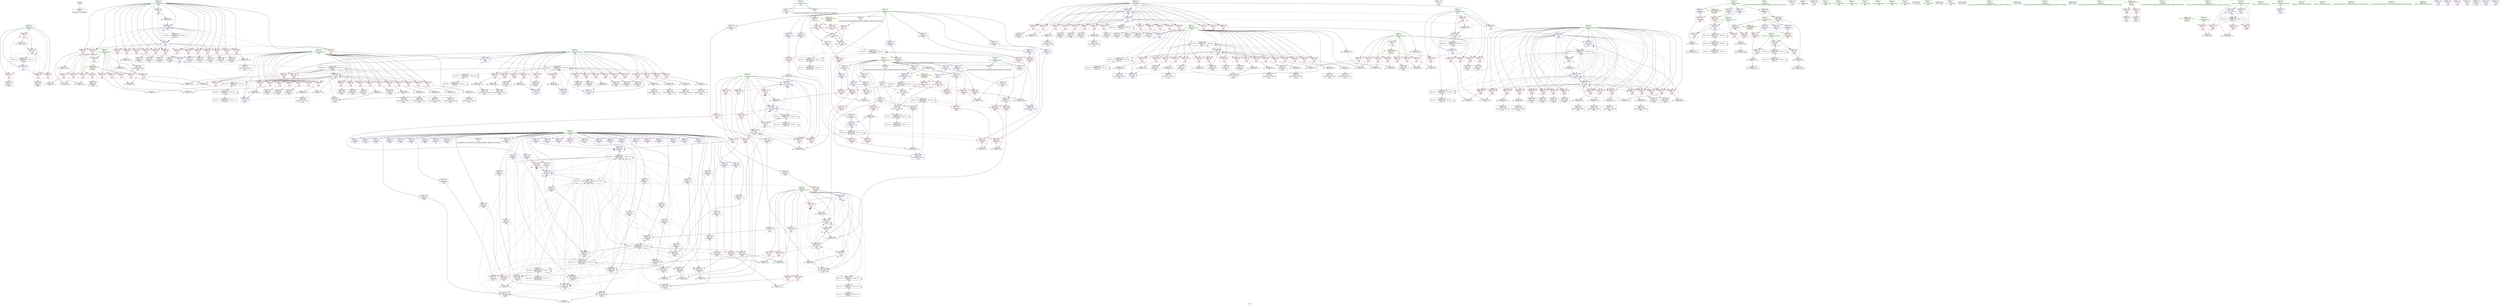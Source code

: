 digraph "SVFG" {
	label="SVFG";

	Node0x55a58eedc230 [shape=record,color=grey,label="{NodeID: 0\nNullPtr}"];
	Node0x55a58eedc230 -> Node0x55a58eedda80[style=solid];
	Node0x55a58ef4e750 [shape=record,color=grey,label="{NodeID: 609\n162 = cmp(160, 161, )\n}"];
	Node0x55a58ef31f40 [shape=record,color=blue, style = dotted,label="{NodeID: 443\n727\<--729\noffset_0\<--dummyVal\nmain\n}"];
	Node0x55a58ef31f40 -> Node0x55a58ef42be0[style=dashed];
	Node0x55a58ef31f40 -> Node0x55a58ef7e0d0[style=dashed];
	Node0x55a58ef35490 [shape=record,color=red,label="{NodeID: 277\n184\<--61\n\<--j\nmain\n}"];
	Node0x55a58ef35490 -> Node0x55a58eee7fe0[style=solid];
	Node0x55a58eeddfa0 [shape=record,color=black,label="{NodeID: 111\n539\<--538\nidxprom234\<--\nmain\n}"];
	Node0x55a58ef494d0 [shape=record,color=grey,label="{NodeID: 554\n460 = Binary(459, 95, )\n}"];
	Node0x55a58ef494d0 -> Node0x55a58ef4e8d0[style=solid];
	Node0x55a58ef2f290 [shape=record,color=red,label="{NodeID: 388\n225\<--224\n\<--arrayidx66\nmain\n}"];
	Node0x55a58ef2f290 -> Node0x55a58ef31da0[style=solid];
	Node0x55a58ef2a980 [shape=record,color=purple,label="{NodeID: 222\n115\<--42\n\<--.str.6\nmain\n}"];
	Node0x55a58eee7890 [shape=record,color=black,label="{NodeID: 56\n110\<--109\nidxprom\<--\nmain\n}"];
	Node0x55a58ef38210 [shape=record,color=red,label="{NodeID: 333\n417\<--69\n\<--y\nmain\n}"];
	Node0x55a58ef38210 -> Node0x55a58eee6eb0[style=solid];
	Node0x55a58ef2db00 [shape=record,color=purple,label="{NodeID: 167\n293\<--18\narrayidx95\<--B\nmain\n}"];
	Node0x55a58ef2db00 -> Node0x55a58ef2f5d0[style=solid];
	Node0x55a58ef070d0 [shape=record,color=green,label="{NodeID: 1\n24\<--1\n\<--dummyObj\nCan only get source location for instruction, argument, global var or function.}"];
	Node0x55a58ef4e8d0 [shape=record,color=grey,label="{NodeID: 610\n462 = cmp(460, 461, )\n}"];
	Node0x55a58ef32010 [shape=record,color=blue,label="{NodeID: 444\n63\<--251\ncnt\<--\nmain\n}"];
	Node0x55a58ef32010 -> Node0x55a58ef35ff0[style=dashed];
	Node0x55a58ef32010 -> Node0x55a58ef36260[style=dashed];
	Node0x55a58ef32010 -> Node0x55a58ef364d0[style=dashed];
	Node0x55a58ef32010 -> Node0x55a58ef324f0[style=dashed];
	Node0x55a58ef32010 -> Node0x55a58ef32830[style=dashed];
	Node0x55a58ef32010 -> Node0x55a58ef32b70[style=dashed];
	Node0x55a58ef32010 -> Node0x55a58ef83fd0[style=dashed];
	Node0x55a58ef35560 [shape=record,color=red,label="{NodeID: 278\n192\<--61\n\<--j\nmain\n}"];
	Node0x55a58ef35560 -> Node0x55a58eee8180[style=solid];
	Node0x55a58eede070 [shape=record,color=black,label="{NodeID: 112\n548\<--547\nidxprom238\<--add237\nmain\n}"];
	Node0x55a58ef49650 [shape=record,color=grey,label="{NodeID: 555\n678 = Binary(677, 95, )\n}"];
	Node0x55a58ef49650 -> Node0x55a58ef43b50[style=solid];
	Node0x55a58ef2f360 [shape=record,color=red,label="{NodeID: 389\n251\<--250\n\<--arrayidx79\nmain\n}"];
	Node0x55a58ef2f360 -> Node0x55a58ef32010[style=solid];
	Node0x55a58ef2aa50 [shape=record,color=purple,label="{NodeID: 223\n134\<--42\n\<--.str.6\nmain\n}"];
	Node0x55a58eee7960 [shape=record,color=black,label="{NodeID: 57\n113\<--112\nidxprom7\<--\nmain\n}"];
	Node0x55a58ef382e0 [shape=record,color=red,label="{NodeID: 334\n432\<--69\n\<--y\nmain\n}"];
	Node0x55a58ef382e0 -> Node0x55a58ef4ae50[style=solid];
	Node0x55a58ef2dbd0 [shape=record,color=purple,label="{NodeID: 168\n474\<--18\narrayidx198\<--B\nmain\n}"];
	Node0x55a58ef2dbd0 -> Node0x55a58ef302d0[style=solid];
	Node0x55a58ef16ae0 [shape=record,color=green,label="{NodeID: 2\n28\<--1\n.str\<--dummyObj\nGlob }"];
	Node0x55a58ef4ea50 [shape=record,color=grey,label="{NodeID: 611\n217 = cmp(208, 216, )\n}"];
	Node0x55a58ef320e0 [shape=record,color=blue,label="{NodeID: 445\n65\<--256\ntar\<--\nmain\n}"];
	Node0x55a58ef320e0 -> Node0x55a58ef36740[style=dashed];
	Node0x55a58ef320e0 -> Node0x55a58ef36810[style=dashed];
	Node0x55a58ef320e0 -> Node0x55a58ef844d0[style=dashed];
	Node0x55a58ef35630 [shape=record,color=red,label="{NodeID: 279\n197\<--61\n\<--j\nmain\n}"];
	Node0x55a58ef35630 -> Node0x55a58ef485d0[style=solid];
	Node0x55a58eede140 [shape=record,color=black,label="{NodeID: 113\n552\<--551\nidxprom241\<--add240\nmain\n}"];
	Node0x55a58ef497d0 [shape=record,color=grey,label="{NodeID: 556\n324 = Binary(323, 322, )\n}"];
	Node0x55a58ef497d0 -> Node0x55a58ef324f0[style=solid];
	Node0x55a58ef2f430 [shape=record,color=red,label="{NodeID: 390\n256\<--255\n\<--arrayidx81\nmain\n}"];
	Node0x55a58ef2f430 -> Node0x55a58ef320e0[style=solid];
	Node0x55a58ef2ab20 [shape=record,color=purple,label="{NodeID: 224\n694\<--44\n\<--.str.7\nmain\n}"];
	Node0x55a58eee7a30 [shape=record,color=black,label="{NodeID: 58\n129\<--128\nidxprom14\<--\nmain\n}"];
	Node0x55a58ef383b0 [shape=record,color=red,label="{NodeID: 335\n444\<--69\n\<--y\nmain\n}"];
	Node0x55a58ef383b0 -> Node0x55a58ef4a9d0[style=solid];
	Node0x55a58ef2dca0 [shape=record,color=purple,label="{NodeID: 169\n512\<--18\narrayidx219\<--B\nmain\n}"];
	Node0x55a58ef2dca0 -> Node0x55a58ef30470[style=solid];
	Node0x55a58ef1f4f0 [shape=record,color=green,label="{NodeID: 3\n30\<--1\n.str.1\<--dummyObj\nGlob }"];
	Node0x55a58ef4ebd0 [shape=record,color=grey,label="{NodeID: 612\n393 = cmp(383, 392, )\n}"];
	Node0x55a58ef321b0 [shape=record,color=blue,label="{NodeID: 446\n67\<--258\nx\<--\nmain\n}"];
	Node0x55a58ef321b0 -> Node0x55a58ef7d1d0[style=dashed];
	Node0x55a58ef35700 [shape=record,color=red,label="{NodeID: 280\n205\<--61\n\<--j\nmain\n}"];
	Node0x55a58ef35700 -> Node0x55a58eee8320[style=solid];
	Node0x55a58eede210 [shape=record,color=black,label="{NodeID: 114\n560\<--559\nidxprom246\<--add245\nmain\n}"];
	Node0x55a58ef49950 [shape=record,color=grey,label="{NodeID: 557\n328 = Binary(327, 95, )\n}"];
	Node0x55a58ef49950 -> Node0x55a58ef28760[style=solid];
	Node0x55a58ef2f500 [shape=record,color=red,label="{NodeID: 391\n271\<--270\n\<--arrayidx85\nmain\n}"];
	Node0x55a58ef2f500 -> Node0x55a58ef4ed50[style=solid];
	Node0x55a58ef2abf0 [shape=record,color=red,label="{NodeID: 225\n106\<--23\n\<--n\nmain\n}"];
	Node0x55a58ef2abf0 -> Node0x55a58ef4d250[style=solid];
	Node0x55a58eee7b00 [shape=record,color=black,label="{NodeID: 59\n132\<--131\nidxprom16\<--\nmain\n}"];
	Node0x55a58ef38480 [shape=record,color=red,label="{NodeID: 336\n450\<--69\n\<--y\nmain\n}"];
	Node0x55a58ef38480 -> Node0x55a58ef49050[style=solid];
	Node0x55a58ef2dd70 [shape=record,color=purple,label="{NodeID: 170\n166\<--20\narrayidx31\<--f\nmain\n}"];
	Node0x55a58eedf7a0 [shape=record,color=green,label="{NodeID: 4\n32\<--1\nstdin\<--dummyObj\nGlob }"];
	Node0x55a58ef4ed50 [shape=record,color=grey,label="{NodeID: 613\n273 = cmp(271, 272, )\n}"];
	Node0x55a58ef4ed50 -> Node0x55a58ef46d10[style=solid];
	Node0x55a58ef32280 [shape=record,color=blue,label="{NodeID: 447\n69\<--260\ny\<--\nmain\n}"];
	Node0x55a58ef32280 -> Node0x55a58ef7d6d0[style=dashed];
	Node0x55a58ef357d0 [shape=record,color=red,label="{NodeID: 281\n212\<--61\n\<--j\nmain\n}"];
	Node0x55a58ef357d0 -> Node0x55a58ef49ad0[style=solid];
	Node0x55a58ef2b140 [shape=record,color=black,label="{NodeID: 115\n564\<--563\nidxprom249\<--add248\nmain\n}"];
	Node0x55a58ef49ad0 [shape=record,color=grey,label="{NodeID: 558\n213 = Binary(212, 95, )\n}"];
	Node0x55a58ef49ad0 -> Node0x55a58eee84c0[style=solid];
	Node0x55a58ef2f5d0 [shape=record,color=red,label="{NodeID: 392\n294\<--293\n\<--arrayidx95\nmain\n}"];
	Node0x55a58ef2f5d0 -> Node0x55a58ef4d550[style=solid];
	Node0x55a58ef2acc0 [shape=record,color=red,label="{NodeID: 226\n150\<--23\n\<--n\nmain\n}"];
	Node0x55a58ef2acc0 -> Node0x55a58ef4dfd0[style=solid];
	Node0x55a58eee7bd0 [shape=record,color=black,label="{NodeID: 60\n165\<--164\nidxprom30\<--\nmain\n}"];
	Node0x55a58ef38550 [shape=record,color=red,label="{NodeID: 337\n542\<--71\n\<--cnt191\nmain\n}"];
	Node0x55a58ef38550 -> Node0x55a58ef4c1d0[style=solid];
	Node0x55a58ef2de40 [shape=record,color=purple,label="{NodeID: 171\n169\<--20\narrayidx33\<--f\nmain\n}"];
	Node0x55a58ef2de40 -> Node0x55a58ef3aab0[style=solid];
	Node0x55a58eedc3d0 [shape=record,color=green,label="{NodeID: 5\n33\<--1\n.str.2\<--dummyObj\nGlob }"];
	Node0x55a58ef4eed0 [shape=record,color=grey,label="{NodeID: 614\n243 = cmp(241, 242, )\n}"];
	Node0x55a58ef32350 [shape=record,color=blue,label="{NodeID: 448\n67\<--278\nx\<--inc87\nmain\n}"];
	Node0x55a58ef32350 -> Node0x55a58ef368e0[style=dashed];
	Node0x55a58ef32350 -> Node0x55a58ef369b0[style=dashed];
	Node0x55a58ef32350 -> Node0x55a58ef36a80[style=dashed];
	Node0x55a58ef32350 -> Node0x55a58ef36b50[style=dashed];
	Node0x55a58ef32350 -> Node0x55a58ef36c20[style=dashed];
	Node0x55a58ef32350 -> Node0x55a58ef36cf0[style=dashed];
	Node0x55a58ef32350 -> Node0x55a58ef36dc0[style=dashed];
	Node0x55a58ef32350 -> Node0x55a58ef36e90[style=dashed];
	Node0x55a58ef32350 -> Node0x55a58ef36f60[style=dashed];
	Node0x55a58ef32350 -> Node0x55a58ef37030[style=dashed];
	Node0x55a58ef32350 -> Node0x55a58ef37100[style=dashed];
	Node0x55a58ef32350 -> Node0x55a58ef371d0[style=dashed];
	Node0x55a58ef32350 -> Node0x55a58ef372a0[style=dashed];
	Node0x55a58ef32350 -> Node0x55a58ef37370[style=dashed];
	Node0x55a58ef32350 -> Node0x55a58ef37440[style=dashed];
	Node0x55a58ef32350 -> Node0x55a58ef37510[style=dashed];
	Node0x55a58ef32350 -> Node0x55a58ef375e0[style=dashed];
	Node0x55a58ef32350 -> Node0x55a58ef376b0[style=dashed];
	Node0x55a58ef32350 -> Node0x55a58ef32350[style=dashed];
	Node0x55a58ef32350 -> Node0x55a58ef32690[style=dashed];
	Node0x55a58ef32350 -> Node0x55a58ef32aa0[style=dashed];
	Node0x55a58ef32350 -> Node0x55a58ef7d1d0[style=dashed];
	Node0x55a58ef32350 -> Node0x55a58ef849d0[style=dashed];
	Node0x55a58ef358a0 [shape=record,color=red,label="{NodeID: 282\n222\<--61\n\<--j\nmain\n}"];
	Node0x55a58ef358a0 -> Node0x55a58ef27ef0[style=solid];
	Node0x55a58ef2b1d0 [shape=record,color=black,label="{NodeID: 116\n576\<--575\nidxprom255\<--\nmain\n}"];
	Node0x55a58ef49c50 [shape=record,color=grey,label="{NodeID: 559\n425 = Binary(424, 420, )\n}"];
	Node0x55a58ef49c50 -> Node0x55a58ef32c40[style=solid];
	Node0x55a58ef2f6a0 [shape=record,color=red,label="{NodeID: 393\n312\<--311\n\<--arrayidx105\nmain\n}"];
	Node0x55a58ef2f6a0 -> Node0x55a58ef4d9d0[style=solid];
	Node0x55a58ef2ad90 [shape=record,color=red,label="{NodeID: 227\n161\<--23\n\<--n\nmain\n}"];
	Node0x55a58ef2ad90 -> Node0x55a58ef4e750[style=solid];
	Node0x55a58eee7ca0 [shape=record,color=black,label="{NodeID: 61\n168\<--167\nidxprom32\<--\nmain\n}"];
	Node0x55a58ef38620 [shape=record,color=red,label="{NodeID: 338\n545\<--71\n\<--cnt191\nmain\n}"];
	Node0x55a58ef38620 -> Node0x55a58ef4fad0[style=solid];
	Node0x55a58ef2df10 [shape=record,color=purple,label="{NodeID: 172\n174\<--20\narrayidx36\<--f\nmain\n}"];
	Node0x55a58eedc820 [shape=record,color=green,label="{NodeID: 6\n35\<--1\n.str.3\<--dummyObj\nGlob }"];
	Node0x55a58ef4f050 [shape=record,color=grey,label="{NodeID: 615\n266 = cmp(264, 265, )\n}"];
	Node0x55a58ef32420 [shape=record,color=blue,label="{NodeID: 449\n69\<--301\ny\<--inc99\nmain\n}"];
	Node0x55a58ef32420 -> Node0x55a58ef37780[style=dashed];
	Node0x55a58ef32420 -> Node0x55a58ef37850[style=dashed];
	Node0x55a58ef32420 -> Node0x55a58ef37920[style=dashed];
	Node0x55a58ef32420 -> Node0x55a58ef379f0[style=dashed];
	Node0x55a58ef32420 -> Node0x55a58ef37ac0[style=dashed];
	Node0x55a58ef32420 -> Node0x55a58ef37b90[style=dashed];
	Node0x55a58ef32420 -> Node0x55a58ef37c60[style=dashed];
	Node0x55a58ef32420 -> Node0x55a58ef37d30[style=dashed];
	Node0x55a58ef32420 -> Node0x55a58ef37e00[style=dashed];
	Node0x55a58ef32420 -> Node0x55a58ef37ed0[style=dashed];
	Node0x55a58ef32420 -> Node0x55a58ef37fa0[style=dashed];
	Node0x55a58ef32420 -> Node0x55a58ef38070[style=dashed];
	Node0x55a58ef32420 -> Node0x55a58ef38140[style=dashed];
	Node0x55a58ef32420 -> Node0x55a58ef38210[style=dashed];
	Node0x55a58ef32420 -> Node0x55a58ef382e0[style=dashed];
	Node0x55a58ef32420 -> Node0x55a58ef383b0[style=dashed];
	Node0x55a58ef32420 -> Node0x55a58ef38480[style=dashed];
	Node0x55a58ef32420 -> Node0x55a58ef32420[style=dashed];
	Node0x55a58ef32420 -> Node0x55a58ef32760[style=dashed];
	Node0x55a58ef32420 -> Node0x55a58ef32de0[style=dashed];
	Node0x55a58ef32420 -> Node0x55a58ef6acc0[style=dashed];
	Node0x55a58ef32420 -> Node0x55a58ef7d6d0[style=dashed];
	Node0x55a58ef35970 [shape=record,color=red,label="{NodeID: 283\n229\<--61\n\<--j\nmain\n}"];
	Node0x55a58ef35970 -> Node0x55a58ef4a3d0[style=solid];
	Node0x55a58ef2b260 [shape=record,color=black,label="{NodeID: 117\n580\<--579\nidxprom257\<--\nmain\n}"];
	Node0x55a58ef49dd0 [shape=record,color=grey,label="{NodeID: 560\n670 = Binary(669, 95, )\n}"];
	Node0x55a58ef49dd0 -> Node0x55a58ef43a80[style=solid];
	Node0x55a58ef2f770 [shape=record,color=red,label="{NodeID: 394\n316\<--315\n\<--arrayidx107\nmain\n}"];
	Node0x55a58ef2f770 -> Node0x55a58ef4d9d0[style=solid];
	Node0x55a58ef2ae60 [shape=record,color=red,label="{NodeID: 228\n242\<--23\n\<--n\nmain\n}"];
	Node0x55a58ef2ae60 -> Node0x55a58ef4eed0[style=solid];
	Node0x55a58eee7d70 [shape=record,color=black,label="{NodeID: 62\n173\<--172\nidxprom35\<--add34\nmain\n}"];
	Node0x55a58ef386f0 [shape=record,color=red,label="{NodeID: 339\n557\<--71\n\<--cnt191\nmain\n}"];
	Node0x55a58ef386f0 -> Node0x55a58ef43260[style=solid];
	Node0x55a58ef2dfe0 [shape=record,color=purple,label="{NodeID: 173\n177\<--20\narrayidx38\<--f\nmain\n}"];
	Node0x55a58ef2dfe0 -> Node0x55a58ef2ef50[style=solid];
	Node0x55a58ef27bb0 [shape=record,color=green,label="{NodeID: 7\n37\<--1\nstdout\<--dummyObj\nGlob }"];
	Node0x55a58ef4f1d0 [shape=record,color=grey,label="{NodeID: 616\n283 = cmp(281, 282, )\n}"];
	Node0x55a58ef324f0 [shape=record,color=blue,label="{NodeID: 450\n63\<--324\ncnt\<--add112\nmain\n}"];
	Node0x55a58ef324f0 -> Node0x55a58ef35ff0[style=dashed];
	Node0x55a58ef324f0 -> Node0x55a58ef360c0[style=dashed];
	Node0x55a58ef324f0 -> Node0x55a58ef36190[style=dashed];
	Node0x55a58ef324f0 -> Node0x55a58ef36260[style=dashed];
	Node0x55a58ef324f0 -> Node0x55a58ef364d0[style=dashed];
	Node0x55a58ef324f0 -> Node0x55a58ef324f0[style=dashed];
	Node0x55a58ef324f0 -> Node0x55a58ef32830[style=dashed];
	Node0x55a58ef324f0 -> Node0x55a58ef32b70[style=dashed];
	Node0x55a58ef324f0 -> Node0x55a58ef83fd0[style=dashed];
	Node0x55a58ef35a40 [shape=record,color=red,label="{NodeID: 284\n248\<--61\n\<--j\nmain\n}"];
	Node0x55a58ef35a40 -> Node0x55a58ef281b0[style=solid];
	Node0x55a58ef2b330 [shape=record,color=black,label="{NodeID: 118\n586\<--585\nidxprom261\<--\nmain\n}"];
	Node0x55a58ef49f50 [shape=record,color=grey,label="{NodeID: 561\n397 = Binary(396, 95, )\n}"];
	Node0x55a58ef49f50 -> Node0x55a58ef29050[style=solid];
	Node0x55a58ef2f840 [shape=record,color=red,label="{NodeID: 395\n322\<--321\n\<--arrayidx111\nmain\n}"];
	Node0x55a58ef2f840 -> Node0x55a58ef497d0[style=solid];
	Node0x55a58ef2af30 [shape=record,color=red,label="{NodeID: 229\n265\<--23\n\<--n\nmain\n}"];
	Node0x55a58ef2af30 -> Node0x55a58ef4f050[style=solid];
	Node0x55a58eee7e40 [shape=record,color=black,label="{NodeID: 63\n176\<--175\nidxprom37\<--\nmain\n}"];
	Node0x55a58ef387c0 [shape=record,color=red,label="{NodeID: 340\n589\<--71\n\<--cnt191\nmain\n}"];
	Node0x55a58ef387c0 -> Node0x55a58ef48150[style=solid];
	Node0x55a58ef2e0b0 [shape=record,color=purple,label="{NodeID: 174\n183\<--20\narrayidx41\<--f\nmain\n}"];
	Node0x55a58ef27c40 [shape=record,color=green,label="{NodeID: 8\n38\<--1\n.str.4\<--dummyObj\nGlob }"];
	Node0x55a58ef4f350 [shape=record,color=grey,label="{NodeID: 617\n289 = cmp(287, 288, )\n}"];
	Node0x55a58ef325c0 [shape=record,color=blue,label="{NodeID: 451\n346\<--338\narrayidx126\<--\nmain\n}"];
	Node0x55a58ef325c0 -> Node0x55a58ef7e5d0[style=dashed];
	Node0x55a58ef35b10 [shape=record,color=red,label="{NodeID: 285\n260\<--61\n\<--j\nmain\n}"];
	Node0x55a58ef35b10 -> Node0x55a58ef32280[style=solid];
	Node0x55a58ef2b400 [shape=record,color=black,label="{NodeID: 119\n593\<--592\nidxprom264\<--\nmain\n}"];
	Node0x55a58ef4a0d0 [shape=record,color=grey,label="{NodeID: 562\n241 = Binary(240, 95, )\n}"];
	Node0x55a58ef4a0d0 -> Node0x55a58ef4eed0[style=solid];
	Node0x55a58ef2f910 [shape=record,color=red,label="{NodeID: 396\n335\<--334\n\<--arrayidx118\nmain\n}"];
	Node0x55a58ef2f910 -> Node0x55a58ef4d850[style=solid];
	Node0x55a58ef2b000 [shape=record,color=red,label="{NodeID: 230\n282\<--23\n\<--n\nmain\n}"];
	Node0x55a58ef2b000 -> Node0x55a58ef4f1d0[style=solid];
	Node0x55a58eee7f10 [shape=record,color=black,label="{NodeID: 64\n182\<--181\nidxprom40\<--\nmain\n}"];
	Node0x55a58ef678a0 [shape=record,color=black,label="{NodeID: 673\nMR_42V_12 = PHI(MR_42V_13, MR_42V_11, )\npts\{120000 \}\n}"];
	Node0x55a58ef678a0 -> Node0x55a58ef30540[style=dashed];
	Node0x55a58ef678a0 -> Node0x55a58ef306e0[style=dashed];
	Node0x55a58ef678a0 -> Node0x55a58ef30880[style=dashed];
	Node0x55a58ef678a0 -> Node0x55a58ef30a20[style=dashed];
	Node0x55a58ef678a0 -> Node0x55a58ef30af0[style=dashed];
	Node0x55a58ef678a0 -> Node0x55a58ef30f00[style=dashed];
	Node0x55a58ef678a0 -> Node0x55a58ef31e70[style=dashed];
	Node0x55a58ef678a0 -> Node0x55a58ef438e0[style=dashed];
	Node0x55a58ef678a0 -> Node0x55a58ef678a0[style=dashed];
	Node0x55a58ef678a0 -> Node0x55a58ef830d0[style=dashed];
	Node0x55a58ef38890 [shape=record,color=red,label="{NodeID: 341\n602\<--71\n\<--cnt191\nmain\n}"];
	Node0x55a58ef38890 -> Node0x55a58ef4f950[style=solid];
	Node0x55a58ef2e180 [shape=record,color=purple,label="{NodeID: 175\n186\<--20\narrayidx43\<--f\nmain\n}"];
	Node0x55a58ef2e180 -> Node0x55a58ef2f020[style=solid];
	Node0x55a58eedafa0 [shape=record,color=green,label="{NodeID: 9\n40\<--1\n.str.5\<--dummyObj\nGlob }"];
	Node0x55a58efb3c10 [shape=record,color=black,label="{NodeID: 784\n91 = PHI()\n}"];
	Node0x55a58ef4f4d0 [shape=record,color=grey,label="{NodeID: 618\n536 = cmp(531, 535, )\n}"];
	Node0x55a58ef32690 [shape=record,color=blue,label="{NodeID: 452\n67\<--350\nx\<--inc128\nmain\n}"];
	Node0x55a58ef32690 -> Node0x55a58ef7d1d0[style=dashed];
	Node0x55a58ef35be0 [shape=record,color=red,label="{NodeID: 286\n459\<--61\n\<--j\nmain\n}"];
	Node0x55a58ef35be0 -> Node0x55a58ef494d0[style=solid];
	Node0x55a58ef2b4d0 [shape=record,color=black,label="{NodeID: 120\n597\<--596\nidxprom266\<--\nmain\n}"];
	Node0x55a58ef4a250 [shape=record,color=grey,label="{NodeID: 563\n401 = Binary(400, 95, )\n}"];
	Node0x55a58ef4a250 -> Node0x55a58eee6d10[style=solid];
	Node0x55a58ef2f9e0 [shape=record,color=red,label="{NodeID: 397\n359\<--358\n\<--arrayidx131\nmain\n}"];
	Node0x55a58ef2f9e0 -> Node0x55a58ef4e450[style=solid];
	Node0x55a58ef32f70 [shape=record,color=red,label="{NodeID: 231\n484\<--23\n\<--n\nmain\n}"];
	Node0x55a58ef32f70 -> Node0x55a58ef4fc50[style=solid];
	Node0x55a58eee7fe0 [shape=record,color=black,label="{NodeID: 65\n185\<--184\nidxprom42\<--\nmain\n}"];
	Node0x55a58ef76900 [shape=record,color=black,label="{NodeID: 674\nMR_44V_12 = PHI(MR_44V_13, MR_44V_11, )\npts\{150000 \}\n}"];
	Node0x55a58ef76900 -> Node0x55a58ef30610[style=dashed];
	Node0x55a58ef76900 -> Node0x55a58ef30950[style=dashed];
	Node0x55a58ef76900 -> Node0x55a58ef30bc0[style=dashed];
	Node0x55a58ef76900 -> Node0x55a58ef30d60[style=dashed];
	Node0x55a58ef76900 -> Node0x55a58ef30e30[style=dashed];
	Node0x55a58ef76900 -> Node0x55a58ef31f40[style=dashed];
	Node0x55a58ef76900 -> Node0x55a58ef435a0[style=dashed];
	Node0x55a58ef76900 -> Node0x55a58ef76900[style=dashed];
	Node0x55a58ef76900 -> Node0x55a58ef835d0[style=dashed];
	Node0x55a58ef38960 [shape=record,color=red,label="{NodeID: 342\n614\<--71\n\<--cnt191\nmain\n}"];
	Node0x55a58ef38960 -> Node0x55a58ef43670[style=solid];
	Node0x55a58ef2e250 [shape=record,color=purple,label="{NodeID: 176\n191\<--20\narrayidx46\<--f\nmain\n}"];
	Node0x55a58eedb030 [shape=record,color=green,label="{NodeID: 10\n42\<--1\n.str.6\<--dummyObj\nGlob }"];
	Node0x55a58efb4310 [shape=record,color=black,label="{NodeID: 785\n135 = PHI()\n}"];
	Node0x55a58ef4f650 [shape=record,color=grey,label="{NodeID: 619\n437 = cmp(427, 436, )\n}"];
	Node0x55a58ef32760 [shape=record,color=blue,label="{NodeID: 453\n69\<--353\ny\<--inc129\nmain\n}"];
	Node0x55a58ef32760 -> Node0x55a58ef7d6d0[style=dashed];
	Node0x55a58ef35cb0 [shape=record,color=red,label="{NodeID: 287\n467\<--61\n\<--j\nmain\n}"];
	Node0x55a58ef35cb0 -> Node0x55a58eee7460[style=solid];
	Node0x55a58ef2b5a0 [shape=record,color=black,label="{NodeID: 121\n605\<--604\nidxprom270\<--add269\nmain\n}"];
	Node0x55a58ef4a3d0 [shape=record,color=grey,label="{NodeID: 564\n230 = Binary(229, 95, )\n}"];
	Node0x55a58ef4a3d0 -> Node0x55a58ef28010[style=solid];
	Node0x55a58ef2fab0 [shape=record,color=red,label="{NodeID: 398\n363\<--362\n\<--arrayidx133\nmain\n}"];
	Node0x55a58ef2fab0 -> Node0x55a58ef4e450[style=solid];
	Node0x55a58ef33000 [shape=record,color=red,label="{NodeID: 232\n501\<--23\n\<--n\nmain\n}"];
	Node0x55a58ef33000 -> Node0x55a58ef4dcd0[style=solid];
	Node0x55a58eee80b0 [shape=record,color=black,label="{NodeID: 66\n190\<--189\nidxprom45\<--add44\nmain\n}"];
	Node0x55a58ef38a30 [shape=record,color=red,label="{NodeID: 343\n633\<--71\n\<--cnt191\nmain\n}"];
	Node0x55a58ef38a30 -> Node0x55a58ef4c350[style=solid];
	Node0x55a58ef2e320 [shape=record,color=purple,label="{NodeID: 177\n194\<--20\narrayidx48\<--f\nmain\n}"];
	Node0x55a58ef2e320 -> Node0x55a58ef31cd0[style=solid];
	Node0x55a58eedb100 [shape=record,color=green,label="{NodeID: 11\n44\<--1\n.str.7\<--dummyObj\nGlob }"];
	Node0x55a58efb4410 [shape=record,color=black,label="{NodeID: 786\n102 = PHI()\n}"];
	Node0x55a58ef4f7d0 [shape=record,color=grey,label="{NodeID: 620\n525 = cmp(523, 524, )\n}"];
	Node0x55a58ef32830 [shape=record,color=blue,label="{NodeID: 454\n63\<--371\ncnt\<--add138\nmain\n}"];
	Node0x55a58ef32830 -> Node0x55a58ef35ff0[style=dashed];
	Node0x55a58ef32830 -> Node0x55a58ef36260[style=dashed];
	Node0x55a58ef32830 -> Node0x55a58ef36330[style=dashed];
	Node0x55a58ef32830 -> Node0x55a58ef36400[style=dashed];
	Node0x55a58ef32830 -> Node0x55a58ef364d0[style=dashed];
	Node0x55a58ef32830 -> Node0x55a58ef324f0[style=dashed];
	Node0x55a58ef32830 -> Node0x55a58ef32830[style=dashed];
	Node0x55a58ef32830 -> Node0x55a58ef32b70[style=dashed];
	Node0x55a58ef32830 -> Node0x55a58ef83fd0[style=dashed];
	Node0x55a58ef35d80 [shape=record,color=red,label="{NodeID: 288\n472\<--61\n\<--j\nmain\n}"];
	Node0x55a58ef35d80 -> Node0x55a58eeddb90[style=solid];
	Node0x55a58ef2b670 [shape=record,color=black,label="{NodeID: 122\n609\<--608\nidxprom273\<--add272\nmain\n}"];
	Node0x55a58ef4a550 [shape=record,color=grey,label="{NodeID: 565\n340 = Binary(339, 95, )\n}"];
	Node0x55a58ef4a550 -> Node0x55a58ef28900[style=solid];
	Node0x55a58ef2fb80 [shape=record,color=red,label="{NodeID: 399\n369\<--368\n\<--arrayidx137\nmain\n}"];
	Node0x55a58ef2fb80 -> Node0x55a58ef48bd0[style=solid];
	Node0x55a58ef330d0 [shape=record,color=red,label="{NodeID: 233\n687\<--23\n\<--n\nmain\n}"];
	Node0x55a58ef330d0 -> Node0x55a58ef2be90[style=solid];
	Node0x55a58eee8180 [shape=record,color=black,label="{NodeID: 67\n193\<--192\nidxprom47\<--\nmain\n}"];
	Node0x55a58ef38b00 [shape=record,color=red,label="{NodeID: 344\n646\<--71\n\<--cnt191\nmain\n}"];
	Node0x55a58ef38b00 -> Node0x55a58ef500d0[style=solid];
	Node0x55a58ef2e3f0 [shape=record,color=purple,label="{NodeID: 178\n204\<--20\narrayidx53\<--f\nmain\n}"];
	Node0x55a58eedc520 [shape=record,color=green,label="{NodeID: 12\n95\<--1\n\<--dummyObj\nCan only get source location for instruction, argument, global var or function.}"];
	Node0x55a58efb4510 [shape=record,color=black,label="{NodeID: 787\n116 = PHI()\n}"];
	Node0x55a58ef4f950 [shape=record,color=grey,label="{NodeID: 621\n612 = cmp(602, 611, )\n}"];
	Node0x55a58ef32900 [shape=record,color=blue,label="{NodeID: 455\n379\<--381\narrayidx142\<--sub\nmain\n}"];
	Node0x55a58ef32900 -> Node0x55a58ef7e0d0[style=dashed];
	Node0x55a58ef35e50 [shape=record,color=red,label="{NodeID: 289\n479\<--61\n\<--j\nmain\n}"];
	Node0x55a58ef35e50 -> Node0x55a58ef42f20[style=solid];
	Node0x55a58ef2b740 [shape=record,color=black,label="{NodeID: 123\n617\<--616\nidxprom278\<--add277\nmain\n}"];
	Node0x55a58ef4a6d0 [shape=record,color=grey,label="{NodeID: 566\n407 = Binary(406, 95, )\n}"];
	Node0x55a58ef4a6d0 -> Node0x55a58ef32aa0[style=solid];
	Node0x55a58ef2fc50 [shape=record,color=red,label="{NodeID: 400\n376\<--375\n\<--arrayidx140\nmain\n}"];
	Node0x55a58ef2fc50 -> Node0x55a58ef47e50[style=solid];
	Node0x55a58ef331a0 [shape=record,color=red,label="{NodeID: 234\n125\<--26\n\<--m\nmain\n}"];
	Node0x55a58ef331a0 -> Node0x55a58ef4d3d0[style=solid];
	Node0x55a58eee8250 [shape=record,color=black,label="{NodeID: 68\n203\<--202\nidxprom52\<--\nmain\n}"];
	Node0x55a58ef38bd0 [shape=record,color=red,label="{NodeID: 345\n658\<--71\n\<--cnt191\nmain\n}"];
	Node0x55a58ef38bd0 -> Node0x55a58ef439b0[style=solid];
	Node0x55a58ef2e4c0 [shape=record,color=purple,label="{NodeID: 179\n207\<--20\narrayidx55\<--f\nmain\n}"];
	Node0x55a58ef2e4c0 -> Node0x55a58ef2f0f0[style=solid];
	Node0x55a58eedc5f0 [shape=record,color=green,label="{NodeID: 13\n142\<--1\n\<--dummyObj\nCan only get source location for instruction, argument, global var or function.}"];
	Node0x55a58efb4610 [shape=record,color=black,label="{NodeID: 788\n695 = PHI()\n}"];
	Node0x55a58ef4fad0 [shape=record,color=grey,label="{NodeID: 622\n555 = cmp(545, 554, )\n}"];
	Node0x55a58ef329d0 [shape=record,color=blue,label="{NodeID: 456\n403\<--395\narrayidx156\<--\nmain\n}"];
	Node0x55a58ef329d0 -> Node0x55a58ef7e5d0[style=dashed];
	Node0x55a58ef35f20 [shape=record,color=red,label="{NodeID: 290\n677\<--61\n\<--j\nmain\n}"];
	Node0x55a58ef35f20 -> Node0x55a58ef49650[style=solid];
	Node0x55a58ef2b810 [shape=record,color=black,label="{NodeID: 124\n621\<--620\nidxprom281\<--add280\nmain\n}"];
	Node0x55a58ef4a850 [shape=record,color=grey,label="{NodeID: 567\n278 = Binary(277, 95, )\n}"];
	Node0x55a58ef4a850 -> Node0x55a58ef32350[style=solid];
	Node0x55a58ef2fd20 [shape=record,color=red,label="{NodeID: 401\n380\<--379\n\<--arrayidx142\nmain\n}"];
	Node0x55a58ef2fd20 -> Node0x55a58ef47e50[style=solid];
	Node0x55a58ef33270 [shape=record,color=red,label="{NodeID: 235\n156\<--26\n\<--m\nmain\n}"];
	Node0x55a58ef33270 -> Node0x55a58ef4e150[style=solid];
	Node0x55a58eee8320 [shape=record,color=black,label="{NodeID: 69\n206\<--205\nidxprom54\<--\nmain\n}"];
	Node0x55a58ef77cd0 [shape=record,color=black,label="{NodeID: 678\nMR_36V_12 = PHI(MR_36V_13, MR_36V_8, )\npts\{78 \}\n}"];
	Node0x55a58ef77cd0 -> Node0x55a58ef39ce0[style=dashed];
	Node0x55a58ef77cd0 -> Node0x55a58ef39db0[style=dashed];
	Node0x55a58ef77cd0 -> Node0x55a58ef39e80[style=dashed];
	Node0x55a58ef77cd0 -> Node0x55a58ef39f50[style=dashed];
	Node0x55a58ef77cd0 -> Node0x55a58ef3a020[style=dashed];
	Node0x55a58ef77cd0 -> Node0x55a58ef3a0f0[style=dashed];
	Node0x55a58ef77cd0 -> Node0x55a58ef3a1c0[style=dashed];
	Node0x55a58ef77cd0 -> Node0x55a58ef3a290[style=dashed];
	Node0x55a58ef77cd0 -> Node0x55a58ef3a360[style=dashed];
	Node0x55a58ef77cd0 -> Node0x55a58ef3a430[style=dashed];
	Node0x55a58ef77cd0 -> Node0x55a58ef3a500[style=dashed];
	Node0x55a58ef77cd0 -> Node0x55a58ef3a5d0[style=dashed];
	Node0x55a58ef77cd0 -> Node0x55a58ef3a6a0[style=dashed];
	Node0x55a58ef77cd0 -> Node0x55a58ef3a770[style=dashed];
	Node0x55a58ef77cd0 -> Node0x55a58ef3a840[style=dashed];
	Node0x55a58ef77cd0 -> Node0x55a58ef3a910[style=dashed];
	Node0x55a58ef77cd0 -> Node0x55a58ef3a9e0[style=dashed];
	Node0x55a58ef77cd0 -> Node0x55a58ef430c0[style=dashed];
	Node0x55a58ef77cd0 -> Node0x55a58ef43400[style=dashed];
	Node0x55a58ef77cd0 -> Node0x55a58ef43a80[style=dashed];
	Node0x55a58ef77cd0 -> Node0x55a58ef6c0c0[style=dashed];
	Node0x55a58ef77cd0 -> Node0x55a58ef77cd0[style=dashed];
	Node0x55a58ef38ca0 [shape=record,color=red,label="{NodeID: 346\n491\<--73\n\<--tar196\nmain\n}"];
	Node0x55a58ef38ca0 -> Node0x55a58ef4fdd0[style=solid];
	Node0x55a58ef2e590 [shape=record,color=purple,label="{NodeID: 180\n211\<--20\narrayidx57\<--f\nmain\n}"];
	Node0x55a58eedc6c0 [shape=record,color=green,label="{NodeID: 14\n143\<--1\n\<--dummyObj\nCan only get source location for instruction, argument, global var or function.}"];
	Node0x55a58ef4fc50 [shape=record,color=grey,label="{NodeID: 623\n485 = cmp(483, 484, )\n}"];
	Node0x55a58ef32aa0 [shape=record,color=blue,label="{NodeID: 457\n67\<--407\nx\<--inc158\nmain\n}"];
	Node0x55a58ef32aa0 -> Node0x55a58ef7d1d0[style=dashed];
	Node0x55a58ef35ff0 [shape=record,color=red,label="{NodeID: 291\n323\<--63\n\<--cnt\nmain\n}"];
	Node0x55a58ef35ff0 -> Node0x55a58ef497d0[style=solid];
	Node0x55a58ef2b8e0 [shape=record,color=black,label="{NodeID: 125\n630\<--629\nidxprom286\<--\nmain\n}"];
	Node0x55a58ef894d0 [shape=record,color=yellow,style=double,label="{NodeID: 734\n2V_1 = ENCHI(MR_2V_0)\npts\{1 \}\nFun[main]}"];
	Node0x55a58ef894d0 -> Node0x55a58ef338f0[style=dashed];
	Node0x55a58ef894d0 -> Node0x55a58ef339c0[style=dashed];
	Node0x55a58ef4a9d0 [shape=record,color=grey,label="{NodeID: 568\n445 = Binary(444, 95, )\n}"];
	Node0x55a58ef4a9d0 -> Node0x55a58eee72c0[style=solid];
	Node0x55a58ef2fdf0 [shape=record,color=red,label="{NodeID: 402\n392\<--391\n\<--arrayidx148\nmain\n}"];
	Node0x55a58ef2fdf0 -> Node0x55a58ef4ebd0[style=solid];
	Node0x55a58ef33340 [shape=record,color=red,label="{NodeID: 236\n199\<--26\n\<--m\nmain\n}"];
	Node0x55a58ef33340 -> Node0x55a58ef4d6d0[style=solid];
	Node0x55a58eee83f0 [shape=record,color=black,label="{NodeID: 70\n210\<--209\nidxprom56\<--\nmain\n}"];
	Node0x55a58ef38d70 [shape=record,color=red,label="{NodeID: 347\n514\<--73\n\<--tar196\nmain\n}"];
	Node0x55a58ef38d70 -> Node0x55a58ef4e5d0[style=solid];
	Node0x55a58ef2e660 [shape=record,color=purple,label="{NodeID: 181\n215\<--20\narrayidx60\<--f\nmain\n}"];
	Node0x55a58ef2e660 -> Node0x55a58ef2f1c0[style=solid];
	Node0x55a58eedcde0 [shape=record,color=green,label="{NodeID: 15\n144\<--1\n\<--dummyObj\nCan only get source location for instruction, argument, global var or function.}"];
	Node0x55a58ef4fdd0 [shape=record,color=grey,label="{NodeID: 624\n492 = cmp(490, 491, )\n}"];
	Node0x55a58ef4fdd0 -> Node0x55a58ef472b0[style=solid];
	Node0x55a58ef32b70 [shape=record,color=blue,label="{NodeID: 458\n63\<--415\ncnt\<--add162\nmain\n}"];
	Node0x55a58ef32b70 -> Node0x55a58ef35ff0[style=dashed];
	Node0x55a58ef32b70 -> Node0x55a58ef36260[style=dashed];
	Node0x55a58ef32b70 -> Node0x55a58ef364d0[style=dashed];
	Node0x55a58ef32b70 -> Node0x55a58ef365a0[style=dashed];
	Node0x55a58ef32b70 -> Node0x55a58ef36670[style=dashed];
	Node0x55a58ef32b70 -> Node0x55a58ef324f0[style=dashed];
	Node0x55a58ef32b70 -> Node0x55a58ef32830[style=dashed];
	Node0x55a58ef32b70 -> Node0x55a58ef32b70[style=dashed];
	Node0x55a58ef32b70 -> Node0x55a58ef83fd0[style=dashed];
	Node0x55a58ef360c0 [shape=record,color=red,label="{NodeID: 292\n326\<--63\n\<--cnt\nmain\n}"];
	Node0x55a58ef360c0 -> Node0x55a58ef4d850[style=solid];
	Node0x55a58ef2b9b0 [shape=record,color=black,label="{NodeID: 126\n637\<--636\nidxprom289\<--\nmain\n}"];
	Node0x55a58ef89ff0 [shape=record,color=yellow,style=double,label="{NodeID: 735\n4V_1 = ENCHI(MR_4V_0)\npts\{25 \}\nFun[main]}"];
	Node0x55a58ef89ff0 -> Node0x55a58ef2abf0[style=dashed];
	Node0x55a58ef89ff0 -> Node0x55a58ef2acc0[style=dashed];
	Node0x55a58ef89ff0 -> Node0x55a58ef2ad90[style=dashed];
	Node0x55a58ef89ff0 -> Node0x55a58ef2ae60[style=dashed];
	Node0x55a58ef89ff0 -> Node0x55a58ef2af30[style=dashed];
	Node0x55a58ef89ff0 -> Node0x55a58ef2b000[style=dashed];
	Node0x55a58ef89ff0 -> Node0x55a58ef32f70[style=dashed];
	Node0x55a58ef89ff0 -> Node0x55a58ef33000[style=dashed];
	Node0x55a58ef89ff0 -> Node0x55a58ef330d0[style=dashed];
	Node0x55a58ef4ab50 [shape=record,color=grey,label="{NodeID: 569\n172 = Binary(171, 95, )\n}"];
	Node0x55a58ef4ab50 -> Node0x55a58eee7d70[style=solid];
	Node0x55a58ef2fec0 [shape=record,color=red,label="{NodeID: 403\n413\<--412\n\<--arrayidx161\nmain\n}"];
	Node0x55a58ef2fec0 -> Node0x55a58ef488d0[style=solid];
	Node0x55a58ef33410 [shape=record,color=red,label="{NodeID: 237\n288\<--26\n\<--m\nmain\n}"];
	Node0x55a58ef33410 -> Node0x55a58ef4f350[style=solid];
	Node0x55a58eee84c0 [shape=record,color=black,label="{NodeID: 71\n214\<--213\nidxprom59\<--add58\nmain\n}"];
	Node0x55a58ef38e40 [shape=record,color=red,label="{NodeID: 348\n483\<--75\n\<--x199\nmain\n}"];
	Node0x55a58ef38e40 -> Node0x55a58ef4fc50[style=solid];
	Node0x55a58ef2e730 [shape=record,color=purple,label="{NodeID: 182\n221\<--20\narrayidx64\<--f\nmain\n}"];
	Node0x55a58eedceb0 [shape=record,color=green,label="{NodeID: 16\n236\<--1\n\<--dummyObj\nCan only get source location for instruction, argument, global var or function.}"];
	Node0x55a58ef4ff50 [shape=record,color=grey,label="{NodeID: 625\n179 = cmp(170, 178, )\n}"];
	Node0x55a58ef32c40 [shape=record,color=blue,label="{NodeID: 459\n423\<--425\narrayidx166\<--sub167\nmain\n}"];
	Node0x55a58ef32c40 -> Node0x55a58ef7dbd0[style=dashed];
	Node0x55a58ef36190 [shape=record,color=red,label="{NodeID: 293\n338\<--63\n\<--cnt\nmain\n}"];
	Node0x55a58ef36190 -> Node0x55a58ef325c0[style=solid];
	Node0x55a58ef2ba80 [shape=record,color=black,label="{NodeID: 127\n641\<--640\nidxprom291\<--\nmain\n}"];
	Node0x55a58ef8a0d0 [shape=record,color=yellow,style=double,label="{NodeID: 736\n6V_1 = ENCHI(MR_6V_0)\npts\{27 \}\nFun[main]}"];
	Node0x55a58ef8a0d0 -> Node0x55a58ef331a0[style=dashed];
	Node0x55a58ef8a0d0 -> Node0x55a58ef33270[style=dashed];
	Node0x55a58ef8a0d0 -> Node0x55a58ef33340[style=dashed];
	Node0x55a58ef8a0d0 -> Node0x55a58ef33410[style=dashed];
	Node0x55a58ef8a0d0 -> Node0x55a58ef334e0[style=dashed];
	Node0x55a58ef8a0d0 -> Node0x55a58ef335b0[style=dashed];
	Node0x55a58ef8a0d0 -> Node0x55a58ef33680[style=dashed];
	Node0x55a58ef8a0d0 -> Node0x55a58ef33750[style=dashed];
	Node0x55a58ef8a0d0 -> Node0x55a58ef33820[style=dashed];
	Node0x55a58ef4acd0 [shape=record,color=grey,label="{NodeID: 570\n429 = Binary(428, 95, )\n}"];
	Node0x55a58ef4acd0 -> Node0x55a58eee7050[style=solid];
	Node0x55a58ef2ff90 [shape=record,color=red,label="{NodeID: 404\n420\<--419\n\<--arrayidx164\nmain\n}"];
	Node0x55a58ef2ff90 -> Node0x55a58ef49c50[style=solid];
	Node0x55a58ef334e0 [shape=record,color=red,label="{NodeID: 238\n305\<--26\n\<--m\nmain\n}"];
	Node0x55a58ef334e0 -> Node0x55a58ef4de50[style=solid];
	Node0x55a58eee8590 [shape=record,color=black,label="{NodeID: 72\n220\<--219\nidxprom63\<--\nmain\n}"];
	Node0x55a58ef78bd0 [shape=record,color=black,label="{NodeID: 681\nMR_50V_25 = PHI(MR_50V_27, MR_50V_24, )\npts\{220000 \}\n}"];
	Node0x55a58ef78bd0 -> Node0x55a58ef3aab0[style=dashed];
	Node0x55a58ef78bd0 -> Node0x55a58ef2ef50[style=dashed];
	Node0x55a58ef78bd0 -> Node0x55a58ef2f020[style=dashed];
	Node0x55a58ef78bd0 -> Node0x55a58ef2f0f0[style=dashed];
	Node0x55a58ef78bd0 -> Node0x55a58ef2f1c0[style=dashed];
	Node0x55a58ef78bd0 -> Node0x55a58ef2f290[style=dashed];
	Node0x55a58ef78bd0 -> Node0x55a58ef307b0[style=dashed];
	Node0x55a58ef78bd0 -> Node0x55a58ef30c90[style=dashed];
	Node0x55a58ef78bd0 -> Node0x55a58ef30fd0[style=dashed];
	Node0x55a58ef78bd0 -> Node0x55a58ef31cd0[style=dashed];
	Node0x55a58ef78bd0 -> Node0x55a58ef31da0[style=dashed];
	Node0x55a58ef78bd0 -> Node0x55a58ef43260[style=dashed];
	Node0x55a58ef78bd0 -> Node0x55a58ef43670[style=dashed];
	Node0x55a58ef78bd0 -> Node0x55a58ef439b0[style=dashed];
	Node0x55a58ef78bd0 -> Node0x55a58ef6d4c0[style=dashed];
	Node0x55a58ef78bd0 -> Node0x55a58ef78bd0[style=dashed];
	Node0x55a58ef78bd0 -> Node0x55a58ef7f4d0[style=dashed];
	Node0x55a58ef78bd0 -> Node0x55a58ef83ad0[style=dashed];
	Node0x55a58ef38f10 [shape=record,color=red,label="{NodeID: 349\n487\<--75\n\<--x199\nmain\n}"];
	Node0x55a58ef38f10 -> Node0x55a58eeddc60[style=solid];
	Node0x55a58ef2e800 [shape=record,color=purple,label="{NodeID: 183\n224\<--20\narrayidx66\<--f\nmain\n}"];
	Node0x55a58ef2e800 -> Node0x55a58ef2f290[style=solid];
	Node0x55a58eedcf80 [shape=record,color=green,label="{NodeID: 17\n4\<--6\na\<--a_field_insensitive\nGlob }"];
	Node0x55a58eedcf80 -> Node0x55a58eede390[style=solid];
	Node0x55a58eedcf80 -> Node0x55a58ef2c030[style=solid];
	Node0x55a58ef500d0 [shape=record,color=grey,label="{NodeID: 626\n656 = cmp(646, 655, )\n}"];
	Node0x55a58ef32d10 [shape=record,color=blue,label="{NodeID: 460\n447\<--439\narrayidx181\<--\nmain\n}"];
	Node0x55a58ef32d10 -> Node0x55a58ef7e5d0[style=dashed];
	Node0x55a58ef36260 [shape=record,color=red,label="{NodeID: 294\n370\<--63\n\<--cnt\nmain\n}"];
	Node0x55a58ef36260 -> Node0x55a58ef48bd0[style=solid];
	Node0x55a58ef2bb50 [shape=record,color=black,label="{NodeID: 128\n649\<--648\nidxprom295\<--add294\nmain\n}"];
	Node0x55a58ef4ae50 [shape=record,color=grey,label="{NodeID: 571\n433 = Binary(432, 95, )\n}"];
	Node0x55a58ef4ae50 -> Node0x55a58eee7120[style=solid];
	Node0x55a58ef30060 [shape=record,color=red,label="{NodeID: 405\n424\<--423\n\<--arrayidx166\nmain\n}"];
	Node0x55a58ef30060 -> Node0x55a58ef49c50[style=solid];
	Node0x55a58ef335b0 [shape=record,color=red,label="{NodeID: 239\n461\<--26\n\<--m\nmain\n}"];
	Node0x55a58ef335b0 -> Node0x55a58ef4e8d0[style=solid];
	Node0x55a58ef27ef0 [shape=record,color=black,label="{NodeID: 73\n223\<--222\nidxprom65\<--\nmain\n}"];
	Node0x55a58ef38fe0 [shape=record,color=red,label="{NodeID: 350\n496\<--75\n\<--x199\nmain\n}"];
	Node0x55a58ef38fe0 -> Node0x55a58ef4bed0[style=solid];
	Node0x55a58ef2e8d0 [shape=record,color=purple,label="{NodeID: 184\n228\<--20\narrayidx68\<--f\nmain\n}"];
	Node0x55a58eedec20 [shape=record,color=green,label="{NodeID: 18\n7\<--9\nb\<--b_field_insensitive\nGlob }"];
	Node0x55a58eedec20 -> Node0x55a58eede490[style=solid];
	Node0x55a58eedec20 -> Node0x55a58ef2c1d0[style=solid];
	Node0x55a58ef32de0 [shape=record,color=blue,label="{NodeID: 461\n69\<--451\ny\<--inc183\nmain\n}"];
	Node0x55a58ef32de0 -> Node0x55a58ef7d6d0[style=dashed];
	Node0x55a58ef36330 [shape=record,color=red,label="{NodeID: 295\n383\<--63\n\<--cnt\nmain\n}"];
	Node0x55a58ef36330 -> Node0x55a58ef4ebd0[style=solid];
	Node0x55a58ef2bc20 [shape=record,color=black,label="{NodeID: 129\n653\<--652\nidxprom298\<--add297\nmain\n}"];
	Node0x55a58ef8a290 [shape=record,color=yellow,style=double,label="{NodeID: 738\n10V_1 = ENCHI(MR_10V_0)\npts\{52 \}\nFun[main]}"];
	Node0x55a58ef8a290 -> Node0x55a58ef33a90[style=dashed];
	Node0x55a58ef4afd0 [shape=record,color=grey,label="{NodeID: 572\n520 = Binary(519, 95, )\n}"];
	Node0x55a58ef4afd0 -> Node0x55a58ef430c0[style=solid];
	Node0x55a58ef30130 [shape=record,color=red,label="{NodeID: 406\n436\<--435\n\<--arrayidx173\nmain\n}"];
	Node0x55a58ef30130 -> Node0x55a58ef4f650[style=solid];
	Node0x55a58ef33680 [shape=record,color=red,label="{NodeID: 240\n507\<--26\n\<--m\nmain\n}"];
	Node0x55a58ef33680 -> Node0x55a58ef4e2d0[style=solid];
	Node0x55a58ef27f80 [shape=record,color=black,label="{NodeID: 74\n227\<--226\nidxprom67\<--\nmain\n}"];
	Node0x55a58ef390b0 [shape=record,color=red,label="{NodeID: 351\n500\<--75\n\<--x199\nmain\n}"];
	Node0x55a58ef390b0 -> Node0x55a58ef4dcd0[style=solid];
	Node0x55a58ef2e9a0 [shape=record,color=purple,label="{NodeID: 185\n232\<--20\narrayidx71\<--f\nmain\n}"];
	Node0x55a58ef2e9a0 -> Node0x55a58ef31da0[style=solid];
	Node0x55a58eedecf0 [shape=record,color=green,label="{NodeID: 19\n10\<--12\nta\<--ta_field_insensitive\nGlob }"];
	Node0x55a58eedecf0 -> Node0x55a58eede590[style=solid];
	Node0x55a58eedecf0 -> Node0x55a58ef2c370[style=solid];
	Node0x55a58eedecf0 -> Node0x55a58ef2c440[style=solid];
	Node0x55a58eedecf0 -> Node0x55a58ef2c510[style=solid];
	Node0x55a58eedecf0 -> Node0x55a58ef2c5e0[style=solid];
	Node0x55a58eedecf0 -> Node0x55a58ef2c6b0[style=solid];
	Node0x55a58eedecf0 -> Node0x55a58ef2c780[style=solid];
	Node0x55a58eedecf0 -> Node0x55a58ef2c850[style=solid];
	Node0x55a58eedecf0 -> Node0x55a58ef2c920[style=solid];
	Node0x55a58eedecf0 -> Node0x55a58ef2c9f0[style=solid];
	Node0x55a58eedecf0 -> Node0x55a58ef2cac0[style=solid];
	Node0x55a58eedecf0 -> Node0x55a58ef2cb90[style=solid];
	Node0x55a58eedecf0 -> Node0x55a58ef2cc60[style=solid];
	Node0x55a58ef32eb0 [shape=record,color=blue, style = dotted,label="{NodeID: 462\n724\<--730\noffset_0\<--dummyVal\nmain\n}"];
	Node0x55a58ef32eb0 -> Node0x55a58ef31e70[style=dashed];
	Node0x55a58ef32eb0 -> Node0x55a58ef678a0[style=dashed];
	Node0x55a58ef32eb0 -> Node0x55a58ef830d0[style=dashed];
	Node0x55a58ef36400 [shape=record,color=red,label="{NodeID: 296\n395\<--63\n\<--cnt\nmain\n}"];
	Node0x55a58ef36400 -> Node0x55a58ef329d0[style=solid];
	Node0x55a58ef2bcf0 [shape=record,color=black,label="{NodeID: 130\n661\<--660\nidxprom303\<--add302\nmain\n}"];
	Node0x55a58ef4b150 [shape=record,color=grey,label="{NodeID: 573\n344 = Binary(343, 95, )\n}"];
	Node0x55a58ef4b150 -> Node0x55a58ef289d0[style=solid];
	Node0x55a58ef30200 [shape=record,color=red,label="{NodeID: 407\n470\<--469\n\<--arrayidx195\nmain\n}"];
	Node0x55a58ef30200 -> Node0x55a58ef42cb0[style=solid];
	Node0x55a58ef33750 [shape=record,color=red,label="{NodeID: 241\n524\<--26\n\<--m\nmain\n}"];
	Node0x55a58ef33750 -> Node0x55a58ef4f7d0[style=solid];
	Node0x55a58ef28010 [shape=record,color=black,label="{NodeID: 75\n231\<--230\nidxprom70\<--add69\nmain\n}"];
	Node0x55a58ef39180 [shape=record,color=red,label="{NodeID: 352\n528\<--75\n\<--x199\nmain\n}"];
	Node0x55a58ef39180 -> Node0x55a58eedde00[style=solid];
	Node0x55a58ef2ea70 [shape=record,color=purple,label="{NodeID: 186\n247\<--20\narrayidx77\<--f\nmain\n}"];
	Node0x55a58eededf0 [shape=record,color=green,label="{NodeID: 20\n13\<--15\ntb\<--tb_field_insensitive\nGlob }"];
	Node0x55a58eededf0 -> Node0x55a58eede690[style=solid];
	Node0x55a58eededf0 -> Node0x55a58ef2ce00[style=solid];
	Node0x55a58eededf0 -> Node0x55a58ef2ced0[style=solid];
	Node0x55a58eededf0 -> Node0x55a58ef2cfa0[style=solid];
	Node0x55a58eededf0 -> Node0x55a58ef2d070[style=solid];
	Node0x55a58eededf0 -> Node0x55a58ef2d140[style=solid];
	Node0x55a58eededf0 -> Node0x55a58ef2d210[style=solid];
	Node0x55a58eededf0 -> Node0x55a58ef2d2e0[style=solid];
	Node0x55a58eededf0 -> Node0x55a58ef2d3b0[style=solid];
	Node0x55a58eededf0 -> Node0x55a58ef2d480[style=solid];
	Node0x55a58eededf0 -> Node0x55a58ef2d550[style=solid];
	Node0x55a58ef42be0 [shape=record,color=blue, style = dotted,label="{NodeID: 463\n727\<--731\noffset_0\<--dummyVal\nmain\n}"];
	Node0x55a58ef42be0 -> Node0x55a58ef31f40[style=dashed];
	Node0x55a58ef42be0 -> Node0x55a58ef76900[style=dashed];
	Node0x55a58ef42be0 -> Node0x55a58ef835d0[style=dashed];
	Node0x55a58ef364d0 [shape=record,color=red,label="{NodeID: 297\n414\<--63\n\<--cnt\nmain\n}"];
	Node0x55a58ef364d0 -> Node0x55a58ef488d0[style=solid];
	Node0x55a58ef2bdc0 [shape=record,color=black,label="{NodeID: 131\n665\<--664\nidxprom306\<--add305\nmain\n}"];
	Node0x55a58ef4b2d0 [shape=record,color=grey,label="{NodeID: 574\n441 = Binary(440, 95, )\n}"];
	Node0x55a58ef4b2d0 -> Node0x55a58eee71f0[style=solid];
	Node0x55a58ef302d0 [shape=record,color=red,label="{NodeID: 408\n475\<--474\n\<--arrayidx198\nmain\n}"];
	Node0x55a58ef302d0 -> Node0x55a58ef42d80[style=solid];
	Node0x55a58ef33820 [shape=record,color=red,label="{NodeID: 242\n690\<--26\n\<--m\nmain\n}"];
	Node0x55a58ef33820 -> Node0x55a58ef2bf60[style=solid];
	Node0x55a58ef280e0 [shape=record,color=black,label="{NodeID: 76\n246\<--245\nidxprom76\<--\nmain\n}"];
	Node0x55a58ef79fd0 [shape=record,color=black,label="{NodeID: 685\nMR_34V_7 = PHI(MR_34V_8, MR_34V_6, )\npts\{76 \}\n}"];
	Node0x55a58ef79fd0 -> Node0x55a58ef38e40[style=dashed];
	Node0x55a58ef79fd0 -> Node0x55a58ef38f10[style=dashed];
	Node0x55a58ef79fd0 -> Node0x55a58ef38fe0[style=dashed];
	Node0x55a58ef79fd0 -> Node0x55a58ef390b0[style=dashed];
	Node0x55a58ef79fd0 -> Node0x55a58ef39180[style=dashed];
	Node0x55a58ef79fd0 -> Node0x55a58ef39250[style=dashed];
	Node0x55a58ef79fd0 -> Node0x55a58ef39320[style=dashed];
	Node0x55a58ef79fd0 -> Node0x55a58ef393f0[style=dashed];
	Node0x55a58ef79fd0 -> Node0x55a58ef394c0[style=dashed];
	Node0x55a58ef79fd0 -> Node0x55a58ef39590[style=dashed];
	Node0x55a58ef79fd0 -> Node0x55a58ef39660[style=dashed];
	Node0x55a58ef79fd0 -> Node0x55a58ef39730[style=dashed];
	Node0x55a58ef79fd0 -> Node0x55a58ef39800[style=dashed];
	Node0x55a58ef79fd0 -> Node0x55a58ef398d0[style=dashed];
	Node0x55a58ef79fd0 -> Node0x55a58ef399a0[style=dashed];
	Node0x55a58ef79fd0 -> Node0x55a58ef39a70[style=dashed];
	Node0x55a58ef79fd0 -> Node0x55a58ef39b40[style=dashed];
	Node0x55a58ef79fd0 -> Node0x55a58ef39c10[style=dashed];
	Node0x55a58ef79fd0 -> Node0x55a58ef42ff0[style=dashed];
	Node0x55a58ef79fd0 -> Node0x55a58ef43330[style=dashed];
	Node0x55a58ef79fd0 -> Node0x55a58ef43740[style=dashed];
	Node0x55a58ef79fd0 -> Node0x55a58ef6bbc0[style=dashed];
	Node0x55a58ef79fd0 -> Node0x55a58ef79fd0[style=dashed];
	Node0x55a58ef39250 [shape=record,color=red,label="{NodeID: 353\n538\<--75\n\<--x199\nmain\n}"];
	Node0x55a58ef39250 -> Node0x55a58eeddfa0[style=solid];
	Node0x55a58ef2eb40 [shape=record,color=purple,label="{NodeID: 187\n250\<--20\narrayidx79\<--f\nmain\n}"];
	Node0x55a58ef2eb40 -> Node0x55a58ef2f360[style=solid];
	Node0x55a58eedeef0 [shape=record,color=green,label="{NodeID: 21\n16\<--17\nA\<--A_field_insensitive\nGlob }"];
	Node0x55a58eedeef0 -> Node0x55a58ef2d6f0[style=solid];
	Node0x55a58eedeef0 -> Node0x55a58ef2d7c0[style=solid];
	Node0x55a58eedeef0 -> Node0x55a58ef2d890[style=solid];
	Node0x55a58eedeef0 -> Node0x55a58ef2d960[style=solid];
	Node0x55a58ef42cb0 [shape=record,color=blue,label="{NodeID: 464\n71\<--470\ncnt191\<--\nmain\n}"];
	Node0x55a58ef42cb0 -> Node0x55a58ef38550[style=dashed];
	Node0x55a58ef42cb0 -> Node0x55a58ef387c0[style=dashed];
	Node0x55a58ef42cb0 -> Node0x55a58ef38a30[style=dashed];
	Node0x55a58ef42cb0 -> Node0x55a58ef43190[style=dashed];
	Node0x55a58ef42cb0 -> Node0x55a58ef434d0[style=dashed];
	Node0x55a58ef42cb0 -> Node0x55a58ef43810[style=dashed];
	Node0x55a58ef42cb0 -> Node0x55a58ef6b1c0[style=dashed];
	Node0x55a58ef365a0 [shape=record,color=red,label="{NodeID: 298\n427\<--63\n\<--cnt\nmain\n}"];
	Node0x55a58ef365a0 -> Node0x55a58ef4f650[style=solid];
	Node0x55a58ef2be90 [shape=record,color=black,label="{NodeID: 132\n688\<--687\nidxprom320\<--\nmain\n}"];
	Node0x55a58ef4b450 [shape=record,color=grey,label="{NodeID: 575\n700 = Binary(699, 95, )\n}"];
	Node0x55a58ef4b450 -> Node0x55a58ef43cf0[style=solid];
	Node0x55a58ef303a0 [shape=record,color=red,label="{NodeID: 409\n490\<--489\n\<--arrayidx206\nmain\n}"];
	Node0x55a58ef303a0 -> Node0x55a58ef4fdd0[style=solid];
	Node0x55a58ef338f0 [shape=record,color=red,label="{NodeID: 243\n80\<--32\n\<--stdin\nmain\n}"];
	Node0x55a58ef338f0 -> Node0x55a58eee76f0[style=solid];
	Node0x55a58ef281b0 [shape=record,color=black,label="{NodeID: 77\n249\<--248\nidxprom78\<--\nmain\n}"];
	Node0x55a58ef39320 [shape=record,color=red,label="{NodeID: 354\n546\<--75\n\<--x199\nmain\n}"];
	Node0x55a58ef39320 -> Node0x55a58ef4b8d0[style=solid];
	Node0x55a58ef2ec10 [shape=record,color=purple,label="{NodeID: 188\n330\<--20\narrayidx115\<--f\nmain\n}"];
	Node0x55a58eedf040 [shape=record,color=green,label="{NodeID: 22\n18\<--19\nB\<--B_field_insensitive\nGlob }"];
	Node0x55a58eedf040 -> Node0x55a58ef2da30[style=solid];
	Node0x55a58eedf040 -> Node0x55a58ef2db00[style=solid];
	Node0x55a58eedf040 -> Node0x55a58ef2dbd0[style=solid];
	Node0x55a58eedf040 -> Node0x55a58ef2dca0[style=solid];
	Node0x55a58ef42d80 [shape=record,color=blue,label="{NodeID: 465\n73\<--475\ntar196\<--\nmain\n}"];
	Node0x55a58ef42d80 -> Node0x55a58ef38ca0[style=dashed];
	Node0x55a58ef42d80 -> Node0x55a58ef38d70[style=dashed];
	Node0x55a58ef42d80 -> Node0x55a58ef6b6c0[style=dashed];
	Node0x55a58ef36670 [shape=record,color=red,label="{NodeID: 299\n439\<--63\n\<--cnt\nmain\n}"];
	Node0x55a58ef36670 -> Node0x55a58ef32d10[style=solid];
	Node0x55a58ef2bf60 [shape=record,color=black,label="{NodeID: 133\n691\<--690\nidxprom322\<--\nmain\n}"];
	Node0x55a58ef4b5d0 [shape=record,color=grey,label="{NodeID: 576\n551 = Binary(550, 95, )\n}"];
	Node0x55a58ef4b5d0 -> Node0x55a58eede140[style=solid];
	Node0x55a58ef30470 [shape=record,color=red,label="{NodeID: 410\n513\<--512\n\<--arrayidx219\nmain\n}"];
	Node0x55a58ef30470 -> Node0x55a58ef4e5d0[style=solid];
	Node0x55a58ef339c0 [shape=record,color=red,label="{NodeID: 244\n86\<--37\n\<--stdout\nmain\n}"];
	Node0x55a58ef339c0 -> Node0x55a58eee77c0[style=solid];
	Node0x55a58ef28280 [shape=record,color=black,label="{NodeID: 78\n254\<--253\nidxprom80\<--\nmain\n}"];
	Node0x55a58ef393f0 [shape=record,color=red,label="{NodeID: 355\n558\<--75\n\<--x199\nmain\n}"];
	Node0x55a58ef393f0 -> Node0x55a58ef4cad0[style=solid];
	Node0x55a58ef2ece0 [shape=record,color=purple,label="{NodeID: 189\n334\<--20\narrayidx118\<--f\nmain\n}"];
	Node0x55a58ef2ece0 -> Node0x55a58ef2f910[style=solid];
	Node0x55a58eedf110 [shape=record,color=green,label="{NodeID: 23\n20\<--22\nf\<--f_field_insensitive\nGlob }"];
	Node0x55a58eedf110 -> Node0x55a58eee7520[style=solid];
	Node0x55a58eedf110 -> Node0x55a58ef2dd70[style=solid];
	Node0x55a58eedf110 -> Node0x55a58ef2de40[style=solid];
	Node0x55a58eedf110 -> Node0x55a58ef2df10[style=solid];
	Node0x55a58eedf110 -> Node0x55a58ef2dfe0[style=solid];
	Node0x55a58eedf110 -> Node0x55a58ef2e0b0[style=solid];
	Node0x55a58eedf110 -> Node0x55a58ef2e180[style=solid];
	Node0x55a58eedf110 -> Node0x55a58ef2e250[style=solid];
	Node0x55a58eedf110 -> Node0x55a58ef2e320[style=solid];
	Node0x55a58eedf110 -> Node0x55a58ef2e3f0[style=solid];
	Node0x55a58eedf110 -> Node0x55a58ef2e4c0[style=solid];
	Node0x55a58eedf110 -> Node0x55a58ef2e590[style=solid];
	Node0x55a58eedf110 -> Node0x55a58ef2e660[style=solid];
	Node0x55a58eedf110 -> Node0x55a58ef2e730[style=solid];
	Node0x55a58eedf110 -> Node0x55a58ef2e800[style=solid];
	Node0x55a58eedf110 -> Node0x55a58ef2e8d0[style=solid];
	Node0x55a58eedf110 -> Node0x55a58ef2e9a0[style=solid];
	Node0x55a58eedf110 -> Node0x55a58ef2ea70[style=solid];
	Node0x55a58eedf110 -> Node0x55a58ef2eb40[style=solid];
	Node0x55a58eedf110 -> Node0x55a58ef2ec10[style=solid];
	Node0x55a58eedf110 -> Node0x55a58ef2ece0[style=solid];
	Node0x55a58eedf110 -> Node0x55a58ef2edb0[style=solid];
	Node0x55a58eedf110 -> Node0x55a58ef2ee80[style=solid];
	Node0x55a58eedf110 -> Node0x55a58ef29120[style=solid];
	Node0x55a58eedf110 -> Node0x55a58ef291f0[style=solid];
	Node0x55a58eedf110 -> Node0x55a58ef292c0[style=solid];
	Node0x55a58eedf110 -> Node0x55a58ef29390[style=solid];
	Node0x55a58eedf110 -> Node0x55a58ef29460[style=solid];
	Node0x55a58eedf110 -> Node0x55a58ef29530[style=solid];
	Node0x55a58eedf110 -> Node0x55a58ef29600[style=solid];
	Node0x55a58eedf110 -> Node0x55a58ef296d0[style=solid];
	Node0x55a58eedf110 -> Node0x55a58ef297a0[style=solid];
	Node0x55a58eedf110 -> Node0x55a58ef29870[style=solid];
	Node0x55a58eedf110 -> Node0x55a58ef29940[style=solid];
	Node0x55a58eedf110 -> Node0x55a58ef29a10[style=solid];
	Node0x55a58eedf110 -> Node0x55a58ef29ae0[style=solid];
	Node0x55a58eedf110 -> Node0x55a58ef29bb0[style=solid];
	Node0x55a58eedf110 -> Node0x55a58ef29c80[style=solid];
	Node0x55a58eedf110 -> Node0x55a58ef29d50[style=solid];
	Node0x55a58eedf110 -> Node0x55a58ef29e20[style=solid];
	Node0x55a58eedf110 -> Node0x55a58ef29ef0[style=solid];
	Node0x55a58eedf110 -> Node0x55a58ef29fc0[style=solid];
	Node0x55a58eedf110 -> Node0x55a58ef2a090[style=solid];
	Node0x55a58eedf110 -> Node0x55a58ef2a160[style=solid];
	Node0x55a58eedf110 -> Node0x55a58ef2a230[style=solid];
	Node0x55a58eedf110 -> Node0x55a58ef2a300[style=solid];
	Node0x55a58eedf110 -> Node0x55a58ef2a3d0[style=solid];
	Node0x55a58ef42e50 [shape=record,color=blue,label="{NodeID: 466\n75\<--477\nx199\<--\nmain\n}"];
	Node0x55a58ef42e50 -> Node0x55a58ef79fd0[style=dashed];
	Node0x55a58ef36740 [shape=record,color=red,label="{NodeID: 300\n272\<--65\n\<--tar\nmain\n}"];
	Node0x55a58ef36740 -> Node0x55a58ef4ed50[style=solid];
	Node0x55a58ef2c030 [shape=record,color=purple,label="{NodeID: 134\n111\<--4\narrayidx\<--a\nmain\n}"];
	Node0x55a58ef4b750 [shape=record,color=grey,label="{NodeID: 577\n616 = Binary(615, 95, )\n}"];
	Node0x55a58ef4b750 -> Node0x55a58ef2b740[style=solid];
	Node0x55a58ef30540 [shape=record,color=red,label="{NodeID: 411\n531\<--530\n\<--arrayidx229\nmain\n}"];
	Node0x55a58ef30540 -> Node0x55a58ef4f4d0[style=solid];
	Node0x55a58ef33a90 [shape=record,color=red,label="{NodeID: 245\n98\<--51\n\<--T\nmain\n}"];
	Node0x55a58ef33a90 -> Node0x55a58ef4d0d0[style=solid];
	Node0x55a58ef28350 [shape=record,color=black,label="{NodeID: 79\n269\<--268\nidxprom84\<--\nmain\n}"];
	Node0x55a58ef394c0 [shape=record,color=red,label="{NodeID: 356\n568\<--75\n\<--x199\nmain\n}"];
	Node0x55a58ef394c0 -> Node0x55a58ef4c950[style=solid];
	Node0x55a58ef2edb0 [shape=record,color=purple,label="{NodeID: 190\n342\<--20\narrayidx123\<--f\nmain\n}"];
	Node0x55a58eedf210 [shape=record,color=green,label="{NodeID: 24\n23\<--25\nn\<--n_field_insensitive\nGlob }"];
	Node0x55a58eedf210 -> Node0x55a58ef2abf0[style=solid];
	Node0x55a58eedf210 -> Node0x55a58ef2acc0[style=solid];
	Node0x55a58eedf210 -> Node0x55a58ef2ad90[style=solid];
	Node0x55a58eedf210 -> Node0x55a58ef2ae60[style=solid];
	Node0x55a58eedf210 -> Node0x55a58ef2af30[style=solid];
	Node0x55a58eedf210 -> Node0x55a58ef2b000[style=solid];
	Node0x55a58eedf210 -> Node0x55a58ef32f70[style=solid];
	Node0x55a58eedf210 -> Node0x55a58ef33000[style=solid];
	Node0x55a58eedf210 -> Node0x55a58ef330d0[style=solid];
	Node0x55a58eedf210 -> Node0x55a58ef314b0[style=solid];
	Node0x55a58ef42f20 [shape=record,color=blue,label="{NodeID: 467\n77\<--479\ny200\<--\nmain\n}"];
	Node0x55a58ef42f20 -> Node0x55a58ef39ce0[style=dashed];
	Node0x55a58ef42f20 -> Node0x55a58ef39db0[style=dashed];
	Node0x55a58ef42f20 -> Node0x55a58ef39e80[style=dashed];
	Node0x55a58ef42f20 -> Node0x55a58ef39f50[style=dashed];
	Node0x55a58ef42f20 -> Node0x55a58ef3a020[style=dashed];
	Node0x55a58ef42f20 -> Node0x55a58ef3a0f0[style=dashed];
	Node0x55a58ef42f20 -> Node0x55a58ef3a1c0[style=dashed];
	Node0x55a58ef42f20 -> Node0x55a58ef3a290[style=dashed];
	Node0x55a58ef42f20 -> Node0x55a58ef3a360[style=dashed];
	Node0x55a58ef42f20 -> Node0x55a58ef3a430[style=dashed];
	Node0x55a58ef42f20 -> Node0x55a58ef3a500[style=dashed];
	Node0x55a58ef42f20 -> Node0x55a58ef3a5d0[style=dashed];
	Node0x55a58ef42f20 -> Node0x55a58ef3a6a0[style=dashed];
	Node0x55a58ef42f20 -> Node0x55a58ef3a770[style=dashed];
	Node0x55a58ef42f20 -> Node0x55a58ef3a840[style=dashed];
	Node0x55a58ef42f20 -> Node0x55a58ef3a910[style=dashed];
	Node0x55a58ef42f20 -> Node0x55a58ef3a9e0[style=dashed];
	Node0x55a58ef42f20 -> Node0x55a58ef430c0[style=dashed];
	Node0x55a58ef42f20 -> Node0x55a58ef43400[style=dashed];
	Node0x55a58ef42f20 -> Node0x55a58ef43a80[style=dashed];
	Node0x55a58ef42f20 -> Node0x55a58ef6c0c0[style=dashed];
	Node0x55a58ef42f20 -> Node0x55a58ef77cd0[style=dashed];
	Node0x55a58ef36810 [shape=record,color=red,label="{NodeID: 301\n295\<--65\n\<--tar\nmain\n}"];
	Node0x55a58ef36810 -> Node0x55a58ef4d550[style=solid];
	Node0x55a58ef2c100 [shape=record,color=purple,label="{NodeID: 135\n725\<--5\noffset_0\<--\n}"];
	Node0x55a58ef2c100 -> Node0x55a58ef31170[style=solid];
	Node0x55a58ef2c100 -> Node0x55a58ef31240[style=solid];
	Node0x55a58ef4b8d0 [shape=record,color=grey,label="{NodeID: 578\n547 = Binary(546, 95, )\n}"];
	Node0x55a58ef4b8d0 -> Node0x55a58eede070[style=solid];
	Node0x55a58ef30610 [shape=record,color=red,label="{NodeID: 412\n535\<--534\n\<--arrayidx231\nmain\n}"];
	Node0x55a58ef30610 -> Node0x55a58ef4f4d0[style=solid];
	Node0x55a58ef33b60 [shape=record,color=red,label="{NodeID: 246\n97\<--53\n\<--nCase\nmain\n}"];
	Node0x55a58ef33b60 -> Node0x55a58ef4d0d0[style=solid];
	Node0x55a58ef28420 [shape=record,color=black,label="{NodeID: 80\n292\<--291\nidxprom94\<--\nmain\n}"];
	Node0x55a58ef39590 [shape=record,color=red,label="{NodeID: 357\n575\<--75\n\<--x199\nmain\n}"];
	Node0x55a58ef39590 -> Node0x55a58ef2b1d0[style=solid];
	Node0x55a58ef2ee80 [shape=record,color=purple,label="{NodeID: 191\n346\<--20\narrayidx126\<--f\nmain\n}"];
	Node0x55a58ef2ee80 -> Node0x55a58ef325c0[style=solid];
	Node0x55a58eedf310 [shape=record,color=green,label="{NodeID: 25\n26\<--27\nm\<--m_field_insensitive\nGlob }"];
	Node0x55a58eedf310 -> Node0x55a58ef331a0[style=solid];
	Node0x55a58eedf310 -> Node0x55a58ef33270[style=solid];
	Node0x55a58eedf310 -> Node0x55a58ef33340[style=solid];
	Node0x55a58eedf310 -> Node0x55a58ef33410[style=solid];
	Node0x55a58eedf310 -> Node0x55a58ef334e0[style=solid];
	Node0x55a58eedf310 -> Node0x55a58ef335b0[style=solid];
	Node0x55a58eedf310 -> Node0x55a58ef33680[style=solid];
	Node0x55a58eedf310 -> Node0x55a58ef33750[style=solid];
	Node0x55a58eedf310 -> Node0x55a58ef33820[style=solid];
	Node0x55a58eedf310 -> Node0x55a58ef31580[style=solid];
	Node0x55a58ef42ff0 [shape=record,color=blue,label="{NodeID: 468\n75\<--497\nx199\<--inc210\nmain\n}"];
	Node0x55a58ef42ff0 -> Node0x55a58ef79fd0[style=dashed];
	Node0x55a58ef368e0 [shape=record,color=red,label="{NodeID: 302\n264\<--67\n\<--x\nmain\n}"];
	Node0x55a58ef368e0 -> Node0x55a58ef4f050[style=solid];
	Node0x55a58ef2c1d0 [shape=record,color=purple,label="{NodeID: 136\n130\<--7\narrayidx15\<--b\nmain\n}"];
	Node0x55a58ef4ba50 [shape=record,color=grey,label="{NodeID: 579\n608 = Binary(607, 95, )\n}"];
	Node0x55a58ef4ba50 -> Node0x55a58ef2b670[style=solid];
	Node0x55a58ef306e0 [shape=record,color=red,label="{NodeID: 413\n541\<--540\n\<--arrayidx235\nmain\n}"];
	Node0x55a58ef306e0 -> Node0x55a58ef4c1d0[style=solid];
	Node0x55a58ef33c30 [shape=record,color=red,label="{NodeID: 247\n686\<--53\n\<--nCase\nmain\n}"];
	Node0x55a58ef284f0 [shape=record,color=black,label="{NodeID: 81\n310\<--309\nidxprom104\<--\nmain\n}"];
	Node0x55a58ef39660 [shape=record,color=red,label="{NodeID: 358\n585\<--75\n\<--x199\nmain\n}"];
	Node0x55a58ef39660 -> Node0x55a58ef2b330[style=solid];
	Node0x55a58ef29120 [shape=record,color=purple,label="{NodeID: 192\n387\<--20\narrayidx145\<--f\nmain\n}"];
	Node0x55a58eedf410 [shape=record,color=green,label="{NodeID: 26\n46\<--47\nmain\<--main_field_insensitive\n}"];
	Node0x55a58ef430c0 [shape=record,color=blue,label="{NodeID: 469\n77\<--520\ny200\<--inc223\nmain\n}"];
	Node0x55a58ef430c0 -> Node0x55a58ef39ce0[style=dashed];
	Node0x55a58ef430c0 -> Node0x55a58ef39db0[style=dashed];
	Node0x55a58ef430c0 -> Node0x55a58ef39e80[style=dashed];
	Node0x55a58ef430c0 -> Node0x55a58ef39f50[style=dashed];
	Node0x55a58ef430c0 -> Node0x55a58ef3a020[style=dashed];
	Node0x55a58ef430c0 -> Node0x55a58ef3a0f0[style=dashed];
	Node0x55a58ef430c0 -> Node0x55a58ef3a1c0[style=dashed];
	Node0x55a58ef430c0 -> Node0x55a58ef3a290[style=dashed];
	Node0x55a58ef430c0 -> Node0x55a58ef3a360[style=dashed];
	Node0x55a58ef430c0 -> Node0x55a58ef3a430[style=dashed];
	Node0x55a58ef430c0 -> Node0x55a58ef3a500[style=dashed];
	Node0x55a58ef430c0 -> Node0x55a58ef3a5d0[style=dashed];
	Node0x55a58ef430c0 -> Node0x55a58ef3a6a0[style=dashed];
	Node0x55a58ef430c0 -> Node0x55a58ef3a770[style=dashed];
	Node0x55a58ef430c0 -> Node0x55a58ef3a840[style=dashed];
	Node0x55a58ef430c0 -> Node0x55a58ef3a910[style=dashed];
	Node0x55a58ef430c0 -> Node0x55a58ef3a9e0[style=dashed];
	Node0x55a58ef430c0 -> Node0x55a58ef430c0[style=dashed];
	Node0x55a58ef430c0 -> Node0x55a58ef43400[style=dashed];
	Node0x55a58ef430c0 -> Node0x55a58ef43a80[style=dashed];
	Node0x55a58ef430c0 -> Node0x55a58ef6c0c0[style=dashed];
	Node0x55a58ef430c0 -> Node0x55a58ef77cd0[style=dashed];
	Node0x55a58ef369b0 [shape=record,color=red,label="{NodeID: 303\n268\<--67\n\<--x\nmain\n}"];
	Node0x55a58ef369b0 -> Node0x55a58ef28350[style=solid];
	Node0x55a58ef2c2a0 [shape=record,color=purple,label="{NodeID: 137\n728\<--8\noffset_0\<--\n}"];
	Node0x55a58ef2c2a0 -> Node0x55a58ef31310[style=solid];
	Node0x55a58ef2c2a0 -> Node0x55a58ef313e0[style=solid];
	Node0x55a58ef4bbd0 [shape=record,color=grey,label="{NodeID: 580\n620 = Binary(619, 95, )\n}"];
	Node0x55a58ef4bbd0 -> Node0x55a58ef2b810[style=solid];
	Node0x55a58ef307b0 [shape=record,color=red,label="{NodeID: 414\n554\<--553\n\<--arrayidx242\nmain\n}"];
	Node0x55a58ef307b0 -> Node0x55a58ef4fad0[style=solid];
	Node0x55a58ef33d00 [shape=record,color=red,label="{NodeID: 248\n699\<--53\n\<--nCase\nmain\n}"];
	Node0x55a58ef33d00 -> Node0x55a58ef4b450[style=solid];
	Node0x55a58ef285c0 [shape=record,color=black,label="{NodeID: 82\n314\<--313\nidxprom106\<--\nmain\n}"];
	Node0x55a58ef39730 [shape=record,color=red,label="{NodeID: 359\n592\<--75\n\<--x199\nmain\n}"];
	Node0x55a58ef39730 -> Node0x55a58ef2b400[style=solid];
	Node0x55a58ef291f0 [shape=record,color=purple,label="{NodeID: 193\n391\<--20\narrayidx148\<--f\nmain\n}"];
	Node0x55a58ef291f0 -> Node0x55a58ef2fdf0[style=solid];
	Node0x55a58eedf510 [shape=record,color=green,label="{NodeID: 27\n49\<--50\nretval\<--retval_field_insensitive\nmain\n}"];
	Node0x55a58eedf510 -> Node0x55a58ef31650[style=solid];
	Node0x55a58ef43190 [shape=record,color=blue,label="{NodeID: 470\n71\<--543\ncnt191\<--add236\nmain\n}"];
	Node0x55a58ef43190 -> Node0x55a58ef38550[style=dashed];
	Node0x55a58ef43190 -> Node0x55a58ef38620[style=dashed];
	Node0x55a58ef43190 -> Node0x55a58ef386f0[style=dashed];
	Node0x55a58ef43190 -> Node0x55a58ef387c0[style=dashed];
	Node0x55a58ef43190 -> Node0x55a58ef38a30[style=dashed];
	Node0x55a58ef43190 -> Node0x55a58ef43190[style=dashed];
	Node0x55a58ef43190 -> Node0x55a58ef434d0[style=dashed];
	Node0x55a58ef43190 -> Node0x55a58ef43810[style=dashed];
	Node0x55a58ef43190 -> Node0x55a58ef6b1c0[style=dashed];
	Node0x55a58ef36a80 [shape=record,color=red,label="{NodeID: 304\n277\<--67\n\<--x\nmain\n}"];
	Node0x55a58ef36a80 -> Node0x55a58ef4a850[style=solid];
	Node0x55a58ef2c370 [shape=record,color=purple,label="{NodeID: 138\n311\<--10\narrayidx105\<--ta\nmain\n}"];
	Node0x55a58ef2c370 -> Node0x55a58ef2f6a0[style=solid];
	Node0x55a58ef4bd50 [shape=record,color=grey,label="{NodeID: 581\n660 = Binary(659, 95, )\n}"];
	Node0x55a58ef4bd50 -> Node0x55a58ef2bcf0[style=solid];
	Node0x55a58ef30880 [shape=record,color=red,label="{NodeID: 415\n578\<--577\n\<--arrayidx256\nmain\n}"];
	Node0x55a58ef30880 -> Node0x55a58ef4db50[style=solid];
	Node0x55a58ef33dd0 [shape=record,color=red,label="{NodeID: 249\n105\<--55\n\<--i\nmain\n}"];
	Node0x55a58ef33dd0 -> Node0x55a58ef4d250[style=solid];
	Node0x55a58ef28690 [shape=record,color=black,label="{NodeID: 83\n320\<--319\nidxprom110\<--\nmain\n}"];
	Node0x55a58ef39800 [shape=record,color=red,label="{NodeID: 360\n603\<--75\n\<--x199\nmain\n}"];
	Node0x55a58ef39800 -> Node0x55a58ef479d0[style=solid];
	Node0x55a58ef292c0 [shape=record,color=purple,label="{NodeID: 194\n399\<--20\narrayidx153\<--f\nmain\n}"];
	Node0x55a58eedf5e0 [shape=record,color=green,label="{NodeID: 28\n51\<--52\nT\<--T_field_insensitive\nmain\n}"];
	Node0x55a58eedf5e0 -> Node0x55a58ef33a90[style=solid];
	Node0x55a58ef43260 [shape=record,color=blue,label="{NodeID: 471\n565\<--557\narrayidx250\<--\nmain\n}"];
	Node0x55a58ef43260 -> Node0x55a58ef6d4c0[style=dashed];
	Node0x55a58ef36b50 [shape=record,color=red,label="{NodeID: 305\n281\<--67\n\<--x\nmain\n}"];
	Node0x55a58ef36b50 -> Node0x55a58ef4f1d0[style=solid];
	Node0x55a58ef2c440 [shape=record,color=purple,label="{NodeID: 139\n321\<--10\narrayidx111\<--ta\nmain\n}"];
	Node0x55a58ef2c440 -> Node0x55a58ef2f840[style=solid];
	Node0x55a58ef4bed0 [shape=record,color=grey,label="{NodeID: 582\n497 = Binary(496, 95, )\n}"];
	Node0x55a58ef4bed0 -> Node0x55a58ef42ff0[style=solid];
	Node0x55a58ef30950 [shape=record,color=red,label="{NodeID: 416\n582\<--581\n\<--arrayidx258\nmain\n}"];
	Node0x55a58ef30950 -> Node0x55a58ef4db50[style=solid];
	Node0x55a58ef33ea0 [shape=record,color=red,label="{NodeID: 250\n109\<--55\n\<--i\nmain\n}"];
	Node0x55a58ef33ea0 -> Node0x55a58eee7890[style=solid];
	Node0x55a58ef28760 [shape=record,color=black,label="{NodeID: 84\n329\<--328\nidxprom114\<--add113\nmain\n}"];
	Node0x55a58ef398d0 [shape=record,color=red,label="{NodeID: 361\n615\<--75\n\<--x199\nmain\n}"];
	Node0x55a58ef398d0 -> Node0x55a58ef4b750[style=solid];
	Node0x55a58ef29390 [shape=record,color=purple,label="{NodeID: 195\n403\<--20\narrayidx156\<--f\nmain\n}"];
	Node0x55a58ef29390 -> Node0x55a58ef329d0[style=solid];
	Node0x55a58eedf6b0 [shape=record,color=green,label="{NodeID: 29\n53\<--54\nnCase\<--nCase_field_insensitive\nmain\n}"];
	Node0x55a58eedf6b0 -> Node0x55a58ef33b60[style=solid];
	Node0x55a58eedf6b0 -> Node0x55a58ef33c30[style=solid];
	Node0x55a58eedf6b0 -> Node0x55a58ef33d00[style=solid];
	Node0x55a58eedf6b0 -> Node0x55a58ef31720[style=solid];
	Node0x55a58eedf6b0 -> Node0x55a58ef43cf0[style=solid];
	Node0x55a58ef6acc0 [shape=record,color=black,label="{NodeID: 638\nMR_28V_4 = PHI(MR_28V_14, MR_28V_3, )\npts\{70 \}\n}"];
	Node0x55a58ef6acc0 -> Node0x55a58ef32280[style=dashed];
	Node0x55a58ef6acc0 -> Node0x55a58ef6acc0[style=dashed];
	Node0x55a58ef6acc0 -> Node0x55a58ef706c0[style=dashed];
	Node0x55a58ef43330 [shape=record,color=blue,label="{NodeID: 472\n75\<--569\nx199\<--inc252\nmain\n}"];
	Node0x55a58ef43330 -> Node0x55a58ef79fd0[style=dashed];
	Node0x55a58ef36c20 [shape=record,color=red,label="{NodeID: 306\n309\<--67\n\<--x\nmain\n}"];
	Node0x55a58ef36c20 -> Node0x55a58ef284f0[style=solid];
	Node0x55a58ef2c510 [shape=record,color=purple,label="{NodeID: 140\n358\<--10\narrayidx131\<--ta\nmain\n}"];
	Node0x55a58ef2c510 -> Node0x55a58ef2f9e0[style=solid];
	Node0x55a58ef4c050 [shape=record,color=grey,label="{NodeID: 583\n664 = Binary(663, 95, )\n}"];
	Node0x55a58ef4c050 -> Node0x55a58ef2bdc0[style=solid];
	Node0x55a58ef30a20 [shape=record,color=red,label="{NodeID: 417\n588\<--587\n\<--arrayidx262\nmain\n}"];
	Node0x55a58ef30a20 -> Node0x55a58ef48150[style=solid];
	Node0x55a58ef33f70 [shape=record,color=red,label="{NodeID: 251\n112\<--55\n\<--i\nmain\n}"];
	Node0x55a58ef33f70 -> Node0x55a58eee7960[style=solid];
	Node0x55a58ef28830 [shape=record,color=black,label="{NodeID: 85\n333\<--332\nidxprom117\<--add116\nmain\n}"];
	Node0x55a58ef399a0 [shape=record,color=red,label="{NodeID: 362\n625\<--75\n\<--x199\nmain\n}"];
	Node0x55a58ef399a0 -> Node0x55a58ef4c7d0[style=solid];
	Node0x55a58ef29460 [shape=record,color=purple,label="{NodeID: 196\n431\<--20\narrayidx170\<--f\nmain\n}"];
	Node0x55a58eedb560 [shape=record,color=green,label="{NodeID: 30\n55\<--56\ni\<--i_field_insensitive\nmain\n}"];
	Node0x55a58eedb560 -> Node0x55a58ef33dd0[style=solid];
	Node0x55a58eedb560 -> Node0x55a58ef33ea0[style=solid];
	Node0x55a58eedb560 -> Node0x55a58ef33f70[style=solid];
	Node0x55a58eedb560 -> Node0x55a58ef34040[style=solid];
	Node0x55a58eedb560 -> Node0x55a58ef317f0[style=solid];
	Node0x55a58eedb560 -> Node0x55a58ef318c0[style=solid];
	Node0x55a58ef6b1c0 [shape=record,color=black,label="{NodeID: 639\nMR_30V_4 = PHI(MR_30V_12, MR_30V_3, )\npts\{72 \}\n}"];
	Node0x55a58ef6b1c0 -> Node0x55a58ef42cb0[style=dashed];
	Node0x55a58ef6b1c0 -> Node0x55a58ef6b1c0[style=dashed];
	Node0x55a58ef6b1c0 -> Node0x55a58ef70bc0[style=dashed];
	Node0x55a58ef43400 [shape=record,color=blue,label="{NodeID: 473\n77\<--572\ny200\<--inc253\nmain\n}"];
	Node0x55a58ef43400 -> Node0x55a58ef39ce0[style=dashed];
	Node0x55a58ef43400 -> Node0x55a58ef39db0[style=dashed];
	Node0x55a58ef43400 -> Node0x55a58ef39e80[style=dashed];
	Node0x55a58ef43400 -> Node0x55a58ef39f50[style=dashed];
	Node0x55a58ef43400 -> Node0x55a58ef3a020[style=dashed];
	Node0x55a58ef43400 -> Node0x55a58ef3a0f0[style=dashed];
	Node0x55a58ef43400 -> Node0x55a58ef3a1c0[style=dashed];
	Node0x55a58ef43400 -> Node0x55a58ef3a290[style=dashed];
	Node0x55a58ef43400 -> Node0x55a58ef3a360[style=dashed];
	Node0x55a58ef43400 -> Node0x55a58ef3a430[style=dashed];
	Node0x55a58ef43400 -> Node0x55a58ef3a500[style=dashed];
	Node0x55a58ef43400 -> Node0x55a58ef3a5d0[style=dashed];
	Node0x55a58ef43400 -> Node0x55a58ef3a6a0[style=dashed];
	Node0x55a58ef43400 -> Node0x55a58ef3a770[style=dashed];
	Node0x55a58ef43400 -> Node0x55a58ef3a840[style=dashed];
	Node0x55a58ef43400 -> Node0x55a58ef3a910[style=dashed];
	Node0x55a58ef43400 -> Node0x55a58ef3a9e0[style=dashed];
	Node0x55a58ef43400 -> Node0x55a58ef430c0[style=dashed];
	Node0x55a58ef43400 -> Node0x55a58ef43400[style=dashed];
	Node0x55a58ef43400 -> Node0x55a58ef43a80[style=dashed];
	Node0x55a58ef43400 -> Node0x55a58ef6c0c0[style=dashed];
	Node0x55a58ef43400 -> Node0x55a58ef77cd0[style=dashed];
	Node0x55a58ef36cf0 [shape=record,color=red,label="{NodeID: 307\n319\<--67\n\<--x\nmain\n}"];
	Node0x55a58ef36cf0 -> Node0x55a58ef28690[style=solid];
	Node0x55a58ef2c5e0 [shape=record,color=purple,label="{NodeID: 141\n368\<--10\narrayidx137\<--ta\nmain\n}"];
	Node0x55a58ef2c5e0 -> Node0x55a58ef2fb80[style=solid];
	Node0x55a58ef4c1d0 [shape=record,color=grey,label="{NodeID: 584\n543 = Binary(542, 541, )\n}"];
	Node0x55a58ef4c1d0 -> Node0x55a58ef43190[style=solid];
	Node0x55a58ef30af0 [shape=record,color=red,label="{NodeID: 418\n595\<--594\n\<--arrayidx265\nmain\n}"];
	Node0x55a58ef30af0 -> Node0x55a58ef47850[style=solid];
	Node0x55a58ef34040 [shape=record,color=red,label="{NodeID: 252\n118\<--55\n\<--i\nmain\n}"];
	Node0x55a58ef34040 -> Node0x55a58ef47cd0[style=solid];
	Node0x55a58ef28900 [shape=record,color=black,label="{NodeID: 86\n341\<--340\nidxprom122\<--add121\nmain\n}"];
	Node0x55a58ef7d1d0 [shape=record,color=black,label="{NodeID: 695\nMR_26V_6 = PHI(MR_26V_10, MR_26V_5, )\npts\{68 \}\n}"];
	Node0x55a58ef7d1d0 -> Node0x55a58ef368e0[style=dashed];
	Node0x55a58ef7d1d0 -> Node0x55a58ef369b0[style=dashed];
	Node0x55a58ef7d1d0 -> Node0x55a58ef36a80[style=dashed];
	Node0x55a58ef7d1d0 -> Node0x55a58ef36b50[style=dashed];
	Node0x55a58ef7d1d0 -> Node0x55a58ef36c20[style=dashed];
	Node0x55a58ef7d1d0 -> Node0x55a58ef36cf0[style=dashed];
	Node0x55a58ef7d1d0 -> Node0x55a58ef36dc0[style=dashed];
	Node0x55a58ef7d1d0 -> Node0x55a58ef36e90[style=dashed];
	Node0x55a58ef7d1d0 -> Node0x55a58ef36f60[style=dashed];
	Node0x55a58ef7d1d0 -> Node0x55a58ef37030[style=dashed];
	Node0x55a58ef7d1d0 -> Node0x55a58ef37100[style=dashed];
	Node0x55a58ef7d1d0 -> Node0x55a58ef371d0[style=dashed];
	Node0x55a58ef7d1d0 -> Node0x55a58ef372a0[style=dashed];
	Node0x55a58ef7d1d0 -> Node0x55a58ef37370[style=dashed];
	Node0x55a58ef7d1d0 -> Node0x55a58ef37440[style=dashed];
	Node0x55a58ef7d1d0 -> Node0x55a58ef37510[style=dashed];
	Node0x55a58ef7d1d0 -> Node0x55a58ef375e0[style=dashed];
	Node0x55a58ef7d1d0 -> Node0x55a58ef376b0[style=dashed];
	Node0x55a58ef7d1d0 -> Node0x55a58ef32350[style=dashed];
	Node0x55a58ef7d1d0 -> Node0x55a58ef32690[style=dashed];
	Node0x55a58ef7d1d0 -> Node0x55a58ef32aa0[style=dashed];
	Node0x55a58ef7d1d0 -> Node0x55a58ef7d1d0[style=dashed];
	Node0x55a58ef7d1d0 -> Node0x55a58ef849d0[style=dashed];
	Node0x55a58ef39a70 [shape=record,color=red,label="{NodeID: 363\n640\<--75\n\<--x199\nmain\n}"];
	Node0x55a58ef39a70 -> Node0x55a58ef2ba80[style=solid];
	Node0x55a58ef29530 [shape=record,color=purple,label="{NodeID: 197\n435\<--20\narrayidx173\<--f\nmain\n}"];
	Node0x55a58ef29530 -> Node0x55a58ef30130[style=solid];
	Node0x55a58eedb630 [shape=record,color=green,label="{NodeID: 31\n57\<--58\ni10\<--i10_field_insensitive\nmain\n}"];
	Node0x55a58eedb630 -> Node0x55a58ef34110[style=solid];
	Node0x55a58eedb630 -> Node0x55a58ef341e0[style=solid];
	Node0x55a58eedb630 -> Node0x55a58ef342b0[style=solid];
	Node0x55a58eedb630 -> Node0x55a58ef34380[style=solid];
	Node0x55a58eedb630 -> Node0x55a58ef31990[style=solid];
	Node0x55a58eedb630 -> Node0x55a58ef31a60[style=solid];
	Node0x55a58ef6b6c0 [shape=record,color=black,label="{NodeID: 640\nMR_32V_4 = PHI(MR_32V_6, MR_32V_3, )\npts\{74 \}\n}"];
	Node0x55a58ef6b6c0 -> Node0x55a58ef42d80[style=dashed];
	Node0x55a58ef6b6c0 -> Node0x55a58ef6b6c0[style=dashed];
	Node0x55a58ef6b6c0 -> Node0x55a58ef710c0[style=dashed];
	Node0x55a58ef434d0 [shape=record,color=blue,label="{NodeID: 474\n71\<--590\ncnt191\<--add263\nmain\n}"];
	Node0x55a58ef434d0 -> Node0x55a58ef38550[style=dashed];
	Node0x55a58ef434d0 -> Node0x55a58ef387c0[style=dashed];
	Node0x55a58ef434d0 -> Node0x55a58ef38890[style=dashed];
	Node0x55a58ef434d0 -> Node0x55a58ef38960[style=dashed];
	Node0x55a58ef434d0 -> Node0x55a58ef38a30[style=dashed];
	Node0x55a58ef434d0 -> Node0x55a58ef43190[style=dashed];
	Node0x55a58ef434d0 -> Node0x55a58ef434d0[style=dashed];
	Node0x55a58ef434d0 -> Node0x55a58ef43810[style=dashed];
	Node0x55a58ef434d0 -> Node0x55a58ef6b1c0[style=dashed];
	Node0x55a58ef36dc0 [shape=record,color=red,label="{NodeID: 308\n327\<--67\n\<--x\nmain\n}"];
	Node0x55a58ef36dc0 -> Node0x55a58ef49950[style=solid];
	Node0x55a58ef2c6b0 [shape=record,color=purple,label="{NodeID: 142\n375\<--10\narrayidx140\<--ta\nmain\n}"];
	Node0x55a58ef2c6b0 -> Node0x55a58ef2fc50[style=solid];
	Node0x55a58ef4c350 [shape=record,color=grey,label="{NodeID: 585\n634 = Binary(633, 632, )\n}"];
	Node0x55a58ef4c350 -> Node0x55a58ef43810[style=solid];
	Node0x55a58ef30bc0 [shape=record,color=red,label="{NodeID: 419\n599\<--598\n\<--arrayidx267\nmain\n}"];
	Node0x55a58ef30bc0 -> Node0x55a58ef47850[style=solid];
	Node0x55a58ef34110 [shape=record,color=red,label="{NodeID: 253\n124\<--57\n\<--i10\nmain\n}"];
	Node0x55a58ef34110 -> Node0x55a58ef4d3d0[style=solid];
	Node0x55a58ef289d0 [shape=record,color=black,label="{NodeID: 87\n345\<--344\nidxprom125\<--add124\nmain\n}"];
	Node0x55a58ef7d6d0 [shape=record,color=black,label="{NodeID: 696\nMR_28V_6 = PHI(MR_28V_11, MR_28V_5, )\npts\{70 \}\n}"];
	Node0x55a58ef7d6d0 -> Node0x55a58ef37780[style=dashed];
	Node0x55a58ef7d6d0 -> Node0x55a58ef37850[style=dashed];
	Node0x55a58ef7d6d0 -> Node0x55a58ef37920[style=dashed];
	Node0x55a58ef7d6d0 -> Node0x55a58ef379f0[style=dashed];
	Node0x55a58ef7d6d0 -> Node0x55a58ef37ac0[style=dashed];
	Node0x55a58ef7d6d0 -> Node0x55a58ef37b90[style=dashed];
	Node0x55a58ef7d6d0 -> Node0x55a58ef37c60[style=dashed];
	Node0x55a58ef7d6d0 -> Node0x55a58ef37d30[style=dashed];
	Node0x55a58ef7d6d0 -> Node0x55a58ef37e00[style=dashed];
	Node0x55a58ef7d6d0 -> Node0x55a58ef37ed0[style=dashed];
	Node0x55a58ef7d6d0 -> Node0x55a58ef37fa0[style=dashed];
	Node0x55a58ef7d6d0 -> Node0x55a58ef38070[style=dashed];
	Node0x55a58ef7d6d0 -> Node0x55a58ef38140[style=dashed];
	Node0x55a58ef7d6d0 -> Node0x55a58ef38210[style=dashed];
	Node0x55a58ef7d6d0 -> Node0x55a58ef382e0[style=dashed];
	Node0x55a58ef7d6d0 -> Node0x55a58ef383b0[style=dashed];
	Node0x55a58ef7d6d0 -> Node0x55a58ef38480[style=dashed];
	Node0x55a58ef7d6d0 -> Node0x55a58ef32420[style=dashed];
	Node0x55a58ef7d6d0 -> Node0x55a58ef32760[style=dashed];
	Node0x55a58ef7d6d0 -> Node0x55a58ef32de0[style=dashed];
	Node0x55a58ef7d6d0 -> Node0x55a58ef6acc0[style=dashed];
	Node0x55a58ef7d6d0 -> Node0x55a58ef7d6d0[style=dashed];
	Node0x55a58ef39b40 [shape=record,color=red,label="{NodeID: 364\n647\<--75\n\<--x199\nmain\n}"];
	Node0x55a58ef39b40 -> Node0x55a58ef4cf50[style=solid];
	Node0x55a58ef29600 [shape=record,color=purple,label="{NodeID: 198\n443\<--20\narrayidx178\<--f\nmain\n}"];
	Node0x55a58eedb700 [shape=record,color=green,label="{NodeID: 32\n59\<--60\ni22\<--i22_field_insensitive\nmain\n}"];
	Node0x55a58eedb700 -> Node0x55a58ef34450[style=solid];
	Node0x55a58eedb700 -> Node0x55a58ef34520[style=solid];
	Node0x55a58eedb700 -> Node0x55a58ef345f0[style=solid];
	Node0x55a58eedb700 -> Node0x55a58ef346c0[style=solid];
	Node0x55a58eedb700 -> Node0x55a58ef34790[style=solid];
	Node0x55a58eedb700 -> Node0x55a58ef34860[style=solid];
	Node0x55a58eedb700 -> Node0x55a58ef34930[style=solid];
	Node0x55a58eedb700 -> Node0x55a58ef34a00[style=solid];
	Node0x55a58eedb700 -> Node0x55a58ef34ad0[style=solid];
	Node0x55a58eedb700 -> Node0x55a58ef34ba0[style=solid];
	Node0x55a58eedb700 -> Node0x55a58ef34c70[style=solid];
	Node0x55a58eedb700 -> Node0x55a58ef34d40[style=solid];
	Node0x55a58eedb700 -> Node0x55a58ef34e10[style=solid];
	Node0x55a58eedb700 -> Node0x55a58ef34ee0[style=solid];
	Node0x55a58eedb700 -> Node0x55a58ef34fb0[style=solid];
	Node0x55a58eedb700 -> Node0x55a58ef35080[style=solid];
	Node0x55a58eedb700 -> Node0x55a58ef35150[style=solid];
	Node0x55a58eedb700 -> Node0x55a58ef31b30[style=solid];
	Node0x55a58eedb700 -> Node0x55a58ef43c20[style=solid];
	Node0x55a58ef6bbc0 [shape=record,color=black,label="{NodeID: 641\nMR_34V_4 = PHI(MR_34V_13, MR_34V_3, )\npts\{76 \}\n}"];
	Node0x55a58ef6bbc0 -> Node0x55a58ef42e50[style=dashed];
	Node0x55a58ef6bbc0 -> Node0x55a58ef6bbc0[style=dashed];
	Node0x55a58ef6bbc0 -> Node0x55a58ef715c0[style=dashed];
	Node0x55a58ef435a0 [shape=record,color=blue,label="{NodeID: 475\n598\<--600\narrayidx267\<--sub268\nmain\n}"];
	Node0x55a58ef435a0 -> Node0x55a58ef76900[style=dashed];
	Node0x55a58ef36e90 [shape=record,color=red,label="{NodeID: 309\n339\<--67\n\<--x\nmain\n}"];
	Node0x55a58ef36e90 -> Node0x55a58ef4a550[style=solid];
	Node0x55a58ef2c780 [shape=record,color=purple,label="{NodeID: 143\n423\<--10\narrayidx166\<--ta\nmain\n}"];
	Node0x55a58ef2c780 -> Node0x55a58ef30060[style=solid];
	Node0x55a58ef2c780 -> Node0x55a58ef32c40[style=solid];
	Node0x55a58ef8aed0 [shape=record,color=yellow,style=double,label="{NodeID: 752\n38V_1 = ENCHI(MR_38V_0)\npts\{60000 \}\nFun[main]}"];
	Node0x55a58ef8aed0 -> Node0x55a58ef31170[style=dashed];
	Node0x55a58ef8aed0 -> Node0x55a58ef31240[style=dashed];
	Node0x55a58ef4c4d0 [shape=record,color=grey,label="{NodeID: 586\n652 = Binary(651, 95, )\n}"];
	Node0x55a58ef4c4d0 -> Node0x55a58ef2bc20[style=solid];
	Node0x55a58ef30c90 [shape=record,color=red,label="{NodeID: 420\n611\<--610\n\<--arrayidx274\nmain\n}"];
	Node0x55a58ef30c90 -> Node0x55a58ef4f950[style=solid];
	Node0x55a58ef341e0 [shape=record,color=red,label="{NodeID: 254\n128\<--57\n\<--i10\nmain\n}"];
	Node0x55a58ef341e0 -> Node0x55a58eee7a30[style=solid];
	Node0x55a58ef28aa0 [shape=record,color=black,label="{NodeID: 88\n357\<--356\nidxprom130\<--\nmain\n}"];
	Node0x55a58ef7dbd0 [shape=record,color=black,label="{NodeID: 697\nMR_42V_6 = PHI(MR_42V_7, MR_42V_5, )\npts\{120000 \}\n}"];
	Node0x55a58ef7dbd0 -> Node0x55a58ef2f6a0[style=dashed];
	Node0x55a58ef7dbd0 -> Node0x55a58ef2f840[style=dashed];
	Node0x55a58ef7dbd0 -> Node0x55a58ef2f9e0[style=dashed];
	Node0x55a58ef7dbd0 -> Node0x55a58ef2fb80[style=dashed];
	Node0x55a58ef7dbd0 -> Node0x55a58ef2fc50[style=dashed];
	Node0x55a58ef7dbd0 -> Node0x55a58ef30060[style=dashed];
	Node0x55a58ef7dbd0 -> Node0x55a58ef32c40[style=dashed];
	Node0x55a58ef7dbd0 -> Node0x55a58ef32eb0[style=dashed];
	Node0x55a58ef7dbd0 -> Node0x55a58ef7dbd0[style=dashed];
	Node0x55a58ef461d0 [shape=record,color=black,label="{NodeID: 531\n298 = PHI(144, 296, )\n}"];
	Node0x55a58ef39c10 [shape=record,color=red,label="{NodeID: 365\n659\<--75\n\<--x199\nmain\n}"];
	Node0x55a58ef39c10 -> Node0x55a58ef4bd50[style=solid];
	Node0x55a58ef296d0 [shape=record,color=purple,label="{NodeID: 199\n447\<--20\narrayidx181\<--f\nmain\n}"];
	Node0x55a58ef296d0 -> Node0x55a58ef32d10[style=solid];
	Node0x55a58eedb7d0 [shape=record,color=green,label="{NodeID: 33\n61\<--62\nj\<--j_field_insensitive\nmain\n}"];
	Node0x55a58eedb7d0 -> Node0x55a58ef35220[style=solid];
	Node0x55a58eedb7d0 -> Node0x55a58ef352f0[style=solid];
	Node0x55a58eedb7d0 -> Node0x55a58ef353c0[style=solid];
	Node0x55a58eedb7d0 -> Node0x55a58ef35490[style=solid];
	Node0x55a58eedb7d0 -> Node0x55a58ef35560[style=solid];
	Node0x55a58eedb7d0 -> Node0x55a58ef35630[style=solid];
	Node0x55a58eedb7d0 -> Node0x55a58ef35700[style=solid];
	Node0x55a58eedb7d0 -> Node0x55a58ef357d0[style=solid];
	Node0x55a58eedb7d0 -> Node0x55a58ef358a0[style=solid];
	Node0x55a58eedb7d0 -> Node0x55a58ef35970[style=solid];
	Node0x55a58eedb7d0 -> Node0x55a58ef35a40[style=solid];
	Node0x55a58eedb7d0 -> Node0x55a58ef35b10[style=solid];
	Node0x55a58eedb7d0 -> Node0x55a58ef35be0[style=solid];
	Node0x55a58eedb7d0 -> Node0x55a58ef35cb0[style=solid];
	Node0x55a58eedb7d0 -> Node0x55a58ef35d80[style=solid];
	Node0x55a58eedb7d0 -> Node0x55a58ef35e50[style=solid];
	Node0x55a58eedb7d0 -> Node0x55a58ef35f20[style=solid];
	Node0x55a58eedb7d0 -> Node0x55a58ef31c00[style=solid];
	Node0x55a58eedb7d0 -> Node0x55a58ef43b50[style=solid];
	Node0x55a58ef6c0c0 [shape=record,color=black,label="{NodeID: 642\nMR_36V_4 = PHI(MR_36V_14, MR_36V_3, )\npts\{78 \}\n}"];
	Node0x55a58ef6c0c0 -> Node0x55a58ef42f20[style=dashed];
	Node0x55a58ef6c0c0 -> Node0x55a58ef6c0c0[style=dashed];
	Node0x55a58ef6c0c0 -> Node0x55a58ef71ac0[style=dashed];
	Node0x55a58ef43670 [shape=record,color=blue,label="{NodeID: 476\n622\<--614\narrayidx282\<--\nmain\n}"];
	Node0x55a58ef43670 -> Node0x55a58ef78bd0[style=dashed];
	Node0x55a58ef36f60 [shape=record,color=red,label="{NodeID: 310\n349\<--67\n\<--x\nmain\n}"];
	Node0x55a58ef36f60 -> Node0x55a58ef482d0[style=solid];
	Node0x55a58ef2c850 [shape=record,color=purple,label="{NodeID: 144\n530\<--10\narrayidx229\<--ta\nmain\n}"];
	Node0x55a58ef2c850 -> Node0x55a58ef30540[style=solid];
	Node0x55a58ef8afb0 [shape=record,color=yellow,style=double,label="{NodeID: 753\n40V_1 = ENCHI(MR_40V_0)\npts\{90000 \}\nFun[main]}"];
	Node0x55a58ef8afb0 -> Node0x55a58ef31310[style=dashed];
	Node0x55a58ef8afb0 -> Node0x55a58ef313e0[style=dashed];
	Node0x55a58ef4c650 [shape=record,color=grey,label="{NodeID: 587\n572 = Binary(571, 95, )\n}"];
	Node0x55a58ef4c650 -> Node0x55a58ef43400[style=solid];
	Node0x55a58ef30d60 [shape=record,color=red,label="{NodeID: 421\n632\<--631\n\<--arrayidx287\nmain\n}"];
	Node0x55a58ef30d60 -> Node0x55a58ef4c350[style=solid];
	Node0x55a58ef342b0 [shape=record,color=red,label="{NodeID: 255\n131\<--57\n\<--i10\nmain\n}"];
	Node0x55a58ef342b0 -> Node0x55a58eee7b00[style=solid];
	Node0x55a58ef28b70 [shape=record,color=black,label="{NodeID: 89\n361\<--360\nidxprom132\<--\nmain\n}"];
	Node0x55a58ef7e0d0 [shape=record,color=black,label="{NodeID: 698\nMR_44V_6 = PHI(MR_44V_7, MR_44V_5, )\npts\{150000 \}\n}"];
	Node0x55a58ef7e0d0 -> Node0x55a58ef2f770[style=dashed];
	Node0x55a58ef7e0d0 -> Node0x55a58ef2fab0[style=dashed];
	Node0x55a58ef7e0d0 -> Node0x55a58ef2fd20[style=dashed];
	Node0x55a58ef7e0d0 -> Node0x55a58ef2fec0[style=dashed];
	Node0x55a58ef7e0d0 -> Node0x55a58ef2ff90[style=dashed];
	Node0x55a58ef7e0d0 -> Node0x55a58ef32900[style=dashed];
	Node0x55a58ef7e0d0 -> Node0x55a58ef42be0[style=dashed];
	Node0x55a58ef7e0d0 -> Node0x55a58ef7e0d0[style=dashed];
	Node0x55a58ef46770 [shape=record,color=black,label="{NodeID: 532\n517 = PHI(144, 515, )\n}"];
	Node0x55a58ef39ce0 [shape=record,color=red,label="{NodeID: 366\n506\<--77\n\<--y200\nmain\n}"];
	Node0x55a58ef39ce0 -> Node0x55a58ef4e2d0[style=solid];
	Node0x55a58ef297a0 [shape=record,color=purple,label="{NodeID: 200\n466\<--20\narrayidx193\<--f\nmain\n}"];
	Node0x55a58eedb8a0 [shape=record,color=green,label="{NodeID: 34\n63\<--64\ncnt\<--cnt_field_insensitive\nmain\n}"];
	Node0x55a58eedb8a0 -> Node0x55a58ef35ff0[style=solid];
	Node0x55a58eedb8a0 -> Node0x55a58ef360c0[style=solid];
	Node0x55a58eedb8a0 -> Node0x55a58ef36190[style=solid];
	Node0x55a58eedb8a0 -> Node0x55a58ef36260[style=solid];
	Node0x55a58eedb8a0 -> Node0x55a58ef36330[style=solid];
	Node0x55a58eedb8a0 -> Node0x55a58ef36400[style=solid];
	Node0x55a58eedb8a0 -> Node0x55a58ef364d0[style=solid];
	Node0x55a58eedb8a0 -> Node0x55a58ef365a0[style=solid];
	Node0x55a58eedb8a0 -> Node0x55a58ef36670[style=solid];
	Node0x55a58eedb8a0 -> Node0x55a58ef32010[style=solid];
	Node0x55a58eedb8a0 -> Node0x55a58ef324f0[style=solid];
	Node0x55a58eedb8a0 -> Node0x55a58ef32830[style=solid];
	Node0x55a58eedb8a0 -> Node0x55a58ef32b70[style=solid];
	Node0x55a58ef43740 [shape=record,color=blue,label="{NodeID: 477\n75\<--626\nx199\<--inc284\nmain\n}"];
	Node0x55a58ef43740 -> Node0x55a58ef79fd0[style=dashed];
	Node0x55a58ef37030 [shape=record,color=red,label="{NodeID: 311\n356\<--67\n\<--x\nmain\n}"];
	Node0x55a58ef37030 -> Node0x55a58ef28aa0[style=solid];
	Node0x55a58ef2c920 [shape=record,color=purple,label="{NodeID: 145\n540\<--10\narrayidx235\<--ta\nmain\n}"];
	Node0x55a58ef2c920 -> Node0x55a58ef306e0[style=solid];
	Node0x55a58ef4c7d0 [shape=record,color=grey,label="{NodeID: 588\n626 = Binary(625, 95, )\n}"];
	Node0x55a58ef4c7d0 -> Node0x55a58ef43740[style=solid];
	Node0x55a58ef30e30 [shape=record,color=red,label="{NodeID: 422\n639\<--638\n\<--arrayidx290\nmain\n}"];
	Node0x55a58ef30e30 -> Node0x55a58ef4cc50[style=solid];
	Node0x55a58ef34380 [shape=record,color=red,label="{NodeID: 256\n137\<--57\n\<--i10\nmain\n}"];
	Node0x55a58ef34380 -> Node0x55a58ef48d50[style=solid];
	Node0x55a58ef28c40 [shape=record,color=black,label="{NodeID: 90\n367\<--366\nidxprom136\<--\nmain\n}"];
	Node0x55a58ef7e5d0 [shape=record,color=black,label="{NodeID: 699\nMR_50V_9 = PHI(MR_50V_12, MR_50V_8, )\npts\{220000 \}\n}"];
	Node0x55a58ef7e5d0 -> Node0x55a58ef3aab0[style=dashed];
	Node0x55a58ef7e5d0 -> Node0x55a58ef2ef50[style=dashed];
	Node0x55a58ef7e5d0 -> Node0x55a58ef2f020[style=dashed];
	Node0x55a58ef7e5d0 -> Node0x55a58ef2f0f0[style=dashed];
	Node0x55a58ef7e5d0 -> Node0x55a58ef2f1c0[style=dashed];
	Node0x55a58ef7e5d0 -> Node0x55a58ef2f290[style=dashed];
	Node0x55a58ef7e5d0 -> Node0x55a58ef2f910[style=dashed];
	Node0x55a58ef7e5d0 -> Node0x55a58ef2fdf0[style=dashed];
	Node0x55a58ef7e5d0 -> Node0x55a58ef30130[style=dashed];
	Node0x55a58ef7e5d0 -> Node0x55a58ef30200[style=dashed];
	Node0x55a58ef7e5d0 -> Node0x55a58ef307b0[style=dashed];
	Node0x55a58ef7e5d0 -> Node0x55a58ef30c90[style=dashed];
	Node0x55a58ef7e5d0 -> Node0x55a58ef30fd0[style=dashed];
	Node0x55a58ef7e5d0 -> Node0x55a58ef31cd0[style=dashed];
	Node0x55a58ef7e5d0 -> Node0x55a58ef31da0[style=dashed];
	Node0x55a58ef7e5d0 -> Node0x55a58ef325c0[style=dashed];
	Node0x55a58ef7e5d0 -> Node0x55a58ef329d0[style=dashed];
	Node0x55a58ef7e5d0 -> Node0x55a58ef32d10[style=dashed];
	Node0x55a58ef7e5d0 -> Node0x55a58ef43260[style=dashed];
	Node0x55a58ef7e5d0 -> Node0x55a58ef43670[style=dashed];
	Node0x55a58ef7e5d0 -> Node0x55a58ef439b0[style=dashed];
	Node0x55a58ef7e5d0 -> Node0x55a58ef6d4c0[style=dashed];
	Node0x55a58ef7e5d0 -> Node0x55a58ef78bd0[style=dashed];
	Node0x55a58ef7e5d0 -> Node0x55a58ef7e5d0[style=dashed];
	Node0x55a58ef7e5d0 -> Node0x55a58ef7f4d0[style=dashed];
	Node0x55a58ef7e5d0 -> Node0x55a58ef83ad0[style=dashed];
	Node0x55a58ef46d10 [shape=record,color=black,label="{NodeID: 533\n275 = PHI(144, 273, )\n}"];
	Node0x55a58ef39db0 [shape=record,color=red,label="{NodeID: 367\n510\<--77\n\<--y200\nmain\n}"];
	Node0x55a58ef39db0 -> Node0x55a58eeddd30[style=solid];
	Node0x55a58ef29870 [shape=record,color=purple,label="{NodeID: 201\n469\<--20\narrayidx195\<--f\nmain\n}"];
	Node0x55a58ef29870 -> Node0x55a58ef30200[style=solid];
	Node0x55a58eedb970 [shape=record,color=green,label="{NodeID: 35\n65\<--66\ntar\<--tar_field_insensitive\nmain\n}"];
	Node0x55a58eedb970 -> Node0x55a58ef36740[style=solid];
	Node0x55a58eedb970 -> Node0x55a58ef36810[style=solid];
	Node0x55a58eedb970 -> Node0x55a58ef320e0[style=solid];
	Node0x55a58ef43810 [shape=record,color=blue,label="{NodeID: 478\n71\<--634\ncnt191\<--add288\nmain\n}"];
	Node0x55a58ef43810 -> Node0x55a58ef38550[style=dashed];
	Node0x55a58ef43810 -> Node0x55a58ef387c0[style=dashed];
	Node0x55a58ef43810 -> Node0x55a58ef38a30[style=dashed];
	Node0x55a58ef43810 -> Node0x55a58ef38b00[style=dashed];
	Node0x55a58ef43810 -> Node0x55a58ef38bd0[style=dashed];
	Node0x55a58ef43810 -> Node0x55a58ef43190[style=dashed];
	Node0x55a58ef43810 -> Node0x55a58ef434d0[style=dashed];
	Node0x55a58ef43810 -> Node0x55a58ef43810[style=dashed];
	Node0x55a58ef43810 -> Node0x55a58ef6b1c0[style=dashed];
	Node0x55a58ef37100 [shape=record,color=red,label="{NodeID: 312\n366\<--67\n\<--x\nmain\n}"];
	Node0x55a58ef37100 -> Node0x55a58ef28c40[style=solid];
	Node0x55a58ef2c9f0 [shape=record,color=purple,label="{NodeID: 146\n577\<--10\narrayidx256\<--ta\nmain\n}"];
	Node0x55a58ef2c9f0 -> Node0x55a58ef30880[style=solid];
	Node0x55a58ef4c950 [shape=record,color=grey,label="{NodeID: 589\n569 = Binary(568, 95, )\n}"];
	Node0x55a58ef4c950 -> Node0x55a58ef43330[style=solid];
	Node0x55a58ef30f00 [shape=record,color=red,label="{NodeID: 423\n643\<--642\n\<--arrayidx292\nmain\n}"];
	Node0x55a58ef30f00 -> Node0x55a58ef4cc50[style=solid];
	Node0x55a58ef34450 [shape=record,color=red,label="{NodeID: 257\n149\<--59\n\<--i22\nmain\n}"];
	Node0x55a58ef34450 -> Node0x55a58ef4dfd0[style=solid];
	Node0x55a58ef28d10 [shape=record,color=black,label="{NodeID: 91\n374\<--373\nidxprom139\<--\nmain\n}"];
	Node0x55a58ef472b0 [shape=record,color=black,label="{NodeID: 534\n494 = PHI(144, 492, )\n}"];
	Node0x55a58ef39e80 [shape=record,color=red,label="{NodeID: 368\n519\<--77\n\<--y200\nmain\n}"];
	Node0x55a58ef39e80 -> Node0x55a58ef4afd0[style=solid];
	Node0x55a58ef29940 [shape=record,color=purple,label="{NodeID: 202\n549\<--20\narrayidx239\<--f\nmain\n}"];
	Node0x55a58eedba40 [shape=record,color=green,label="{NodeID: 36\n67\<--68\nx\<--x_field_insensitive\nmain\n}"];
	Node0x55a58eedba40 -> Node0x55a58ef368e0[style=solid];
	Node0x55a58eedba40 -> Node0x55a58ef369b0[style=solid];
	Node0x55a58eedba40 -> Node0x55a58ef36a80[style=solid];
	Node0x55a58eedba40 -> Node0x55a58ef36b50[style=solid];
	Node0x55a58eedba40 -> Node0x55a58ef36c20[style=solid];
	Node0x55a58eedba40 -> Node0x55a58ef36cf0[style=solid];
	Node0x55a58eedba40 -> Node0x55a58ef36dc0[style=solid];
	Node0x55a58eedba40 -> Node0x55a58ef36e90[style=solid];
	Node0x55a58eedba40 -> Node0x55a58ef36f60[style=solid];
	Node0x55a58eedba40 -> Node0x55a58ef37030[style=solid];
	Node0x55a58eedba40 -> Node0x55a58ef37100[style=solid];
	Node0x55a58eedba40 -> Node0x55a58ef371d0[style=solid];
	Node0x55a58eedba40 -> Node0x55a58ef372a0[style=solid];
	Node0x55a58eedba40 -> Node0x55a58ef37370[style=solid];
	Node0x55a58eedba40 -> Node0x55a58ef37440[style=solid];
	Node0x55a58eedba40 -> Node0x55a58ef37510[style=solid];
	Node0x55a58eedba40 -> Node0x55a58ef375e0[style=solid];
	Node0x55a58eedba40 -> Node0x55a58ef376b0[style=solid];
	Node0x55a58eedba40 -> Node0x55a58ef321b0[style=solid];
	Node0x55a58eedba40 -> Node0x55a58ef32350[style=solid];
	Node0x55a58eedba40 -> Node0x55a58ef32690[style=solid];
	Node0x55a58eedba40 -> Node0x55a58ef32aa0[style=solid];
	Node0x55a58ef438e0 [shape=record,color=blue,label="{NodeID: 479\n642\<--644\narrayidx292\<--sub293\nmain\n}"];
	Node0x55a58ef438e0 -> Node0x55a58ef678a0[style=dashed];
	Node0x55a58ef371d0 [shape=record,color=red,label="{NodeID: 313\n373\<--67\n\<--x\nmain\n}"];
	Node0x55a58ef371d0 -> Node0x55a58ef28d10[style=solid];
	Node0x55a58ef2cac0 [shape=record,color=purple,label="{NodeID: 147\n587\<--10\narrayidx262\<--ta\nmain\n}"];
	Node0x55a58ef2cac0 -> Node0x55a58ef30a20[style=solid];
	Node0x55a58ef8b250 [shape=record,color=yellow,style=double,label="{NodeID: 756\n46V_1 = ENCHI(MR_46V_0)\npts\{170000 \}\nFun[main]}"];
	Node0x55a58ef8b250 -> Node0x55a58ef2f430[style=dashed];
	Node0x55a58ef8b250 -> Node0x55a58ef2f500[style=dashed];
	Node0x55a58ef8b250 -> Node0x55a58ef303a0[style=dashed];
	Node0x55a58ef4cad0 [shape=record,color=grey,label="{NodeID: 590\n559 = Binary(558, 95, )\n}"];
	Node0x55a58ef4cad0 -> Node0x55a58eede210[style=solid];
	Node0x55a58ef30fd0 [shape=record,color=red,label="{NodeID: 424\n655\<--654\n\<--arrayidx299\nmain\n}"];
	Node0x55a58ef30fd0 -> Node0x55a58ef500d0[style=solid];
	Node0x55a58ef34520 [shape=record,color=red,label="{NodeID: 258\n159\<--59\n\<--i22\nmain\n}"];
	Node0x55a58ef34520 -> Node0x55a58ef491d0[style=solid];
	Node0x55a58ef28de0 [shape=record,color=black,label="{NodeID: 92\n378\<--377\nidxprom141\<--\nmain\n}"];
	Node0x55a58ef47850 [shape=record,color=grey,label="{NodeID: 535\n600 = Binary(599, 595, )\n}"];
	Node0x55a58ef47850 -> Node0x55a58ef435a0[style=solid];
	Node0x55a58ef39f50 [shape=record,color=red,label="{NodeID: 369\n523\<--77\n\<--y200\nmain\n}"];
	Node0x55a58ef39f50 -> Node0x55a58ef4f7d0[style=solid];
	Node0x55a58ef29a10 [shape=record,color=purple,label="{NodeID: 203\n553\<--20\narrayidx242\<--f\nmain\n}"];
	Node0x55a58ef29a10 -> Node0x55a58ef307b0[style=solid];
	Node0x55a58eedbb10 [shape=record,color=green,label="{NodeID: 37\n69\<--70\ny\<--y_field_insensitive\nmain\n}"];
	Node0x55a58eedbb10 -> Node0x55a58ef37780[style=solid];
	Node0x55a58eedbb10 -> Node0x55a58ef37850[style=solid];
	Node0x55a58eedbb10 -> Node0x55a58ef37920[style=solid];
	Node0x55a58eedbb10 -> Node0x55a58ef379f0[style=solid];
	Node0x55a58eedbb10 -> Node0x55a58ef37ac0[style=solid];
	Node0x55a58eedbb10 -> Node0x55a58ef37b90[style=solid];
	Node0x55a58eedbb10 -> Node0x55a58ef37c60[style=solid];
	Node0x55a58eedbb10 -> Node0x55a58ef37d30[style=solid];
	Node0x55a58eedbb10 -> Node0x55a58ef37e00[style=solid];
	Node0x55a58eedbb10 -> Node0x55a58ef37ed0[style=solid];
	Node0x55a58eedbb10 -> Node0x55a58ef37fa0[style=solid];
	Node0x55a58eedbb10 -> Node0x55a58ef38070[style=solid];
	Node0x55a58eedbb10 -> Node0x55a58ef38140[style=solid];
	Node0x55a58eedbb10 -> Node0x55a58ef38210[style=solid];
	Node0x55a58eedbb10 -> Node0x55a58ef382e0[style=solid];
	Node0x55a58eedbb10 -> Node0x55a58ef383b0[style=solid];
	Node0x55a58eedbb10 -> Node0x55a58ef38480[style=solid];
	Node0x55a58eedbb10 -> Node0x55a58ef32280[style=solid];
	Node0x55a58eedbb10 -> Node0x55a58ef32420[style=solid];
	Node0x55a58eedbb10 -> Node0x55a58ef32760[style=solid];
	Node0x55a58eedbb10 -> Node0x55a58ef32de0[style=solid];
	Node0x55a58ef6d4c0 [shape=record,color=black,label="{NodeID: 646\nMR_50V_21 = PHI(MR_50V_20, MR_50V_19, )\npts\{220000 \}\n}"];
	Node0x55a58ef6d4c0 -> Node0x55a58ef3aab0[style=dashed];
	Node0x55a58ef6d4c0 -> Node0x55a58ef2ef50[style=dashed];
	Node0x55a58ef6d4c0 -> Node0x55a58ef2f020[style=dashed];
	Node0x55a58ef6d4c0 -> Node0x55a58ef2f0f0[style=dashed];
	Node0x55a58ef6d4c0 -> Node0x55a58ef2f1c0[style=dashed];
	Node0x55a58ef6d4c0 -> Node0x55a58ef2f290[style=dashed];
	Node0x55a58ef6d4c0 -> Node0x55a58ef307b0[style=dashed];
	Node0x55a58ef6d4c0 -> Node0x55a58ef30c90[style=dashed];
	Node0x55a58ef6d4c0 -> Node0x55a58ef30fd0[style=dashed];
	Node0x55a58ef6d4c0 -> Node0x55a58ef31cd0[style=dashed];
	Node0x55a58ef6d4c0 -> Node0x55a58ef31da0[style=dashed];
	Node0x55a58ef6d4c0 -> Node0x55a58ef43260[style=dashed];
	Node0x55a58ef6d4c0 -> Node0x55a58ef43670[style=dashed];
	Node0x55a58ef6d4c0 -> Node0x55a58ef439b0[style=dashed];
	Node0x55a58ef6d4c0 -> Node0x55a58ef6d4c0[style=dashed];
	Node0x55a58ef6d4c0 -> Node0x55a58ef78bd0[style=dashed];
	Node0x55a58ef6d4c0 -> Node0x55a58ef7f4d0[style=dashed];
	Node0x55a58ef6d4c0 -> Node0x55a58ef83ad0[style=dashed];
	Node0x55a58ef439b0 [shape=record,color=blue,label="{NodeID: 480\n666\<--658\narrayidx307\<--\nmain\n}"];
	Node0x55a58ef439b0 -> Node0x55a58ef78bd0[style=dashed];
	Node0x55a58ef372a0 [shape=record,color=red,label="{NodeID: 314\n384\<--67\n\<--x\nmain\n}"];
	Node0x55a58ef372a0 -> Node0x55a58ef47fd0[style=solid];
	Node0x55a58ef2cb90 [shape=record,color=purple,label="{NodeID: 148\n594\<--10\narrayidx265\<--ta\nmain\n}"];
	Node0x55a58ef2cb90 -> Node0x55a58ef30af0[style=solid];
	Node0x55a58ef8b330 [shape=record,color=yellow,style=double,label="{NodeID: 757\n48V_1 = ENCHI(MR_48V_0)\npts\{190000 \}\nFun[main]}"];
	Node0x55a58ef8b330 -> Node0x55a58ef2f5d0[style=dashed];
	Node0x55a58ef8b330 -> Node0x55a58ef302d0[style=dashed];
	Node0x55a58ef8b330 -> Node0x55a58ef30470[style=dashed];
	Node0x55a58ef4cc50 [shape=record,color=grey,label="{NodeID: 591\n644 = Binary(643, 639, )\n}"];
	Node0x55a58ef4cc50 -> Node0x55a58ef438e0[style=solid];
	Node0x55a58ef310a0 [shape=record,color=red,label="{NodeID: 425\n693\<--692\n\<--arrayidx323\nmain\n}"];
	Node0x55a58ef345f0 [shape=record,color=red,label="{NodeID: 259\n164\<--59\n\<--i22\nmain\n}"];
	Node0x55a58ef345f0 -> Node0x55a58eee7bd0[style=solid];
	Node0x55a58ef28eb0 [shape=record,color=black,label="{NodeID: 93\n386\<--385\nidxprom144\<--add143\nmain\n}"];
	Node0x55a58ef7f4d0 [shape=record,color=black,label="{NodeID: 702\nMR_50V_8 = PHI(MR_50V_7, MR_50V_6, MR_50V_6, )\npts\{220000 \}\n}"];
	Node0x55a58ef7f4d0 -> Node0x55a58ef3aab0[style=dashed];
	Node0x55a58ef7f4d0 -> Node0x55a58ef2ef50[style=dashed];
	Node0x55a58ef7f4d0 -> Node0x55a58ef2f020[style=dashed];
	Node0x55a58ef7f4d0 -> Node0x55a58ef2f0f0[style=dashed];
	Node0x55a58ef7f4d0 -> Node0x55a58ef2f1c0[style=dashed];
	Node0x55a58ef7f4d0 -> Node0x55a58ef2f290[style=dashed];
	Node0x55a58ef7f4d0 -> Node0x55a58ef2f360[style=dashed];
	Node0x55a58ef7f4d0 -> Node0x55a58ef30200[style=dashed];
	Node0x55a58ef7f4d0 -> Node0x55a58ef307b0[style=dashed];
	Node0x55a58ef7f4d0 -> Node0x55a58ef30c90[style=dashed];
	Node0x55a58ef7f4d0 -> Node0x55a58ef30fd0[style=dashed];
	Node0x55a58ef7f4d0 -> Node0x55a58ef31cd0[style=dashed];
	Node0x55a58ef7f4d0 -> Node0x55a58ef31da0[style=dashed];
	Node0x55a58ef7f4d0 -> Node0x55a58ef43260[style=dashed];
	Node0x55a58ef7f4d0 -> Node0x55a58ef43670[style=dashed];
	Node0x55a58ef7f4d0 -> Node0x55a58ef439b0[style=dashed];
	Node0x55a58ef7f4d0 -> Node0x55a58ef6d4c0[style=dashed];
	Node0x55a58ef7f4d0 -> Node0x55a58ef78bd0[style=dashed];
	Node0x55a58ef7f4d0 -> Node0x55a58ef7e5d0[style=dashed];
	Node0x55a58ef7f4d0 -> Node0x55a58ef7f4d0[style=dashed];
	Node0x55a58ef7f4d0 -> Node0x55a58ef83ad0[style=dashed];
	Node0x55a58ef479d0 [shape=record,color=grey,label="{NodeID: 536\n604 = Binary(603, 95, )\n}"];
	Node0x55a58ef479d0 -> Node0x55a58ef2b5a0[style=solid];
	Node0x55a58ef3a020 [shape=record,color=red,label="{NodeID: 370\n532\<--77\n\<--y200\nmain\n}"];
	Node0x55a58ef3a020 -> Node0x55a58eedded0[style=solid];
	Node0x55a58ef29ae0 [shape=record,color=purple,label="{NodeID: 204\n561\<--20\narrayidx247\<--f\nmain\n}"];
	Node0x55a58eedbbe0 [shape=record,color=green,label="{NodeID: 38\n71\<--72\ncnt191\<--cnt191_field_insensitive\nmain\n}"];
	Node0x55a58eedbbe0 -> Node0x55a58ef38550[style=solid];
	Node0x55a58eedbbe0 -> Node0x55a58ef38620[style=solid];
	Node0x55a58eedbbe0 -> Node0x55a58ef386f0[style=solid];
	Node0x55a58eedbbe0 -> Node0x55a58ef387c0[style=solid];
	Node0x55a58eedbbe0 -> Node0x55a58ef38890[style=solid];
	Node0x55a58eedbbe0 -> Node0x55a58ef38960[style=solid];
	Node0x55a58eedbbe0 -> Node0x55a58ef38a30[style=solid];
	Node0x55a58eedbbe0 -> Node0x55a58ef38b00[style=solid];
	Node0x55a58eedbbe0 -> Node0x55a58ef38bd0[style=solid];
	Node0x55a58eedbbe0 -> Node0x55a58ef42cb0[style=solid];
	Node0x55a58eedbbe0 -> Node0x55a58ef43190[style=solid];
	Node0x55a58eedbbe0 -> Node0x55a58ef434d0[style=solid];
	Node0x55a58eedbbe0 -> Node0x55a58ef43810[style=solid];
	Node0x55a58ef43a80 [shape=record,color=blue,label="{NodeID: 481\n77\<--670\ny200\<--inc309\nmain\n}"];
	Node0x55a58ef43a80 -> Node0x55a58ef77cd0[style=dashed];
	Node0x55a58ef37370 [shape=record,color=red,label="{NodeID: 315\n396\<--67\n\<--x\nmain\n}"];
	Node0x55a58ef37370 -> Node0x55a58ef49f50[style=solid];
	Node0x55a58ef2cc60 [shape=record,color=purple,label="{NodeID: 149\n642\<--10\narrayidx292\<--ta\nmain\n}"];
	Node0x55a58ef2cc60 -> Node0x55a58ef30f00[style=solid];
	Node0x55a58ef2cc60 -> Node0x55a58ef438e0[style=solid];
	Node0x55a58ef4cdd0 [shape=record,color=grey,label="{NodeID: 592\n563 = Binary(562, 95, )\n}"];
	Node0x55a58ef4cdd0 -> Node0x55a58ef2b140[style=solid];
	Node0x55a58ef31170 [shape=record,color=red,label="{NodeID: 426\n726\<--725\ndummyVal\<--offset_0\nmain\n}"];
	Node0x55a58ef31170 -> Node0x55a58ef31e70[style=solid];
	Node0x55a58ef346c0 [shape=record,color=red,label="{NodeID: 260\n171\<--59\n\<--i22\nmain\n}"];
	Node0x55a58ef346c0 -> Node0x55a58ef4ab50[style=solid];
	Node0x55a58ef28f80 [shape=record,color=black,label="{NodeID: 94\n390\<--389\nidxprom147\<--add146\nmain\n}"];
	Node0x55a58ef47b50 [shape=record,color=grey,label="{NodeID: 537\n189 = Binary(188, 95, )\n}"];
	Node0x55a58ef47b50 -> Node0x55a58eee80b0[style=solid];
	Node0x55a58ef3a0f0 [shape=record,color=red,label="{NodeID: 371\n550\<--77\n\<--y200\nmain\n}"];
	Node0x55a58ef3a0f0 -> Node0x55a58ef4b5d0[style=solid];
	Node0x55a58ef29bb0 [shape=record,color=purple,label="{NodeID: 205\n565\<--20\narrayidx250\<--f\nmain\n}"];
	Node0x55a58ef29bb0 -> Node0x55a58ef43260[style=solid];
	Node0x55a58eedbcb0 [shape=record,color=green,label="{NodeID: 39\n73\<--74\ntar196\<--tar196_field_insensitive\nmain\n}"];
	Node0x55a58eedbcb0 -> Node0x55a58ef38ca0[style=solid];
	Node0x55a58eedbcb0 -> Node0x55a58ef38d70[style=solid];
	Node0x55a58eedbcb0 -> Node0x55a58ef42d80[style=solid];
	Node0x55a58ef6dec0 [shape=record,color=black,label="{NodeID: 648\nMR_12V_3 = PHI(MR_12V_4, MR_12V_2, )\npts\{54 \}\n}"];
	Node0x55a58ef6dec0 -> Node0x55a58ef33b60[style=dashed];
	Node0x55a58ef6dec0 -> Node0x55a58ef33c30[style=dashed];
	Node0x55a58ef6dec0 -> Node0x55a58ef33d00[style=dashed];
	Node0x55a58ef6dec0 -> Node0x55a58ef43cf0[style=dashed];
	Node0x55a58ef43b50 [shape=record,color=blue,label="{NodeID: 482\n61\<--678\nj\<--inc315\nmain\n}"];
	Node0x55a58ef43b50 -> Node0x55a58ef35220[style=dashed];
	Node0x55a58ef43b50 -> Node0x55a58ef352f0[style=dashed];
	Node0x55a58ef43b50 -> Node0x55a58ef353c0[style=dashed];
	Node0x55a58ef43b50 -> Node0x55a58ef35490[style=dashed];
	Node0x55a58ef43b50 -> Node0x55a58ef35560[style=dashed];
	Node0x55a58ef43b50 -> Node0x55a58ef35630[style=dashed];
	Node0x55a58ef43b50 -> Node0x55a58ef35700[style=dashed];
	Node0x55a58ef43b50 -> Node0x55a58ef357d0[style=dashed];
	Node0x55a58ef43b50 -> Node0x55a58ef358a0[style=dashed];
	Node0x55a58ef43b50 -> Node0x55a58ef35970[style=dashed];
	Node0x55a58ef43b50 -> Node0x55a58ef35a40[style=dashed];
	Node0x55a58ef43b50 -> Node0x55a58ef35b10[style=dashed];
	Node0x55a58ef43b50 -> Node0x55a58ef35be0[style=dashed];
	Node0x55a58ef43b50 -> Node0x55a58ef35cb0[style=dashed];
	Node0x55a58ef43b50 -> Node0x55a58ef35d80[style=dashed];
	Node0x55a58ef43b50 -> Node0x55a58ef35e50[style=dashed];
	Node0x55a58ef43b50 -> Node0x55a58ef35f20[style=dashed];
	Node0x55a58ef43b50 -> Node0x55a58ef31c00[style=dashed];
	Node0x55a58ef43b50 -> Node0x55a58ef43b50[style=dashed];
	Node0x55a58ef43b50 -> Node0x55a58ef6f2c0[style=dashed];
	Node0x55a58ef37440 [shape=record,color=red,label="{NodeID: 316\n406\<--67\n\<--x\nmain\n}"];
	Node0x55a58ef37440 -> Node0x55a58ef4a6d0[style=solid];
	Node0x55a58ef2cd30 [shape=record,color=purple,label="{NodeID: 150\n724\<--11\noffset_0\<--\n}"];
	Node0x55a58ef2cd30 -> Node0x55a58ef31e70[style=solid];
	Node0x55a58ef2cd30 -> Node0x55a58ef32eb0[style=solid];
	Node0x55a58ef4cf50 [shape=record,color=grey,label="{NodeID: 593\n648 = Binary(647, 95, )\n}"];
	Node0x55a58ef4cf50 -> Node0x55a58ef2bb50[style=solid];
	Node0x55a58ef31240 [shape=record,color=red,label="{NodeID: 427\n730\<--725\ndummyVal\<--offset_0\nmain\n}"];
	Node0x55a58ef31240 -> Node0x55a58ef32eb0[style=solid];
	Node0x55a58ef34790 [shape=record,color=red,label="{NodeID: 261\n181\<--59\n\<--i22\nmain\n}"];
	Node0x55a58ef34790 -> Node0x55a58eee7f10[style=solid];
	Node0x55a58ef29050 [shape=record,color=black,label="{NodeID: 95\n398\<--397\nidxprom152\<--add151\nmain\n}"];
	Node0x55a58ef47cd0 [shape=record,color=grey,label="{NodeID: 538\n119 = Binary(118, 95, )\n}"];
	Node0x55a58ef47cd0 -> Node0x55a58ef318c0[style=solid];
	Node0x55a58ef3a1c0 [shape=record,color=red,label="{NodeID: 372\n562\<--77\n\<--y200\nmain\n}"];
	Node0x55a58ef3a1c0 -> Node0x55a58ef4cdd0[style=solid];
	Node0x55a58ef29c80 [shape=record,color=purple,label="{NodeID: 206\n606\<--20\narrayidx271\<--f\nmain\n}"];
	Node0x55a58eedbd80 [shape=record,color=green,label="{NodeID: 40\n75\<--76\nx199\<--x199_field_insensitive\nmain\n}"];
	Node0x55a58eedbd80 -> Node0x55a58ef38e40[style=solid];
	Node0x55a58eedbd80 -> Node0x55a58ef38f10[style=solid];
	Node0x55a58eedbd80 -> Node0x55a58ef38fe0[style=solid];
	Node0x55a58eedbd80 -> Node0x55a58ef390b0[style=solid];
	Node0x55a58eedbd80 -> Node0x55a58ef39180[style=solid];
	Node0x55a58eedbd80 -> Node0x55a58ef39250[style=solid];
	Node0x55a58eedbd80 -> Node0x55a58ef39320[style=solid];
	Node0x55a58eedbd80 -> Node0x55a58ef393f0[style=solid];
	Node0x55a58eedbd80 -> Node0x55a58ef394c0[style=solid];
	Node0x55a58eedbd80 -> Node0x55a58ef39590[style=solid];
	Node0x55a58eedbd80 -> Node0x55a58ef39660[style=solid];
	Node0x55a58eedbd80 -> Node0x55a58ef39730[style=solid];
	Node0x55a58eedbd80 -> Node0x55a58ef39800[style=solid];
	Node0x55a58eedbd80 -> Node0x55a58ef398d0[style=solid];
	Node0x55a58eedbd80 -> Node0x55a58ef399a0[style=solid];
	Node0x55a58eedbd80 -> Node0x55a58ef39a70[style=solid];
	Node0x55a58eedbd80 -> Node0x55a58ef39b40[style=solid];
	Node0x55a58eedbd80 -> Node0x55a58ef39c10[style=solid];
	Node0x55a58eedbd80 -> Node0x55a58ef42e50[style=solid];
	Node0x55a58eedbd80 -> Node0x55a58ef42ff0[style=solid];
	Node0x55a58eedbd80 -> Node0x55a58ef43330[style=solid];
	Node0x55a58eedbd80 -> Node0x55a58ef43740[style=solid];
	Node0x55a58ef6e3c0 [shape=record,color=black,label="{NodeID: 649\nMR_14V_2 = PHI(MR_14V_4, MR_14V_1, )\npts\{56 \}\n}"];
	Node0x55a58ef6e3c0 -> Node0x55a58ef317f0[style=dashed];
	Node0x55a58ef43c20 [shape=record,color=blue,label="{NodeID: 483\n59\<--683\ni22\<--inc318\nmain\n}"];
	Node0x55a58ef43c20 -> Node0x55a58ef34450[style=dashed];
	Node0x55a58ef43c20 -> Node0x55a58ef34520[style=dashed];
	Node0x55a58ef43c20 -> Node0x55a58ef345f0[style=dashed];
	Node0x55a58ef43c20 -> Node0x55a58ef346c0[style=dashed];
	Node0x55a58ef43c20 -> Node0x55a58ef34790[style=dashed];
	Node0x55a58ef43c20 -> Node0x55a58ef34860[style=dashed];
	Node0x55a58ef43c20 -> Node0x55a58ef34930[style=dashed];
	Node0x55a58ef43c20 -> Node0x55a58ef34a00[style=dashed];
	Node0x55a58ef43c20 -> Node0x55a58ef34ad0[style=dashed];
	Node0x55a58ef43c20 -> Node0x55a58ef34ba0[style=dashed];
	Node0x55a58ef43c20 -> Node0x55a58ef34c70[style=dashed];
	Node0x55a58ef43c20 -> Node0x55a58ef34d40[style=dashed];
	Node0x55a58ef43c20 -> Node0x55a58ef34e10[style=dashed];
	Node0x55a58ef43c20 -> Node0x55a58ef34ee0[style=dashed];
	Node0x55a58ef43c20 -> Node0x55a58ef34fb0[style=dashed];
	Node0x55a58ef43c20 -> Node0x55a58ef35080[style=dashed];
	Node0x55a58ef43c20 -> Node0x55a58ef35150[style=dashed];
	Node0x55a58ef43c20 -> Node0x55a58ef43c20[style=dashed];
	Node0x55a58ef43c20 -> Node0x55a58ef6edc0[style=dashed];
	Node0x55a58ef37510 [shape=record,color=red,label="{NodeID: 317\n421\<--67\n\<--x\nmain\n}"];
	Node0x55a58ef37510 -> Node0x55a58eee6f80[style=solid];
	Node0x55a58ef2ce00 [shape=record,color=purple,label="{NodeID: 151\n315\<--13\narrayidx107\<--tb\nmain\n}"];
	Node0x55a58ef2ce00 -> Node0x55a58ef2f770[style=solid];
	Node0x55a58ef4d0d0 [shape=record,color=grey,label="{NodeID: 594\n99 = cmp(97, 98, )\n}"];
	Node0x55a58ef31310 [shape=record,color=red,label="{NodeID: 428\n729\<--728\ndummyVal\<--offset_0\nmain\n}"];
	Node0x55a58ef31310 -> Node0x55a58ef31f40[style=solid];
	Node0x55a58ef34860 [shape=record,color=red,label="{NodeID: 262\n188\<--59\n\<--i22\nmain\n}"];
	Node0x55a58ef34860 -> Node0x55a58ef47b50[style=solid];
	Node0x55a58eee6d10 [shape=record,color=black,label="{NodeID: 96\n402\<--401\nidxprom155\<--add154\nmain\n}"];
	Node0x55a58ef47e50 [shape=record,color=grey,label="{NodeID: 539\n381 = Binary(380, 376, )\n}"];
	Node0x55a58ef47e50 -> Node0x55a58ef32900[style=solid];
	Node0x55a58ef3a290 [shape=record,color=red,label="{NodeID: 373\n571\<--77\n\<--y200\nmain\n}"];
	Node0x55a58ef3a290 -> Node0x55a58ef4c650[style=solid];
	Node0x55a58ef29d50 [shape=record,color=purple,label="{NodeID: 207\n610\<--20\narrayidx274\<--f\nmain\n}"];
	Node0x55a58ef29d50 -> Node0x55a58ef30c90[style=solid];
	Node0x55a58eedbe50 [shape=record,color=green,label="{NodeID: 41\n77\<--78\ny200\<--y200_field_insensitive\nmain\n}"];
	Node0x55a58eedbe50 -> Node0x55a58ef39ce0[style=solid];
	Node0x55a58eedbe50 -> Node0x55a58ef39db0[style=solid];
	Node0x55a58eedbe50 -> Node0x55a58ef39e80[style=solid];
	Node0x55a58eedbe50 -> Node0x55a58ef39f50[style=solid];
	Node0x55a58eedbe50 -> Node0x55a58ef3a020[style=solid];
	Node0x55a58eedbe50 -> Node0x55a58ef3a0f0[style=solid];
	Node0x55a58eedbe50 -> Node0x55a58ef3a1c0[style=solid];
	Node0x55a58eedbe50 -> Node0x55a58ef3a290[style=solid];
	Node0x55a58eedbe50 -> Node0x55a58ef3a360[style=solid];
	Node0x55a58eedbe50 -> Node0x55a58ef3a430[style=solid];
	Node0x55a58eedbe50 -> Node0x55a58ef3a500[style=solid];
	Node0x55a58eedbe50 -> Node0x55a58ef3a5d0[style=solid];
	Node0x55a58eedbe50 -> Node0x55a58ef3a6a0[style=solid];
	Node0x55a58eedbe50 -> Node0x55a58ef3a770[style=solid];
	Node0x55a58eedbe50 -> Node0x55a58ef3a840[style=solid];
	Node0x55a58eedbe50 -> Node0x55a58ef3a910[style=solid];
	Node0x55a58eedbe50 -> Node0x55a58ef3a9e0[style=solid];
	Node0x55a58eedbe50 -> Node0x55a58ef42f20[style=solid];
	Node0x55a58eedbe50 -> Node0x55a58ef430c0[style=solid];
	Node0x55a58eedbe50 -> Node0x55a58ef43400[style=solid];
	Node0x55a58eedbe50 -> Node0x55a58ef43a80[style=solid];
	Node0x55a58ef6e8c0 [shape=record,color=black,label="{NodeID: 650\nMR_16V_2 = PHI(MR_16V_4, MR_16V_1, )\npts\{58 \}\n}"];
	Node0x55a58ef6e8c0 -> Node0x55a58ef31990[style=dashed];
	Node0x55a58ef43cf0 [shape=record,color=blue,label="{NodeID: 484\n53\<--700\nnCase\<--inc326\nmain\n}"];
	Node0x55a58ef43cf0 -> Node0x55a58ef6dec0[style=dashed];
	Node0x55a58ef375e0 [shape=record,color=red,label="{NodeID: 318\n428\<--67\n\<--x\nmain\n}"];
	Node0x55a58ef375e0 -> Node0x55a58ef4acd0[style=solid];
	Node0x55a58ef2ced0 [shape=record,color=purple,label="{NodeID: 152\n362\<--13\narrayidx133\<--tb\nmain\n}"];
	Node0x55a58ef2ced0 -> Node0x55a58ef2fab0[style=solid];
	Node0x55a58ef4d250 [shape=record,color=grey,label="{NodeID: 595\n107 = cmp(105, 106, )\n}"];
	Node0x55a58ef313e0 [shape=record,color=red,label="{NodeID: 429\n731\<--728\ndummyVal\<--offset_0\nmain\n}"];
	Node0x55a58ef313e0 -> Node0x55a58ef42be0[style=solid];
	Node0x55a58ef34930 [shape=record,color=red,label="{NodeID: 263\n202\<--59\n\<--i22\nmain\n}"];
	Node0x55a58ef34930 -> Node0x55a58eee8250[style=solid];
	Node0x55a58eee6de0 [shape=record,color=black,label="{NodeID: 97\n411\<--410\nidxprom160\<--\nmain\n}"];
	Node0x55a58ef808d0 [shape=record,color=black,label="{NodeID: 706\nMR_22V_3 = PHI(MR_22V_4, MR_22V_2, )\npts\{64 \}\n}"];
	Node0x55a58ef808d0 -> Node0x55a58ef32010[style=dashed];
	Node0x55a58ef808d0 -> Node0x55a58ef6f7c0[style=dashed];
	Node0x55a58ef808d0 -> Node0x55a58ef808d0[style=dashed];
	Node0x55a58ef808d0 -> Node0x55a58ef83fd0[style=dashed];
	Node0x55a58ef47fd0 [shape=record,color=grey,label="{NodeID: 540\n385 = Binary(384, 95, )\n}"];
	Node0x55a58ef47fd0 -> Node0x55a58ef28eb0[style=solid];
	Node0x55a58ef3a360 [shape=record,color=red,label="{NodeID: 374\n579\<--77\n\<--y200\nmain\n}"];
	Node0x55a58ef3a360 -> Node0x55a58ef2b260[style=solid];
	Node0x55a58ef29e20 [shape=record,color=purple,label="{NodeID: 208\n618\<--20\narrayidx279\<--f\nmain\n}"];
	Node0x55a58eedbf20 [shape=record,color=green,label="{NodeID: 42\n84\<--85\nfreopen\<--freopen_field_insensitive\n}"];
	Node0x55a58ef6edc0 [shape=record,color=black,label="{NodeID: 651\nMR_18V_2 = PHI(MR_18V_4, MR_18V_1, )\npts\{60 \}\n}"];
	Node0x55a58ef6edc0 -> Node0x55a58ef31b30[style=dashed];
	Node0x55a58ef376b0 [shape=record,color=red,label="{NodeID: 319\n440\<--67\n\<--x\nmain\n}"];
	Node0x55a58ef376b0 -> Node0x55a58ef4b2d0[style=solid];
	Node0x55a58ef2cfa0 [shape=record,color=purple,label="{NodeID: 153\n379\<--13\narrayidx142\<--tb\nmain\n}"];
	Node0x55a58ef2cfa0 -> Node0x55a58ef2fd20[style=solid];
	Node0x55a58ef2cfa0 -> Node0x55a58ef32900[style=solid];
	Node0x55a58ef4d3d0 [shape=record,color=grey,label="{NodeID: 596\n126 = cmp(124, 125, )\n}"];
	Node0x55a58ef314b0 [shape=record,color=blue,label="{NodeID: 430\n23\<--24\nn\<--\nGlob }"];
	Node0x55a58ef314b0 -> Node0x55a58ef89ff0[style=dashed];
	Node0x55a58ef34a00 [shape=record,color=red,label="{NodeID: 264\n209\<--59\n\<--i22\nmain\n}"];
	Node0x55a58ef34a00 -> Node0x55a58eee83f0[style=solid];
	Node0x55a58eee6eb0 [shape=record,color=black,label="{NodeID: 98\n418\<--417\nidxprom163\<--\nmain\n}"];
	Node0x55a58ef80dd0 [shape=record,color=black,label="{NodeID: 707\nMR_24V_3 = PHI(MR_24V_4, MR_24V_2, )\npts\{66 \}\n}"];
	Node0x55a58ef80dd0 -> Node0x55a58ef320e0[style=dashed];
	Node0x55a58ef80dd0 -> Node0x55a58ef6fcc0[style=dashed];
	Node0x55a58ef80dd0 -> Node0x55a58ef80dd0[style=dashed];
	Node0x55a58ef80dd0 -> Node0x55a58ef844d0[style=dashed];
	Node0x55a58ef48150 [shape=record,color=grey,label="{NodeID: 541\n590 = Binary(589, 588, )\n}"];
	Node0x55a58ef48150 -> Node0x55a58ef434d0[style=solid];
	Node0x55a58ef3a430 [shape=record,color=red,label="{NodeID: 375\n596\<--77\n\<--y200\nmain\n}"];
	Node0x55a58ef3a430 -> Node0x55a58ef2b4d0[style=solid];
	Node0x55a58ef29ef0 [shape=record,color=purple,label="{NodeID: 209\n622\<--20\narrayidx282\<--f\nmain\n}"];
	Node0x55a58ef29ef0 -> Node0x55a58ef43670[style=solid];
	Node0x55a58eedc020 [shape=record,color=green,label="{NodeID: 43\n92\<--93\nscanf\<--scanf_field_insensitive\n}"];
	Node0x55a58ef6f2c0 [shape=record,color=black,label="{NodeID: 652\nMR_20V_2 = PHI(MR_20V_3, MR_20V_1, )\npts\{62 \}\n}"];
	Node0x55a58ef6f2c0 -> Node0x55a58ef31c00[style=dashed];
	Node0x55a58ef6f2c0 -> Node0x55a58ef6f2c0[style=dashed];
	Node0x55a58ef37780 [shape=record,color=red,label="{NodeID: 320\n287\<--69\n\<--y\nmain\n}"];
	Node0x55a58ef37780 -> Node0x55a58ef4f350[style=solid];
	Node0x55a58ef2d070 [shape=record,color=purple,label="{NodeID: 154\n412\<--13\narrayidx161\<--tb\nmain\n}"];
	Node0x55a58ef2d070 -> Node0x55a58ef2fec0[style=solid];
	Node0x55a58ef4d550 [shape=record,color=grey,label="{NodeID: 597\n296 = cmp(294, 295, )\n}"];
	Node0x55a58ef4d550 -> Node0x55a58ef461d0[style=solid];
	Node0x55a58ef31580 [shape=record,color=blue,label="{NodeID: 431\n26\<--24\nm\<--\nGlob }"];
	Node0x55a58ef31580 -> Node0x55a58ef8a0d0[style=dashed];
	Node0x55a58ef34ad0 [shape=record,color=red,label="{NodeID: 265\n219\<--59\n\<--i22\nmain\n}"];
	Node0x55a58ef34ad0 -> Node0x55a58eee8590[style=solid];
	Node0x55a58eee6f80 [shape=record,color=black,label="{NodeID: 99\n422\<--421\nidxprom165\<--\nmain\n}"];
	Node0x55a58ef812d0 [shape=record,color=black,label="{NodeID: 708\nMR_26V_3 = PHI(MR_26V_4, MR_26V_2, )\npts\{68 \}\n}"];
	Node0x55a58ef812d0 -> Node0x55a58ef321b0[style=dashed];
	Node0x55a58ef812d0 -> Node0x55a58ef701c0[style=dashed];
	Node0x55a58ef812d0 -> Node0x55a58ef812d0[style=dashed];
	Node0x55a58ef812d0 -> Node0x55a58ef849d0[style=dashed];
	Node0x55a58ef482d0 [shape=record,color=grey,label="{NodeID: 542\n350 = Binary(349, 95, )\n}"];
	Node0x55a58ef482d0 -> Node0x55a58ef32690[style=solid];
	Node0x55a58ef3a500 [shape=record,color=red,label="{NodeID: 376\n607\<--77\n\<--y200\nmain\n}"];
	Node0x55a58ef3a500 -> Node0x55a58ef4ba50[style=solid];
	Node0x55a58ef29fc0 [shape=record,color=purple,label="{NodeID: 210\n650\<--20\narrayidx296\<--f\nmain\n}"];
	Node0x55a58eedc120 [shape=record,color=green,label="{NodeID: 44\n145\<--146\nllvm.memset.p0i8.i64\<--llvm.memset.p0i8.i64_field_insensitive\n}"];
	Node0x55a58ef6f7c0 [shape=record,color=black,label="{NodeID: 653\nMR_22V_2 = PHI(MR_22V_3, MR_22V_1, )\npts\{64 \}\n}"];
	Node0x55a58ef6f7c0 -> Node0x55a58ef808d0[style=dashed];
	Node0x55a58ef37850 [shape=record,color=red,label="{NodeID: 321\n291\<--69\n\<--y\nmain\n}"];
	Node0x55a58ef37850 -> Node0x55a58ef28420[style=solid];
	Node0x55a58ef2d140 [shape=record,color=purple,label="{NodeID: 155\n419\<--13\narrayidx164\<--tb\nmain\n}"];
	Node0x55a58ef2d140 -> Node0x55a58ef2ff90[style=solid];
	Node0x55a58ef4d6d0 [shape=record,color=grey,label="{NodeID: 598\n200 = cmp(198, 199, )\n}"];
	Node0x55a58ef31650 [shape=record,color=blue,label="{NodeID: 432\n49\<--24\nretval\<--\nmain\n}"];
	Node0x55a58ef34ba0 [shape=record,color=red,label="{NodeID: 266\n226\<--59\n\<--i22\nmain\n}"];
	Node0x55a58ef34ba0 -> Node0x55a58ef27f80[style=solid];
	Node0x55a58eee7050 [shape=record,color=black,label="{NodeID: 100\n430\<--429\nidxprom169\<--add168\nmain\n}"];
	Node0x55a58ef48450 [shape=record,color=grey,label="{NodeID: 543\n353 = Binary(352, 95, )\n}"];
	Node0x55a58ef48450 -> Node0x55a58ef32760[style=solid];
	Node0x55a58ef3a5d0 [shape=record,color=red,label="{NodeID: 377\n619\<--77\n\<--y200\nmain\n}"];
	Node0x55a58ef3a5d0 -> Node0x55a58ef4bbd0[style=solid];
	Node0x55a58ef2a090 [shape=record,color=purple,label="{NodeID: 211\n654\<--20\narrayidx299\<--f\nmain\n}"];
	Node0x55a58ef2a090 -> Node0x55a58ef30fd0[style=solid];
	Node0x55a58eedd880 [shape=record,color=green,label="{NodeID: 45\n237\<--238\nllvm.memcpy.p0i8.p0i8.i64\<--llvm.memcpy.p0i8.p0i8.i64_field_insensitive\n}"];
	Node0x55a58ef6fcc0 [shape=record,color=black,label="{NodeID: 654\nMR_24V_2 = PHI(MR_24V_3, MR_24V_1, )\npts\{66 \}\n}"];
	Node0x55a58ef6fcc0 -> Node0x55a58ef80dd0[style=dashed];
	Node0x55a58ef37920 [shape=record,color=red,label="{NodeID: 322\n300\<--69\n\<--y\nmain\n}"];
	Node0x55a58ef37920 -> Node0x55a58ef48ed0[style=solid];
	Node0x55a58ef2d210 [shape=record,color=purple,label="{NodeID: 156\n534\<--13\narrayidx231\<--tb\nmain\n}"];
	Node0x55a58ef2d210 -> Node0x55a58ef30610[style=solid];
	Node0x55a58ef4d850 [shape=record,color=grey,label="{NodeID: 599\n336 = cmp(326, 335, )\n}"];
	Node0x55a58ef31720 [shape=record,color=blue,label="{NodeID: 433\n53\<--95\nnCase\<--\nmain\n}"];
	Node0x55a58ef31720 -> Node0x55a58ef6dec0[style=dashed];
	Node0x55a58ef34c70 [shape=record,color=red,label="{NodeID: 267\n240\<--59\n\<--i22\nmain\n}"];
	Node0x55a58ef34c70 -> Node0x55a58ef4a0d0[style=solid];
	Node0x55a58eee7120 [shape=record,color=black,label="{NodeID: 101\n434\<--433\nidxprom172\<--add171\nmain\n}"];
	Node0x55a58ef485d0 [shape=record,color=grey,label="{NodeID: 544\n198 = Binary(197, 95, )\n}"];
	Node0x55a58ef485d0 -> Node0x55a58ef4d6d0[style=solid];
	Node0x55a58ef3a6a0 [shape=record,color=red,label="{NodeID: 378\n629\<--77\n\<--y200\nmain\n}"];
	Node0x55a58ef3a6a0 -> Node0x55a58ef2b8e0[style=solid];
	Node0x55a58ef2a160 [shape=record,color=purple,label="{NodeID: 212\n662\<--20\narrayidx304\<--f\nmain\n}"];
	Node0x55a58eedd980 [shape=record,color=green,label="{NodeID: 46\n696\<--697\nprintf\<--printf_field_insensitive\n}"];
	Node0x55a58ef701c0 [shape=record,color=black,label="{NodeID: 655\nMR_26V_2 = PHI(MR_26V_3, MR_26V_1, )\npts\{68 \}\n}"];
	Node0x55a58ef701c0 -> Node0x55a58ef812d0[style=dashed];
	Node0x55a58ef379f0 [shape=record,color=red,label="{NodeID: 323\n304\<--69\n\<--y\nmain\n}"];
	Node0x55a58ef379f0 -> Node0x55a58ef4de50[style=solid];
	Node0x55a58ef2d2e0 [shape=record,color=purple,label="{NodeID: 157\n581\<--13\narrayidx258\<--tb\nmain\n}"];
	Node0x55a58ef2d2e0 -> Node0x55a58ef30950[style=solid];
	Node0x55a58ef4d9d0 [shape=record,color=grey,label="{NodeID: 600\n317 = cmp(312, 316, )\n}"];
	Node0x55a58ef317f0 [shape=record,color=blue,label="{NodeID: 434\n55\<--24\ni\<--\nmain\n}"];
	Node0x55a58ef317f0 -> Node0x55a58ef33dd0[style=dashed];
	Node0x55a58ef317f0 -> Node0x55a58ef33ea0[style=dashed];
	Node0x55a58ef317f0 -> Node0x55a58ef33f70[style=dashed];
	Node0x55a58ef317f0 -> Node0x55a58ef34040[style=dashed];
	Node0x55a58ef317f0 -> Node0x55a58ef318c0[style=dashed];
	Node0x55a58ef317f0 -> Node0x55a58ef6e3c0[style=dashed];
	Node0x55a58ef34d40 [shape=record,color=red,label="{NodeID: 268\n245\<--59\n\<--i22\nmain\n}"];
	Node0x55a58ef34d40 -> Node0x55a58ef280e0[style=solid];
	Node0x55a58eee71f0 [shape=record,color=black,label="{NodeID: 102\n442\<--441\nidxprom177\<--add176\nmain\n}"];
	Node0x55a58ef48750 [shape=record,color=grey,label="{NodeID: 545\n389 = Binary(388, 95, )\n}"];
	Node0x55a58ef48750 -> Node0x55a58ef28f80[style=solid];
	Node0x55a58ef3a770 [shape=record,color=red,label="{NodeID: 379\n636\<--77\n\<--y200\nmain\n}"];
	Node0x55a58ef3a770 -> Node0x55a58ef2b9b0[style=solid];
	Node0x55a58ef2a230 [shape=record,color=purple,label="{NodeID: 213\n666\<--20\narrayidx307\<--f\nmain\n}"];
	Node0x55a58ef2a230 -> Node0x55a58ef439b0[style=solid];
	Node0x55a58eedda80 [shape=record,color=black,label="{NodeID: 47\n2\<--3\ndummyVal\<--dummyVal\n}"];
	Node0x55a58ef706c0 [shape=record,color=black,label="{NodeID: 656\nMR_28V_2 = PHI(MR_28V_3, MR_28V_1, )\npts\{70 \}\n}"];
	Node0x55a58ef706c0 -> Node0x55a58ef6acc0[style=dashed];
	Node0x55a58ef706c0 -> Node0x55a58ef706c0[style=dashed];
	Node0x55a58ef37ac0 [shape=record,color=red,label="{NodeID: 324\n313\<--69\n\<--y\nmain\n}"];
	Node0x55a58ef37ac0 -> Node0x55a58ef285c0[style=solid];
	Node0x55a58ef2d3b0 [shape=record,color=purple,label="{NodeID: 158\n598\<--13\narrayidx267\<--tb\nmain\n}"];
	Node0x55a58ef2d3b0 -> Node0x55a58ef30bc0[style=solid];
	Node0x55a58ef2d3b0 -> Node0x55a58ef435a0[style=solid];
	Node0x55a58ef4db50 [shape=record,color=grey,label="{NodeID: 601\n583 = cmp(578, 582, )\n}"];
	Node0x55a58ef318c0 [shape=record,color=blue,label="{NodeID: 435\n55\<--119\ni\<--inc\nmain\n}"];
	Node0x55a58ef318c0 -> Node0x55a58ef33dd0[style=dashed];
	Node0x55a58ef318c0 -> Node0x55a58ef33ea0[style=dashed];
	Node0x55a58ef318c0 -> Node0x55a58ef33f70[style=dashed];
	Node0x55a58ef318c0 -> Node0x55a58ef34040[style=dashed];
	Node0x55a58ef318c0 -> Node0x55a58ef318c0[style=dashed];
	Node0x55a58ef318c0 -> Node0x55a58ef6e3c0[style=dashed];
	Node0x55a58ef34e10 [shape=record,color=red,label="{NodeID: 269\n253\<--59\n\<--i22\nmain\n}"];
	Node0x55a58ef34e10 -> Node0x55a58ef28280[style=solid];
	Node0x55a58eee72c0 [shape=record,color=black,label="{NodeID: 103\n446\<--445\nidxprom180\<--add179\nmain\n}"];
	Node0x55a58ef488d0 [shape=record,color=grey,label="{NodeID: 546\n415 = Binary(414, 413, )\n}"];
	Node0x55a58ef488d0 -> Node0x55a58ef32b70[style=solid];
	Node0x55a58ef3a840 [shape=record,color=red,label="{NodeID: 380\n651\<--77\n\<--y200\nmain\n}"];
	Node0x55a58ef3a840 -> Node0x55a58ef4c4d0[style=solid];
	Node0x55a58ef2a300 [shape=record,color=purple,label="{NodeID: 214\n689\<--20\narrayidx321\<--f\nmain\n}"];
	Node0x55a58eede390 [shape=record,color=black,label="{NodeID: 48\n5\<--4\n\<--a\nCan only get source location for instruction, argument, global var or function.}"];
	Node0x55a58eede390 -> Node0x55a58ef2c100[style=solid];
	Node0x55a58ef70bc0 [shape=record,color=black,label="{NodeID: 657\nMR_30V_2 = PHI(MR_30V_3, MR_30V_1, )\npts\{72 \}\n}"];
	Node0x55a58ef70bc0 -> Node0x55a58ef6b1c0[style=dashed];
	Node0x55a58ef70bc0 -> Node0x55a58ef70bc0[style=dashed];
	Node0x55a58ef37b90 [shape=record,color=red,label="{NodeID: 325\n331\<--69\n\<--y\nmain\n}"];
	Node0x55a58ef37b90 -> Node0x55a58ef48a50[style=solid];
	Node0x55a58ef2d480 [shape=record,color=purple,label="{NodeID: 159\n631\<--13\narrayidx287\<--tb\nmain\n}"];
	Node0x55a58ef2d480 -> Node0x55a58ef30d60[style=solid];
	Node0x55a58ef4dcd0 [shape=record,color=grey,label="{NodeID: 602\n502 = cmp(500, 501, )\n}"];
	Node0x55a58ef31990 [shape=record,color=blue,label="{NodeID: 436\n57\<--24\ni10\<--\nmain\n}"];
	Node0x55a58ef31990 -> Node0x55a58ef34110[style=dashed];
	Node0x55a58ef31990 -> Node0x55a58ef341e0[style=dashed];
	Node0x55a58ef31990 -> Node0x55a58ef342b0[style=dashed];
	Node0x55a58ef31990 -> Node0x55a58ef34380[style=dashed];
	Node0x55a58ef31990 -> Node0x55a58ef31a60[style=dashed];
	Node0x55a58ef31990 -> Node0x55a58ef6e8c0[style=dashed];
	Node0x55a58ef34ee0 [shape=record,color=red,label="{NodeID: 270\n258\<--59\n\<--i22\nmain\n}"];
	Node0x55a58ef34ee0 -> Node0x55a58ef321b0[style=solid];
	Node0x55a58eee7390 [shape=record,color=black,label="{NodeID: 104\n465\<--464\nidxprom192\<--\nmain\n}"];
	Node0x55a58ef48a50 [shape=record,color=grey,label="{NodeID: 547\n332 = Binary(331, 95, )\n}"];
	Node0x55a58ef48a50 -> Node0x55a58ef28830[style=solid];
	Node0x55a58ef3a910 [shape=record,color=red,label="{NodeID: 381\n663\<--77\n\<--y200\nmain\n}"];
	Node0x55a58ef3a910 -> Node0x55a58ef4c050[style=solid];
	Node0x55a58ef2a3d0 [shape=record,color=purple,label="{NodeID: 215\n692\<--20\narrayidx323\<--f\nmain\n}"];
	Node0x55a58ef2a3d0 -> Node0x55a58ef310a0[style=solid];
	Node0x55a58eede490 [shape=record,color=black,label="{NodeID: 49\n8\<--7\n\<--b\nCan only get source location for instruction, argument, global var or function.}"];
	Node0x55a58eede490 -> Node0x55a58ef2c2a0[style=solid];
	Node0x55a58ef710c0 [shape=record,color=black,label="{NodeID: 658\nMR_32V_2 = PHI(MR_32V_3, MR_32V_1, )\npts\{74 \}\n}"];
	Node0x55a58ef710c0 -> Node0x55a58ef6b6c0[style=dashed];
	Node0x55a58ef710c0 -> Node0x55a58ef710c0[style=dashed];
	Node0x55a58ef37c60 [shape=record,color=red,label="{NodeID: 326\n343\<--69\n\<--y\nmain\n}"];
	Node0x55a58ef37c60 -> Node0x55a58ef4b150[style=solid];
	Node0x55a58ef2d550 [shape=record,color=purple,label="{NodeID: 160\n638\<--13\narrayidx290\<--tb\nmain\n}"];
	Node0x55a58ef2d550 -> Node0x55a58ef30e30[style=solid];
	Node0x55a58ef4de50 [shape=record,color=grey,label="{NodeID: 603\n306 = cmp(304, 305, )\n}"];
	Node0x55a58ef31a60 [shape=record,color=blue,label="{NodeID: 437\n57\<--138\ni10\<--inc20\nmain\n}"];
	Node0x55a58ef31a60 -> Node0x55a58ef34110[style=dashed];
	Node0x55a58ef31a60 -> Node0x55a58ef341e0[style=dashed];
	Node0x55a58ef31a60 -> Node0x55a58ef342b0[style=dashed];
	Node0x55a58ef31a60 -> Node0x55a58ef34380[style=dashed];
	Node0x55a58ef31a60 -> Node0x55a58ef31a60[style=dashed];
	Node0x55a58ef31a60 -> Node0x55a58ef6e8c0[style=dashed];
	Node0x55a58ef34fb0 [shape=record,color=red,label="{NodeID: 271\n464\<--59\n\<--i22\nmain\n}"];
	Node0x55a58ef34fb0 -> Node0x55a58eee7390[style=solid];
	Node0x55a58eee7460 [shape=record,color=black,label="{NodeID: 105\n468\<--467\nidxprom194\<--\nmain\n}"];
	Node0x55a58ef830d0 [shape=record,color=black,label="{NodeID: 714\nMR_42V_3 = PHI(MR_42V_4, MR_42V_2, )\npts\{120000 \}\n}"];
	Node0x55a58ef830d0 -> Node0x55a58ef31e70[style=dashed];
	Node0x55a58ef830d0 -> Node0x55a58ef71fc0[style=dashed];
	Node0x55a58ef830d0 -> Node0x55a58ef830d0[style=dashed];
	Node0x55a58ef48bd0 [shape=record,color=grey,label="{NodeID: 548\n371 = Binary(370, 369, )\n}"];
	Node0x55a58ef48bd0 -> Node0x55a58ef32830[style=solid];
	Node0x55a58ef3a9e0 [shape=record,color=red,label="{NodeID: 382\n669\<--77\n\<--y200\nmain\n}"];
	Node0x55a58ef3a9e0 -> Node0x55a58ef49dd0[style=solid];
	Node0x55a58ef2a4a0 [shape=record,color=purple,label="{NodeID: 216\n81\<--28\n\<--.str\nmain\n}"];
	Node0x55a58eede590 [shape=record,color=black,label="{NodeID: 50\n11\<--10\n\<--ta\nCan only get source location for instruction, argument, global var or function.}"];
	Node0x55a58eede590 -> Node0x55a58ef2cd30[style=solid];
	Node0x55a58ef715c0 [shape=record,color=black,label="{NodeID: 659\nMR_34V_2 = PHI(MR_34V_3, MR_34V_1, )\npts\{76 \}\n}"];
	Node0x55a58ef715c0 -> Node0x55a58ef6bbc0[style=dashed];
	Node0x55a58ef715c0 -> Node0x55a58ef715c0[style=dashed];
	Node0x55a58ef37d30 [shape=record,color=red,label="{NodeID: 327\n352\<--69\n\<--y\nmain\n}"];
	Node0x55a58ef37d30 -> Node0x55a58ef48450[style=solid];
	Node0x55a58ef2d620 [shape=record,color=purple,label="{NodeID: 161\n727\<--14\noffset_0\<--\n}"];
	Node0x55a58ef2d620 -> Node0x55a58ef31f40[style=solid];
	Node0x55a58ef2d620 -> Node0x55a58ef42be0[style=solid];
	Node0x55a58ef4dfd0 [shape=record,color=grey,label="{NodeID: 604\n151 = cmp(149, 150, )\n}"];
	Node0x55a58ef31b30 [shape=record,color=blue,label="{NodeID: 438\n59\<--24\ni22\<--\nmain\n}"];
	Node0x55a58ef31b30 -> Node0x55a58ef34450[style=dashed];
	Node0x55a58ef31b30 -> Node0x55a58ef34520[style=dashed];
	Node0x55a58ef31b30 -> Node0x55a58ef345f0[style=dashed];
	Node0x55a58ef31b30 -> Node0x55a58ef346c0[style=dashed];
	Node0x55a58ef31b30 -> Node0x55a58ef34790[style=dashed];
	Node0x55a58ef31b30 -> Node0x55a58ef34860[style=dashed];
	Node0x55a58ef31b30 -> Node0x55a58ef34930[style=dashed];
	Node0x55a58ef31b30 -> Node0x55a58ef34a00[style=dashed];
	Node0x55a58ef31b30 -> Node0x55a58ef34ad0[style=dashed];
	Node0x55a58ef31b30 -> Node0x55a58ef34ba0[style=dashed];
	Node0x55a58ef31b30 -> Node0x55a58ef34c70[style=dashed];
	Node0x55a58ef31b30 -> Node0x55a58ef34d40[style=dashed];
	Node0x55a58ef31b30 -> Node0x55a58ef34e10[style=dashed];
	Node0x55a58ef31b30 -> Node0x55a58ef34ee0[style=dashed];
	Node0x55a58ef31b30 -> Node0x55a58ef34fb0[style=dashed];
	Node0x55a58ef31b30 -> Node0x55a58ef35080[style=dashed];
	Node0x55a58ef31b30 -> Node0x55a58ef35150[style=dashed];
	Node0x55a58ef31b30 -> Node0x55a58ef43c20[style=dashed];
	Node0x55a58ef31b30 -> Node0x55a58ef6edc0[style=dashed];
	Node0x55a58ef35080 [shape=record,color=red,label="{NodeID: 272\n477\<--59\n\<--i22\nmain\n}"];
	Node0x55a58ef35080 -> Node0x55a58ef42e50[style=solid];
	Node0x55a58eeddb90 [shape=record,color=black,label="{NodeID: 106\n473\<--472\nidxprom197\<--\nmain\n}"];
	Node0x55a58ef835d0 [shape=record,color=black,label="{NodeID: 715\nMR_44V_3 = PHI(MR_44V_4, MR_44V_2, )\npts\{150000 \}\n}"];
	Node0x55a58ef835d0 -> Node0x55a58ef31f40[style=dashed];
	Node0x55a58ef835d0 -> Node0x55a58ef724c0[style=dashed];
	Node0x55a58ef835d0 -> Node0x55a58ef835d0[style=dashed];
	Node0x55a58ef48d50 [shape=record,color=grey,label="{NodeID: 549\n138 = Binary(137, 95, )\n}"];
	Node0x55a58ef48d50 -> Node0x55a58ef31a60[style=solid];
	Node0x55a58ef3aab0 [shape=record,color=red,label="{NodeID: 383\n170\<--169\n\<--arrayidx33\nmain\n}"];
	Node0x55a58ef3aab0 -> Node0x55a58ef4ff50[style=solid];
	Node0x55a58ef2a570 [shape=record,color=purple,label="{NodeID: 217\n82\<--30\n\<--.str.1\nmain\n}"];
	Node0x55a58eede690 [shape=record,color=black,label="{NodeID: 51\n14\<--13\n\<--tb\nCan only get source location for instruction, argument, global var or function.}"];
	Node0x55a58eede690 -> Node0x55a58ef2d620[style=solid];
	Node0x55a58ef71ac0 [shape=record,color=black,label="{NodeID: 660\nMR_36V_2 = PHI(MR_36V_3, MR_36V_1, )\npts\{78 \}\n}"];
	Node0x55a58ef71ac0 -> Node0x55a58ef6c0c0[style=dashed];
	Node0x55a58ef71ac0 -> Node0x55a58ef71ac0[style=dashed];
	Node0x55a58ef37e00 [shape=record,color=red,label="{NodeID: 328\n360\<--69\n\<--y\nmain\n}"];
	Node0x55a58ef37e00 -> Node0x55a58ef28b70[style=solid];
	Node0x55a58ef2d6f0 [shape=record,color=purple,label="{NodeID: 162\n114\<--16\narrayidx8\<--A\nmain\n}"];
	Node0x55a58ef4e150 [shape=record,color=grey,label="{NodeID: 605\n157 = cmp(155, 156, )\n}"];
	Node0x55a58ef31c00 [shape=record,color=blue,label="{NodeID: 439\n61\<--24\nj\<--\nmain\n}"];
	Node0x55a58ef31c00 -> Node0x55a58ef35220[style=dashed];
	Node0x55a58ef31c00 -> Node0x55a58ef352f0[style=dashed];
	Node0x55a58ef31c00 -> Node0x55a58ef353c0[style=dashed];
	Node0x55a58ef31c00 -> Node0x55a58ef35490[style=dashed];
	Node0x55a58ef31c00 -> Node0x55a58ef35560[style=dashed];
	Node0x55a58ef31c00 -> Node0x55a58ef35630[style=dashed];
	Node0x55a58ef31c00 -> Node0x55a58ef35700[style=dashed];
	Node0x55a58ef31c00 -> Node0x55a58ef357d0[style=dashed];
	Node0x55a58ef31c00 -> Node0x55a58ef358a0[style=dashed];
	Node0x55a58ef31c00 -> Node0x55a58ef35970[style=dashed];
	Node0x55a58ef31c00 -> Node0x55a58ef35a40[style=dashed];
	Node0x55a58ef31c00 -> Node0x55a58ef35b10[style=dashed];
	Node0x55a58ef31c00 -> Node0x55a58ef35be0[style=dashed];
	Node0x55a58ef31c00 -> Node0x55a58ef35cb0[style=dashed];
	Node0x55a58ef31c00 -> Node0x55a58ef35d80[style=dashed];
	Node0x55a58ef31c00 -> Node0x55a58ef35e50[style=dashed];
	Node0x55a58ef31c00 -> Node0x55a58ef35f20[style=dashed];
	Node0x55a58ef31c00 -> Node0x55a58ef31c00[style=dashed];
	Node0x55a58ef31c00 -> Node0x55a58ef43b50[style=dashed];
	Node0x55a58ef31c00 -> Node0x55a58ef6f2c0[style=dashed];
	Node0x55a58ef35150 [shape=record,color=red,label="{NodeID: 273\n682\<--59\n\<--i22\nmain\n}"];
	Node0x55a58ef35150 -> Node0x55a58ef49350[style=solid];
	Node0x55a58eeddc60 [shape=record,color=black,label="{NodeID: 107\n488\<--487\nidxprom205\<--\nmain\n}"];
	Node0x55a58ef83ad0 [shape=record,color=black,label="{NodeID: 716\nMR_50V_3 = PHI(MR_50V_4, MR_50V_2, )\npts\{220000 \}\n}"];
	Node0x55a58ef83ad0 -> Node0x55a58ef3aab0[style=dashed];
	Node0x55a58ef83ad0 -> Node0x55a58ef2ef50[style=dashed];
	Node0x55a58ef83ad0 -> Node0x55a58ef2f020[style=dashed];
	Node0x55a58ef83ad0 -> Node0x55a58ef2f0f0[style=dashed];
	Node0x55a58ef83ad0 -> Node0x55a58ef2f1c0[style=dashed];
	Node0x55a58ef83ad0 -> Node0x55a58ef2f290[style=dashed];
	Node0x55a58ef83ad0 -> Node0x55a58ef310a0[style=dashed];
	Node0x55a58ef83ad0 -> Node0x55a58ef31cd0[style=dashed];
	Node0x55a58ef83ad0 -> Node0x55a58ef31da0[style=dashed];
	Node0x55a58ef83ad0 -> Node0x55a58ef729c0[style=dashed];
	Node0x55a58ef83ad0 -> Node0x55a58ef7f4d0[style=dashed];
	Node0x55a58ef83ad0 -> Node0x55a58ef83ad0[style=dashed];
	Node0x55a58ef48ed0 [shape=record,color=grey,label="{NodeID: 550\n301 = Binary(300, 95, )\n}"];
	Node0x55a58ef48ed0 -> Node0x55a58ef32420[style=solid];
	Node0x55a58ef2ef50 [shape=record,color=red,label="{NodeID: 384\n178\<--177\n\<--arrayidx38\nmain\n}"];
	Node0x55a58ef2ef50 -> Node0x55a58ef4ff50[style=solid];
	Node0x55a58ef2a640 [shape=record,color=purple,label="{NodeID: 218\n87\<--33\n\<--.str.2\nmain\n}"];
	Node0x55a58eee7520 [shape=record,color=black,label="{NodeID: 52\n21\<--20\n\<--f\nCan only get source location for instruction, argument, global var or function.}"];
	Node0x55a58ef71fc0 [shape=record,color=black,label="{NodeID: 661\nMR_42V_2 = PHI(MR_42V_3, MR_42V_1, )\npts\{120000 \}\n}"];
	Node0x55a58ef71fc0 -> Node0x55a58ef830d0[style=dashed];
	Node0x55a58ef37ed0 [shape=record,color=red,label="{NodeID: 329\n377\<--69\n\<--y\nmain\n}"];
	Node0x55a58ef37ed0 -> Node0x55a58ef28de0[style=solid];
	Node0x55a58ef2d7c0 [shape=record,color=purple,label="{NodeID: 163\n255\<--16\narrayidx81\<--A\nmain\n}"];
	Node0x55a58ef2d7c0 -> Node0x55a58ef2f430[style=solid];
	Node0x55a58ef4e2d0 [shape=record,color=grey,label="{NodeID: 606\n508 = cmp(506, 507, )\n}"];
	Node0x55a58ef31cd0 [shape=record,color=blue,label="{NodeID: 440\n194\<--187\narrayidx48\<--\nmain\n}"];
	Node0x55a58ef31cd0 -> Node0x55a58ef2f0f0[style=dashed];
	Node0x55a58ef31cd0 -> Node0x55a58ef2f1c0[style=dashed];
	Node0x55a58ef31cd0 -> Node0x55a58ef2f290[style=dashed];
	Node0x55a58ef31cd0 -> Node0x55a58ef31da0[style=dashed];
	Node0x55a58ef31cd0 -> Node0x55a58ef7f4d0[style=dashed];
	Node0x55a58ef35220 [shape=record,color=red,label="{NodeID: 274\n155\<--61\n\<--j\nmain\n}"];
	Node0x55a58ef35220 -> Node0x55a58ef4e150[style=solid];
	Node0x55a58eeddd30 [shape=record,color=black,label="{NodeID: 108\n511\<--510\nidxprom218\<--\nmain\n}"];
	Node0x55a58ef83fd0 [shape=record,color=black,label="{NodeID: 717\nMR_22V_12 = PHI(MR_22V_6, MR_22V_4, )\npts\{64 \}\n}"];
	Node0x55a58ef83fd0 -> Node0x55a58ef32010[style=dashed];
	Node0x55a58ef83fd0 -> Node0x55a58ef808d0[style=dashed];
	Node0x55a58ef83fd0 -> Node0x55a58ef83fd0[style=dashed];
	Node0x55a58ef49050 [shape=record,color=grey,label="{NodeID: 551\n451 = Binary(450, 95, )\n}"];
	Node0x55a58ef49050 -> Node0x55a58ef32de0[style=solid];
	Node0x55a58ef2f020 [shape=record,color=red,label="{NodeID: 385\n187\<--186\n\<--arrayidx43\nmain\n}"];
	Node0x55a58ef2f020 -> Node0x55a58ef31cd0[style=solid];
	Node0x55a58ef2a710 [shape=record,color=purple,label="{NodeID: 219\n88\<--35\n\<--.str.3\nmain\n}"];
	Node0x55a58eee7620 [shape=record,color=black,label="{NodeID: 53\n48\<--24\nmain_ret\<--\nmain\n}"];
	Node0x55a58ef724c0 [shape=record,color=black,label="{NodeID: 662\nMR_44V_2 = PHI(MR_44V_3, MR_44V_1, )\npts\{150000 \}\n}"];
	Node0x55a58ef724c0 -> Node0x55a58ef835d0[style=dashed];
	Node0x55a58ef37fa0 [shape=record,color=red,label="{NodeID: 330\n388\<--69\n\<--y\nmain\n}"];
	Node0x55a58ef37fa0 -> Node0x55a58ef48750[style=solid];
	Node0x55a58ef2d890 [shape=record,color=purple,label="{NodeID: 164\n270\<--16\narrayidx85\<--A\nmain\n}"];
	Node0x55a58ef2d890 -> Node0x55a58ef2f500[style=solid];
	Node0x55a58ef4e450 [shape=record,color=grey,label="{NodeID: 607\n364 = cmp(359, 363, )\n}"];
	Node0x55a58ef31da0 [shape=record,color=blue,label="{NodeID: 441\n232\<--225\narrayidx71\<--\nmain\n}"];
	Node0x55a58ef31da0 -> Node0x55a58ef7f4d0[style=dashed];
	Node0x55a58ef352f0 [shape=record,color=red,label="{NodeID: 275\n167\<--61\n\<--j\nmain\n}"];
	Node0x55a58ef352f0 -> Node0x55a58eee7ca0[style=solid];
	Node0x55a58eedde00 [shape=record,color=black,label="{NodeID: 109\n529\<--528\nidxprom228\<--\nmain\n}"];
	Node0x55a58ef844d0 [shape=record,color=black,label="{NodeID: 718\nMR_24V_6 = PHI(MR_24V_5, MR_24V_4, )\npts\{66 \}\n}"];
	Node0x55a58ef844d0 -> Node0x55a58ef320e0[style=dashed];
	Node0x55a58ef844d0 -> Node0x55a58ef80dd0[style=dashed];
	Node0x55a58ef844d0 -> Node0x55a58ef844d0[style=dashed];
	Node0x55a58ef491d0 [shape=record,color=grey,label="{NodeID: 552\n160 = Binary(159, 95, )\n}"];
	Node0x55a58ef491d0 -> Node0x55a58ef4e750[style=solid];
	Node0x55a58ef2f0f0 [shape=record,color=red,label="{NodeID: 386\n208\<--207\n\<--arrayidx55\nmain\n}"];
	Node0x55a58ef2f0f0 -> Node0x55a58ef4ea50[style=solid];
	Node0x55a58ef2a7e0 [shape=record,color=purple,label="{NodeID: 220\n90\<--38\n\<--.str.4\nmain\n}"];
	Node0x55a58eee76f0 [shape=record,color=black,label="{NodeID: 54\n83\<--80\ncall\<--\nmain\n}"];
	Node0x55a58ef729c0 [shape=record,color=black,label="{NodeID: 663\nMR_50V_2 = PHI(MR_50V_3, MR_50V_1, )\npts\{220000 \}\n}"];
	Node0x55a58ef729c0 -> Node0x55a58ef83ad0[style=dashed];
	Node0x55a58ef38070 [shape=record,color=red,label="{NodeID: 331\n400\<--69\n\<--y\nmain\n}"];
	Node0x55a58ef38070 -> Node0x55a58ef4a250[style=solid];
	Node0x55a58ef2d960 [shape=record,color=purple,label="{NodeID: 165\n489\<--16\narrayidx206\<--A\nmain\n}"];
	Node0x55a58ef2d960 -> Node0x55a58ef303a0[style=solid];
	Node0x55a58ef4e5d0 [shape=record,color=grey,label="{NodeID: 608\n515 = cmp(513, 514, )\n}"];
	Node0x55a58ef4e5d0 -> Node0x55a58ef46770[style=solid];
	Node0x55a58ef31e70 [shape=record,color=blue, style = dotted,label="{NodeID: 442\n724\<--726\noffset_0\<--dummyVal\nmain\n}"];
	Node0x55a58ef31e70 -> Node0x55a58ef32eb0[style=dashed];
	Node0x55a58ef31e70 -> Node0x55a58ef7dbd0[style=dashed];
	Node0x55a58ef353c0 [shape=record,color=red,label="{NodeID: 276\n175\<--61\n\<--j\nmain\n}"];
	Node0x55a58ef353c0 -> Node0x55a58eee7e40[style=solid];
	Node0x55a58eedded0 [shape=record,color=black,label="{NodeID: 110\n533\<--532\nidxprom230\<--\nmain\n}"];
	Node0x55a58ef849d0 [shape=record,color=black,label="{NodeID: 719\nMR_26V_13 = PHI(MR_26V_7, MR_26V_4, )\npts\{68 \}\n}"];
	Node0x55a58ef849d0 -> Node0x55a58ef321b0[style=dashed];
	Node0x55a58ef849d0 -> Node0x55a58ef812d0[style=dashed];
	Node0x55a58ef849d0 -> Node0x55a58ef849d0[style=dashed];
	Node0x55a58ef49350 [shape=record,color=grey,label="{NodeID: 553\n683 = Binary(682, 95, )\n}"];
	Node0x55a58ef49350 -> Node0x55a58ef43c20[style=solid];
	Node0x55a58ef2f1c0 [shape=record,color=red,label="{NodeID: 387\n216\<--215\n\<--arrayidx60\nmain\n}"];
	Node0x55a58ef2f1c0 -> Node0x55a58ef4ea50[style=solid];
	Node0x55a58ef2a8b0 [shape=record,color=purple,label="{NodeID: 221\n101\<--40\n\<--.str.5\nmain\n}"];
	Node0x55a58eee77c0 [shape=record,color=black,label="{NodeID: 55\n89\<--86\ncall1\<--\nmain\n}"];
	Node0x55a58ef38140 [shape=record,color=red,label="{NodeID: 332\n410\<--69\n\<--y\nmain\n}"];
	Node0x55a58ef38140 -> Node0x55a58eee6de0[style=solid];
	Node0x55a58ef2da30 [shape=record,color=purple,label="{NodeID: 166\n133\<--18\narrayidx17\<--B\nmain\n}"];
}
